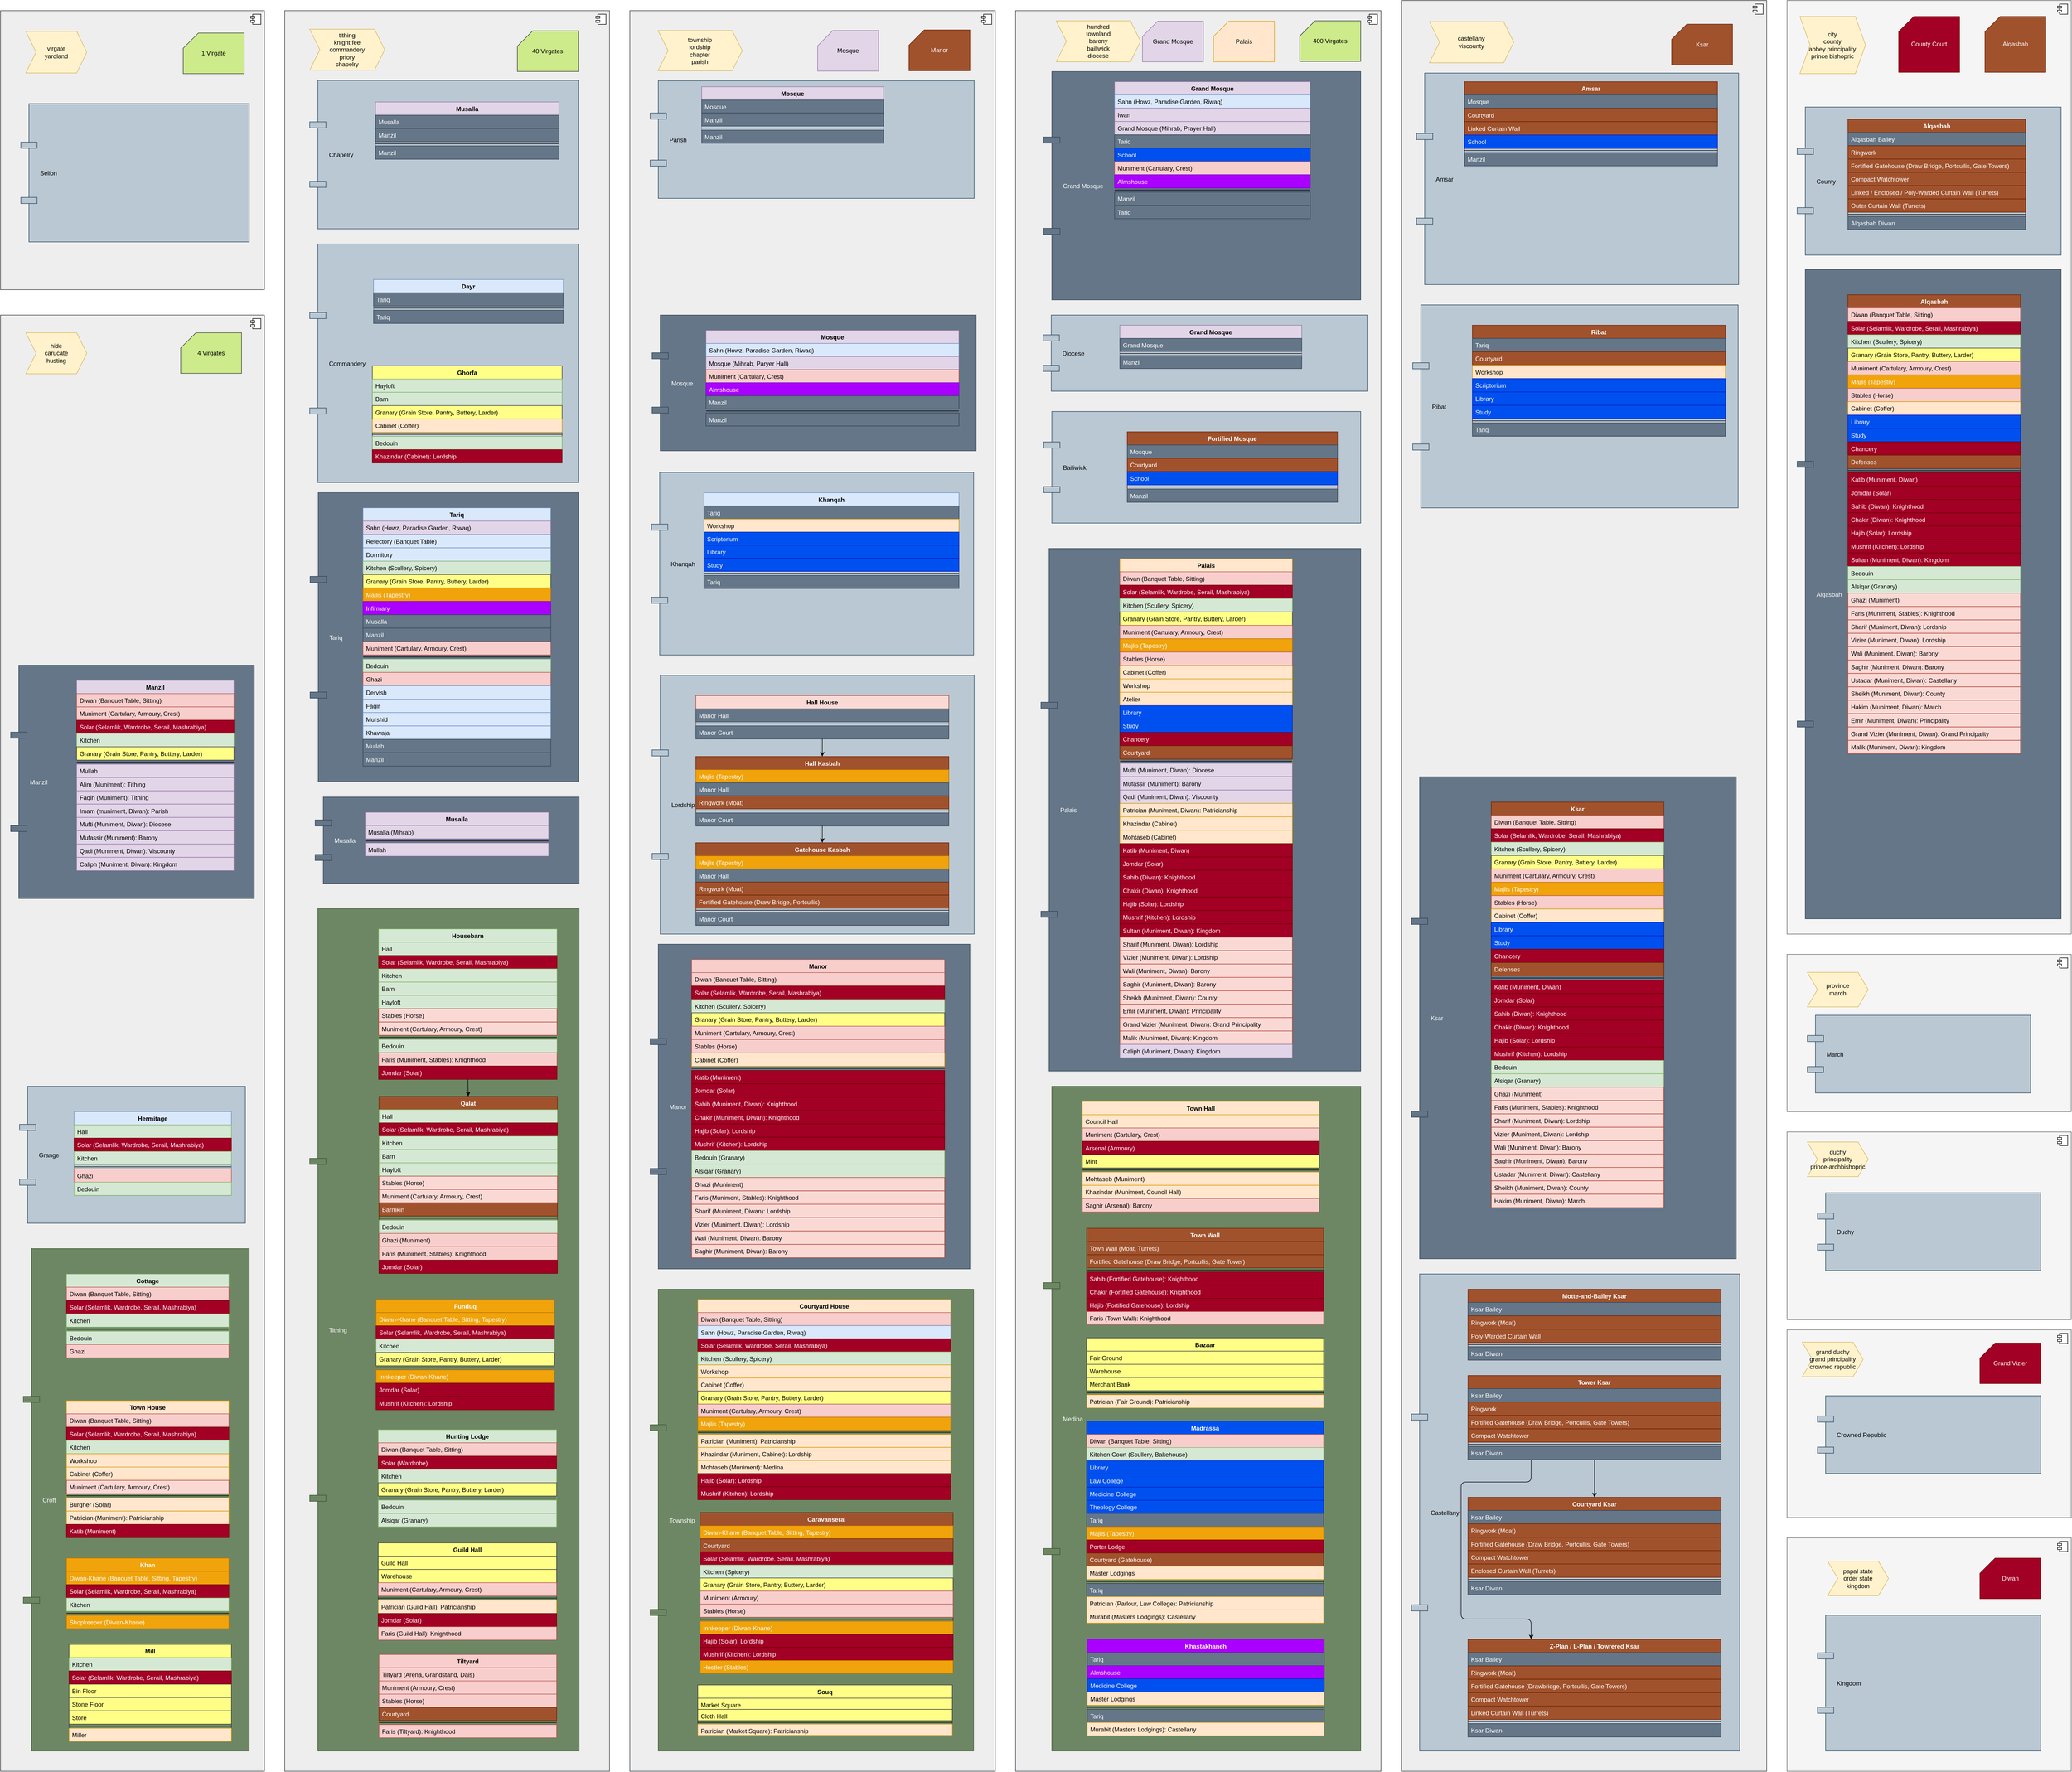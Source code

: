 <mxfile version="12.4.6" type="device"><diagram id="hANtfz0XlU3rY9Q5I6NS" name="Pagina-1"><mxGraphModel dx="3076" dy="846" grid="1" gridSize="10" guides="1" tooltips="1" connect="1" arrows="1" fold="1" page="1" pageScale="1" pageWidth="827" pageHeight="1169" math="0" shadow="0"><root><mxCell id="ZU5g57NhmvhvlMZRi4bI-0"/><mxCell id="ZU5g57NhmvhvlMZRi4bI-1" parent="ZU5g57NhmvhvlMZRi4bI-0"/><mxCell id="Ksg23NnGhXcDr2ReOsz--49" value="" style="html=1;fillColor=#eeeeee;strokeColor=#36393d;" parent="ZU5g57NhmvhvlMZRi4bI-1" vertex="1"><mxGeometry x="-1640" y="630" width="520" height="2870" as="geometry"/></mxCell><mxCell id="Ksg23NnGhXcDr2ReOsz--50" value="" style="shape=component;jettyWidth=8;jettyHeight=4;" parent="Ksg23NnGhXcDr2ReOsz--49" vertex="1"><mxGeometry x="1" width="20" height="20" relative="1" as="geometry"><mxPoint x="-27" y="7" as="offset"/></mxGeometry></mxCell><mxCell id="dgcxpdbT49zGTZhkzxBu-0" value="&lt;div&gt;hide&lt;/div&gt;&lt;div&gt;carucate&lt;/div&gt;&lt;div&gt;husting&lt;br&gt;&lt;/div&gt;" style="shape=step;perimeter=stepPerimeter;whiteSpace=wrap;html=1;fixedSize=1;fillColor=#fff2cc;strokeColor=#d6b656;" parent="Ksg23NnGhXcDr2ReOsz--49" vertex="1"><mxGeometry x="50" y="34.908" width="120" height="80.698" as="geometry"/></mxCell><mxCell id="VRoGNFJwFBB-3MYXpLEB-10" value="Manzil" style="shape=component;align=left;spacingLeft=36;fillColor=#647687;strokeColor=#314354;fontColor=#ffffff;" parent="Ksg23NnGhXcDr2ReOsz--49" vertex="1"><mxGeometry x="20" y="690" width="480" height="460" as="geometry"/></mxCell><mxCell id="VRoGNFJwFBB-3MYXpLEB-0" value="Manzil" style="swimlane;fontStyle=1;align=center;verticalAlign=top;childLayout=stackLayout;horizontal=1;startSize=26;horizontalStack=0;resizeParent=1;resizeParentMax=0;resizeLast=0;collapsible=1;marginBottom=0;fillColor=#e1d5e7;strokeColor=#9673a6;" parent="Ksg23NnGhXcDr2ReOsz--49" vertex="1"><mxGeometry x="150" y="720" width="310" height="375.017" as="geometry"/></mxCell><mxCell id="VRoGNFJwFBB-3MYXpLEB-1" value="Diwan (Banquet Table, Sitting)" style="text;strokeColor=#b85450;fillColor=#f8cecc;align=left;verticalAlign=top;spacingLeft=4;spacingRight=4;overflow=hidden;rotatable=0;points=[[0,0.5],[1,0.5]];portConstraint=eastwest;" parent="VRoGNFJwFBB-3MYXpLEB-0" vertex="1"><mxGeometry y="26" width="310" height="26.227" as="geometry"/></mxCell><mxCell id="kNznZ86O4K_26ACQKwmC-1" value="Muniment (Cartulary, Armoury, Crest)" style="text;strokeColor=#b85450;fillColor=#f8cecc;align=left;verticalAlign=top;spacingLeft=4;spacingRight=4;overflow=hidden;rotatable=0;points=[[0,0.5],[1,0.5]];portConstraint=eastwest;" vertex="1" parent="VRoGNFJwFBB-3MYXpLEB-0"><mxGeometry y="52.227" width="310" height="26.227" as="geometry"/></mxCell><mxCell id="VRoGNFJwFBB-3MYXpLEB-2" value="Solar (Selamlik, Wardrobe, Serail, Mashrabiya)" style="text;strokeColor=#6F0000;fillColor=#a20025;align=left;verticalAlign=top;spacingLeft=4;spacingRight=4;overflow=hidden;rotatable=0;points=[[0,0.5],[1,0.5]];portConstraint=eastwest;fontColor=#ffffff;" parent="VRoGNFJwFBB-3MYXpLEB-0" vertex="1"><mxGeometry y="78.453" width="310" height="26.227" as="geometry"/></mxCell><mxCell id="VRoGNFJwFBB-3MYXpLEB-3" value="Kitchen" style="text;strokeColor=#82b366;fillColor=#d5e8d4;align=left;verticalAlign=top;spacingLeft=4;spacingRight=4;overflow=hidden;rotatable=0;points=[[0,0.5],[1,0.5]];portConstraint=eastwest;" parent="VRoGNFJwFBB-3MYXpLEB-0" vertex="1"><mxGeometry y="104.68" width="310" height="26.227" as="geometry"/></mxCell><mxCell id="pSU5jdeKFsY1Bas1P19m-417" value="Granary (Grain Store, Pantry, Buttery, Larder)" style="text;strokeColor=#36393d;fillColor=#ffff88;align=left;verticalAlign=top;spacingLeft=4;spacingRight=4;overflow=hidden;rotatable=0;points=[[0,0.5],[1,0.5]];portConstraint=eastwest;" parent="VRoGNFJwFBB-3MYXpLEB-0" vertex="1"><mxGeometry y="130.907" width="310" height="26.227" as="geometry"/></mxCell><mxCell id="VRoGNFJwFBB-3MYXpLEB-8" value="" style="line;strokeWidth=1;fillColor=none;align=left;verticalAlign=middle;spacingTop=-1;spacingLeft=3;spacingRight=3;rotatable=0;labelPosition=right;points=[];portConstraint=eastwest;" parent="VRoGNFJwFBB-3MYXpLEB-0" vertex="1"><mxGeometry y="157.134" width="310" height="8.07" as="geometry"/></mxCell><mxCell id="VRoGNFJwFBB-3MYXpLEB-9" value="Mullah" style="text;strokeColor=#9673a6;fillColor=#e1d5e7;align=left;verticalAlign=top;spacingLeft=4;spacingRight=4;overflow=hidden;rotatable=0;points=[[0,0.5],[1,0.5]];portConstraint=eastwest;" parent="VRoGNFJwFBB-3MYXpLEB-0" vertex="1"><mxGeometry y="165.203" width="310" height="26.227" as="geometry"/></mxCell><mxCell id="8o2dLlQMzs7PM6UMSzd1-80" value="Alim (Muniment): Tithing" style="text;strokeColor=#9673a6;fillColor=#e1d5e7;align=left;verticalAlign=top;spacingLeft=4;spacingRight=4;overflow=hidden;rotatable=0;points=[[0,0.5],[1,0.5]];portConstraint=eastwest;" parent="VRoGNFJwFBB-3MYXpLEB-0" vertex="1"><mxGeometry y="191.43" width="310" height="26.227" as="geometry"/></mxCell><mxCell id="pSU5jdeKFsY1Bas1P19m-412" value="Faqih (Muniment): Tithing" style="text;strokeColor=#9673a6;fillColor=#e1d5e7;align=left;verticalAlign=top;spacingLeft=4;spacingRight=4;overflow=hidden;rotatable=0;points=[[0,0.5],[1,0.5]];portConstraint=eastwest;" parent="VRoGNFJwFBB-3MYXpLEB-0" vertex="1"><mxGeometry y="217.657" width="310" height="26.227" as="geometry"/></mxCell><mxCell id="pSU5jdeKFsY1Bas1P19m-413" value="Imam (muniment, Diwan): Parish" style="text;strokeColor=#9673a6;fillColor=#e1d5e7;align=left;verticalAlign=top;spacingLeft=4;spacingRight=4;overflow=hidden;rotatable=0;points=[[0,0.5],[1,0.5]];portConstraint=eastwest;" parent="VRoGNFJwFBB-3MYXpLEB-0" vertex="1"><mxGeometry y="243.884" width="310" height="26.227" as="geometry"/></mxCell><mxCell id="kNznZ86O4K_26ACQKwmC-0" value="Mufti (Muniment, Diwan): Diocese" style="text;strokeColor=#9673a6;fillColor=#e1d5e7;align=left;verticalAlign=top;spacingLeft=4;spacingRight=4;overflow=hidden;rotatable=0;points=[[0,0.5],[1,0.5]];portConstraint=eastwest;" vertex="1" parent="VRoGNFJwFBB-3MYXpLEB-0"><mxGeometry y="270.11" width="310" height="26.227" as="geometry"/></mxCell><mxCell id="pSU5jdeKFsY1Bas1P19m-414" value="Mufassir (Muniment): Barony" style="text;strokeColor=#9673a6;fillColor=#e1d5e7;align=left;verticalAlign=top;spacingLeft=4;spacingRight=4;overflow=hidden;rotatable=0;points=[[0,0.5],[1,0.5]];portConstraint=eastwest;" parent="VRoGNFJwFBB-3MYXpLEB-0" vertex="1"><mxGeometry y="296.337" width="310" height="26.227" as="geometry"/></mxCell><mxCell id="pSU5jdeKFsY1Bas1P19m-415" value="Qadi (Muniment, Diwan): Viscounty" style="text;strokeColor=#9673a6;fillColor=#e1d5e7;align=left;verticalAlign=top;spacingLeft=4;spacingRight=4;overflow=hidden;rotatable=0;points=[[0,0.5],[1,0.5]];portConstraint=eastwest;" parent="VRoGNFJwFBB-3MYXpLEB-0" vertex="1"><mxGeometry y="322.564" width="310" height="26.227" as="geometry"/></mxCell><mxCell id="kNznZ86O4K_26ACQKwmC-2" value="Caliph (Muniment, Diwan): Kingdom" style="text;strokeColor=#9673a6;fillColor=#e1d5e7;align=left;verticalAlign=top;spacingLeft=4;spacingRight=4;overflow=hidden;rotatable=0;points=[[0,0.5],[1,0.5]];portConstraint=eastwest;" vertex="1" parent="VRoGNFJwFBB-3MYXpLEB-0"><mxGeometry y="348.791" width="310" height="26.227" as="geometry"/></mxCell><mxCell id="AjSEZ4d0PYa2R2crHPS1-29" value="Grange" style="shape=component;align=left;spacingLeft=36;fillColor=#bac8d3;strokeColor=#23445d;" parent="Ksg23NnGhXcDr2ReOsz--49" vertex="1"><mxGeometry x="37.5" y="1520" width="445" height="270" as="geometry"/></mxCell><mxCell id="AjSEZ4d0PYa2R2crHPS1-23" value="Hermitage" style="swimlane;fontStyle=1;align=center;verticalAlign=top;childLayout=stackLayout;horizontal=1;startSize=26;horizontalStack=0;resizeParent=1;resizeParentMax=0;resizeLast=0;collapsible=1;marginBottom=0;fillColor=#dae8fc;strokeColor=#6c8ebf;" parent="Ksg23NnGhXcDr2ReOsz--49" vertex="1"><mxGeometry x="145" y="1570" width="310" height="165.203" as="geometry"/></mxCell><mxCell id="AjSEZ4d0PYa2R2crHPS1-24" value="Hall" style="text;strokeColor=#82b366;fillColor=#d5e8d4;align=left;verticalAlign=top;spacingLeft=4;spacingRight=4;overflow=hidden;rotatable=0;points=[[0,0.5],[1,0.5]];portConstraint=eastwest;" parent="AjSEZ4d0PYa2R2crHPS1-23" vertex="1"><mxGeometry y="26" width="310" height="26.227" as="geometry"/></mxCell><mxCell id="AjSEZ4d0PYa2R2crHPS1-25" value="Solar (Selamlik, Wardrobe, Serail, Mashrabiya)" style="text;strokeColor=#6F0000;fillColor=#a20025;align=left;verticalAlign=top;spacingLeft=4;spacingRight=4;overflow=hidden;rotatable=0;points=[[0,0.5],[1,0.5]];portConstraint=eastwest;fontColor=#ffffff;" parent="AjSEZ4d0PYa2R2crHPS1-23" vertex="1"><mxGeometry y="52.227" width="310" height="26.227" as="geometry"/></mxCell><mxCell id="AjSEZ4d0PYa2R2crHPS1-26" value="Kitchen" style="text;strokeColor=#82b366;fillColor=#d5e8d4;align=left;verticalAlign=top;spacingLeft=4;spacingRight=4;overflow=hidden;rotatable=0;points=[[0,0.5],[1,0.5]];portConstraint=eastwest;" parent="AjSEZ4d0PYa2R2crHPS1-23" vertex="1"><mxGeometry y="78.453" width="310" height="26.227" as="geometry"/></mxCell><mxCell id="AjSEZ4d0PYa2R2crHPS1-27" value="" style="line;strokeWidth=1;fillColor=none;align=left;verticalAlign=middle;spacingTop=-1;spacingLeft=3;spacingRight=3;rotatable=0;labelPosition=right;points=[];portConstraint=eastwest;" parent="AjSEZ4d0PYa2R2crHPS1-23" vertex="1"><mxGeometry y="104.68" width="310" height="8.07" as="geometry"/></mxCell><mxCell id="HWQWfmdHcsr1P1ZcavbZ-3" value="Ghazi" style="text;strokeColor=#b85450;fillColor=#f8cecc;align=left;verticalAlign=top;spacingLeft=4;spacingRight=4;overflow=hidden;rotatable=0;points=[[0,0.5],[1,0.5]];portConstraint=eastwest;" parent="AjSEZ4d0PYa2R2crHPS1-23" vertex="1"><mxGeometry y="112.75" width="310" height="26.227" as="geometry"/></mxCell><mxCell id="pSU5jdeKFsY1Bas1P19m-416" value="Bedouin" style="text;strokeColor=#82b366;fillColor=#d5e8d4;align=left;verticalAlign=top;spacingLeft=4;spacingRight=4;overflow=hidden;rotatable=0;points=[[0,0.5],[1,0.5]];portConstraint=eastwest;" parent="AjSEZ4d0PYa2R2crHPS1-23" vertex="1"><mxGeometry y="138.977" width="310" height="26.227" as="geometry"/></mxCell><mxCell id="qFRN3Hi77p1cKEKmobMD-8" value="Croft" style="shape=component;align=left;spacingLeft=36;fillColor=#6d8764;strokeColor=#3A5431;fontColor=#ffffff;" parent="Ksg23NnGhXcDr2ReOsz--49" vertex="1"><mxGeometry x="45" y="1840" width="445" height="990" as="geometry"/></mxCell><mxCell id="qFRN3Hi77p1cKEKmobMD-15" value="Cottage" style="swimlane;fontStyle=1;align=center;verticalAlign=top;childLayout=stackLayout;horizontal=1;startSize=26;horizontalStack=0;resizeParent=1;resizeParentMax=0;resizeLast=0;collapsible=1;marginBottom=0;fillColor=#d5e8d4;strokeColor=#82b366;" parent="Ksg23NnGhXcDr2ReOsz--49" vertex="1"><mxGeometry x="130" y="1890" width="320" height="165.203" as="geometry"/></mxCell><mxCell id="qFRN3Hi77p1cKEKmobMD-16" value="Diwan (Banquet Table, Sitting)" style="text;strokeColor=#b85450;fillColor=#f8cecc;align=left;verticalAlign=top;spacingLeft=4;spacingRight=4;overflow=hidden;rotatable=0;points=[[0,0.5],[1,0.5]];portConstraint=eastwest;" parent="qFRN3Hi77p1cKEKmobMD-15" vertex="1"><mxGeometry y="26" width="320" height="26.227" as="geometry"/></mxCell><mxCell id="qFRN3Hi77p1cKEKmobMD-19" value="Solar (Selamlik, Wardrobe, Serail, Mashrabiya)" style="text;strokeColor=#6F0000;fillColor=#a20025;align=left;verticalAlign=top;spacingLeft=4;spacingRight=4;overflow=hidden;rotatable=0;points=[[0,0.5],[1,0.5]];portConstraint=eastwest;fontColor=#ffffff;" parent="qFRN3Hi77p1cKEKmobMD-15" vertex="1"><mxGeometry y="52.227" width="320" height="26.227" as="geometry"/></mxCell><mxCell id="qFRN3Hi77p1cKEKmobMD-20" value="Kitchen" style="text;strokeColor=#82b366;fillColor=#d5e8d4;align=left;verticalAlign=top;spacingLeft=4;spacingRight=4;overflow=hidden;rotatable=0;points=[[0,0.5],[1,0.5]];portConstraint=eastwest;" parent="qFRN3Hi77p1cKEKmobMD-15" vertex="1"><mxGeometry y="78.453" width="320" height="26.227" as="geometry"/></mxCell><mxCell id="qFRN3Hi77p1cKEKmobMD-17" value="" style="line;strokeWidth=1;fillColor=none;align=left;verticalAlign=middle;spacingTop=-1;spacingLeft=3;spacingRight=3;rotatable=0;labelPosition=right;points=[];portConstraint=eastwest;" parent="qFRN3Hi77p1cKEKmobMD-15" vertex="1"><mxGeometry y="104.68" width="320" height="8.07" as="geometry"/></mxCell><mxCell id="qFRN3Hi77p1cKEKmobMD-18" value="Bedouin" style="text;strokeColor=#82b366;fillColor=#d5e8d4;align=left;verticalAlign=top;spacingLeft=4;spacingRight=4;overflow=hidden;rotatable=0;points=[[0,0.5],[1,0.5]];portConstraint=eastwest;" parent="qFRN3Hi77p1cKEKmobMD-15" vertex="1"><mxGeometry y="112.75" width="320" height="26.227" as="geometry"/></mxCell><mxCell id="HWQWfmdHcsr1P1ZcavbZ-9" value="Ghazi" style="text;strokeColor=#b85450;fillColor=#f8cecc;align=left;verticalAlign=top;spacingLeft=4;spacingRight=4;overflow=hidden;rotatable=0;points=[[0,0.5],[1,0.5]];portConstraint=eastwest;" parent="qFRN3Hi77p1cKEKmobMD-15" vertex="1"><mxGeometry y="138.977" width="320" height="26.227" as="geometry"/></mxCell><mxCell id="_S7Wkdgl3-y9rmEB1izG-9" value="Town House" style="swimlane;fontStyle=1;align=center;verticalAlign=top;childLayout=stackLayout;horizontal=1;startSize=26;horizontalStack=0;resizeParent=1;resizeParentMax=0;resizeLast=0;collapsible=1;marginBottom=0;fillColor=#ffe6cc;strokeColor=#d79b00;" parent="Ksg23NnGhXcDr2ReOsz--49" vertex="1"><mxGeometry x="130" y="2139.57" width="320" height="270.11" as="geometry"/></mxCell><mxCell id="_S7Wkdgl3-y9rmEB1izG-10" value="Diwan (Banquet Table, Sitting)" style="text;strokeColor=#b85450;fillColor=#f8cecc;align=left;verticalAlign=top;spacingLeft=4;spacingRight=4;overflow=hidden;rotatable=0;points=[[0,0.5],[1,0.5]];portConstraint=eastwest;" parent="_S7Wkdgl3-y9rmEB1izG-9" vertex="1"><mxGeometry y="26" width="320" height="26.227" as="geometry"/></mxCell><mxCell id="_S7Wkdgl3-y9rmEB1izG-11" value="Solar (Selamlik, Wardrobe, Serail, Mashrabiya)" style="text;strokeColor=#6F0000;fillColor=#a20025;align=left;verticalAlign=top;spacingLeft=4;spacingRight=4;overflow=hidden;rotatable=0;points=[[0,0.5],[1,0.5]];portConstraint=eastwest;fontColor=#ffffff;" parent="_S7Wkdgl3-y9rmEB1izG-9" vertex="1"><mxGeometry y="52.227" width="320" height="26.227" as="geometry"/></mxCell><mxCell id="_S7Wkdgl3-y9rmEB1izG-12" value="Kitchen" style="text;strokeColor=#82b366;fillColor=#d5e8d4;align=left;verticalAlign=top;spacingLeft=4;spacingRight=4;overflow=hidden;rotatable=0;points=[[0,0.5],[1,0.5]];portConstraint=eastwest;" parent="_S7Wkdgl3-y9rmEB1izG-9" vertex="1"><mxGeometry y="78.453" width="320" height="26.227" as="geometry"/></mxCell><mxCell id="_S7Wkdgl3-y9rmEB1izG-13" value="Workshop" style="text;strokeColor=#d79b00;fillColor=#ffe6cc;align=left;verticalAlign=top;spacingLeft=4;spacingRight=4;overflow=hidden;rotatable=0;points=[[0,0.5],[1,0.5]];portConstraint=eastwest;" parent="_S7Wkdgl3-y9rmEB1izG-9" vertex="1"><mxGeometry y="104.68" width="320" height="26.227" as="geometry"/></mxCell><mxCell id="_S7Wkdgl3-y9rmEB1izG-14" value="Cabinet (Coffer)" style="text;strokeColor=#d79b00;fillColor=#ffe6cc;align=left;verticalAlign=top;spacingLeft=4;spacingRight=4;overflow=hidden;rotatable=0;points=[[0,0.5],[1,0.5]];portConstraint=eastwest;" parent="_S7Wkdgl3-y9rmEB1izG-9" vertex="1"><mxGeometry y="130.907" width="320" height="26.227" as="geometry"/></mxCell><mxCell id="_S7Wkdgl3-y9rmEB1izG-15" value="Muniment (Cartulary, Armoury, Crest)" style="text;strokeColor=#ae4132;fillColor=#fad9d5;align=left;verticalAlign=top;spacingLeft=4;spacingRight=4;overflow=hidden;rotatable=0;points=[[0,0.5],[1,0.5]];portConstraint=eastwest;" parent="_S7Wkdgl3-y9rmEB1izG-9" vertex="1"><mxGeometry y="157.134" width="320" height="26.227" as="geometry"/></mxCell><mxCell id="_S7Wkdgl3-y9rmEB1izG-16" value="" style="line;strokeWidth=1;fillColor=none;align=left;verticalAlign=middle;spacingTop=-1;spacingLeft=3;spacingRight=3;rotatable=0;labelPosition=right;points=[];portConstraint=eastwest;" parent="_S7Wkdgl3-y9rmEB1izG-9" vertex="1"><mxGeometry y="183.36" width="320" height="8.07" as="geometry"/></mxCell><mxCell id="_S7Wkdgl3-y9rmEB1izG-17" value="Burgher (Solar)" style="text;strokeColor=#d79b00;fillColor=#ffe6cc;align=left;verticalAlign=top;spacingLeft=4;spacingRight=4;overflow=hidden;rotatable=0;points=[[0,0.5],[1,0.5]];portConstraint=eastwest;" parent="_S7Wkdgl3-y9rmEB1izG-9" vertex="1"><mxGeometry y="191.43" width="320" height="26.227" as="geometry"/></mxCell><mxCell id="_S7Wkdgl3-y9rmEB1izG-18" value="Patrician (Muniment): Patricianship" style="text;strokeColor=#d79b00;fillColor=#ffe6cc;align=left;verticalAlign=top;spacingLeft=4;spacingRight=4;overflow=hidden;rotatable=0;points=[[0,0.5],[1,0.5]];portConstraint=eastwest;" parent="_S7Wkdgl3-y9rmEB1izG-9" vertex="1"><mxGeometry y="217.657" width="320" height="26.227" as="geometry"/></mxCell><mxCell id="HWQWfmdHcsr1P1ZcavbZ-17" value="Katib (Muniment)" style="text;strokeColor=#6F0000;fillColor=#a20025;align=left;verticalAlign=top;spacingLeft=4;spacingRight=4;overflow=hidden;rotatable=0;points=[[0,0.5],[1,0.5]];portConstraint=eastwest;fontColor=#ffffff;" parent="_S7Wkdgl3-y9rmEB1izG-9" vertex="1"><mxGeometry y="243.884" width="320" height="26.227" as="geometry"/></mxCell><mxCell id="2C-JINjYsB2eFUCNH33B-0" value="Khan" style="swimlane;fontStyle=1;align=center;verticalAlign=top;childLayout=stackLayout;horizontal=1;startSize=26;horizontalStack=0;resizeParent=1;resizeParentMax=0;resizeLast=0;collapsible=1;marginBottom=0;fillColor=#f0a30a;strokeColor=#BD7000;fontColor=#ffffff;" parent="Ksg23NnGhXcDr2ReOsz--49" vertex="1"><mxGeometry x="130" y="2450" width="320" height="138.977" as="geometry"/></mxCell><mxCell id="2C-JINjYsB2eFUCNH33B-1" value="Diwan-Khane (Banquet Table, Sitting, Tapestry)" style="text;strokeColor=#BD7000;fillColor=#f0a30a;align=left;verticalAlign=top;spacingLeft=4;spacingRight=4;overflow=hidden;rotatable=0;points=[[0,0.5],[1,0.5]];portConstraint=eastwest;fontColor=#ffffff;" parent="2C-JINjYsB2eFUCNH33B-0" vertex="1"><mxGeometry y="26" width="320" height="26.227" as="geometry"/></mxCell><mxCell id="2C-JINjYsB2eFUCNH33B-2" value="Solar (Selamlik, Wardrobe, Serail, Mashrabiya)" style="text;strokeColor=#6F0000;fillColor=#a20025;align=left;verticalAlign=top;spacingLeft=4;spacingRight=4;overflow=hidden;rotatable=0;points=[[0,0.5],[1,0.5]];portConstraint=eastwest;fontColor=#ffffff;" parent="2C-JINjYsB2eFUCNH33B-0" vertex="1"><mxGeometry y="52.227" width="320" height="26.227" as="geometry"/></mxCell><mxCell id="2C-JINjYsB2eFUCNH33B-3" value="Kitchen" style="text;strokeColor=#82b366;fillColor=#d5e8d4;align=left;verticalAlign=top;spacingLeft=4;spacingRight=4;overflow=hidden;rotatable=0;points=[[0,0.5],[1,0.5]];portConstraint=eastwest;" parent="2C-JINjYsB2eFUCNH33B-0" vertex="1"><mxGeometry y="78.453" width="320" height="26.227" as="geometry"/></mxCell><mxCell id="2C-JINjYsB2eFUCNH33B-4" value="" style="line;strokeWidth=1;fillColor=none;align=left;verticalAlign=middle;spacingTop=-1;spacingLeft=3;spacingRight=3;rotatable=0;labelPosition=right;points=[];portConstraint=eastwest;" parent="2C-JINjYsB2eFUCNH33B-0" vertex="1"><mxGeometry y="104.68" width="320" height="8.07" as="geometry"/></mxCell><mxCell id="2C-JINjYsB2eFUCNH33B-5" value="Shopkeeper (Diwan-Khane)" style="text;strokeColor=#BD7000;fillColor=#f0a30a;align=left;verticalAlign=top;spacingLeft=4;spacingRight=4;overflow=hidden;rotatable=0;points=[[0,0.5],[1,0.5]];portConstraint=eastwest;fontColor=#ffffff;" parent="2C-JINjYsB2eFUCNH33B-0" vertex="1"><mxGeometry y="112.75" width="320" height="26.227" as="geometry"/></mxCell><mxCell id="Ksg23NnGhXcDr2ReOsz--0" value="Mill" style="swimlane;fontStyle=1;align=center;verticalAlign=top;childLayout=stackLayout;horizontal=1;startSize=26;horizontalStack=0;resizeParent=1;resizeParentMax=0;resizeLast=0;collapsible=1;marginBottom=0;fillColor=#ffff88;strokeColor=#36393d;" parent="Ksg23NnGhXcDr2ReOsz--49" vertex="1"><mxGeometry x="135" y="2620" width="320" height="191.43" as="geometry"/></mxCell><mxCell id="Ksg23NnGhXcDr2ReOsz--1" value="Kitchen" style="text;strokeColor=#82b366;fillColor=#d5e8d4;align=left;verticalAlign=top;spacingLeft=4;spacingRight=4;overflow=hidden;rotatable=0;points=[[0,0.5],[1,0.5]];portConstraint=eastwest;" parent="Ksg23NnGhXcDr2ReOsz--0" vertex="1"><mxGeometry y="26" width="320" height="26.227" as="geometry"/></mxCell><mxCell id="Ksg23NnGhXcDr2ReOsz--11" value="Solar (Selamlik, Wardrobe, Serail, Mashrabiya)" style="text;strokeColor=#6F0000;fillColor=#a20025;align=left;verticalAlign=top;spacingLeft=4;spacingRight=4;overflow=hidden;rotatable=0;points=[[0,0.5],[1,0.5]];portConstraint=eastwest;fontColor=#ffffff;" parent="Ksg23NnGhXcDr2ReOsz--0" vertex="1"><mxGeometry y="52.227" width="320" height="26.227" as="geometry"/></mxCell><mxCell id="Ksg23NnGhXcDr2ReOsz--12" value="Bin Floor" style="text;strokeColor=#36393d;fillColor=#ffff88;align=left;verticalAlign=top;spacingLeft=4;spacingRight=4;overflow=hidden;rotatable=0;points=[[0,0.5],[1,0.5]];portConstraint=eastwest;" parent="Ksg23NnGhXcDr2ReOsz--0" vertex="1"><mxGeometry y="78.453" width="320" height="26.227" as="geometry"/></mxCell><mxCell id="Ksg23NnGhXcDr2ReOsz--13" value="Stone Floor" style="text;strokeColor=#36393d;fillColor=#ffff88;align=left;verticalAlign=top;spacingLeft=4;spacingRight=4;overflow=hidden;rotatable=0;points=[[0,0.5],[1,0.5]];portConstraint=eastwest;" parent="Ksg23NnGhXcDr2ReOsz--0" vertex="1"><mxGeometry y="104.68" width="320" height="26.227" as="geometry"/></mxCell><mxCell id="Ksg23NnGhXcDr2ReOsz--14" value="Store" style="text;strokeColor=#36393d;fillColor=#ffff88;align=left;verticalAlign=top;spacingLeft=4;spacingRight=4;overflow=hidden;rotatable=0;points=[[0,0.5],[1,0.5]];portConstraint=eastwest;" parent="Ksg23NnGhXcDr2ReOsz--0" vertex="1"><mxGeometry y="130.907" width="320" height="26.227" as="geometry"/></mxCell><mxCell id="Ksg23NnGhXcDr2ReOsz--2" value="" style="line;strokeWidth=1;fillColor=none;align=left;verticalAlign=middle;spacingTop=-1;spacingLeft=3;spacingRight=3;rotatable=0;labelPosition=right;points=[];portConstraint=eastwest;" parent="Ksg23NnGhXcDr2ReOsz--0" vertex="1"><mxGeometry y="157.134" width="320" height="8.07" as="geometry"/></mxCell><mxCell id="Ksg23NnGhXcDr2ReOsz--3" value="Miller" style="text;strokeColor=#d79b00;fillColor=#ffe6cc;align=left;verticalAlign=top;spacingLeft=4;spacingRight=4;overflow=hidden;rotatable=0;points=[[0,0.5],[1,0.5]];portConstraint=eastwest;" parent="Ksg23NnGhXcDr2ReOsz--0" vertex="1"><mxGeometry y="165.203" width="320" height="26.227" as="geometry"/></mxCell><mxCell id="yZkq4o2nepX5se3O5V-_-43" value="4 Virgates" style="shape=card;whiteSpace=wrap;html=1;fillColor=#cdeb8b;strokeColor=#36393d;" parent="Ksg23NnGhXcDr2ReOsz--49" vertex="1"><mxGeometry x="355" y="34.91" width="120" height="80" as="geometry"/></mxCell><mxCell id="Ksg23NnGhXcDr2ReOsz--51" value="" style="html=1;fillColor=#eeeeee;strokeColor=#36393d;" parent="ZU5g57NhmvhvlMZRi4bI-1" vertex="1"><mxGeometry x="-1080" y="30" width="640" height="3470" as="geometry"/></mxCell><mxCell id="Ksg23NnGhXcDr2ReOsz--52" value="" style="shape=component;jettyWidth=8;jettyHeight=4;" parent="Ksg23NnGhXcDr2ReOsz--51" vertex="1"><mxGeometry x="1" width="20" height="20" relative="1" as="geometry"><mxPoint x="-27" y="7" as="offset"/></mxGeometry></mxCell><mxCell id="dgcxpdbT49zGTZhkzxBu-1" value="&lt;div&gt;tithing&lt;/div&gt;&lt;div&gt;knight fee&lt;/div&gt;&lt;div&gt;commandery&lt;/div&gt;&lt;div&gt;priory&lt;/div&gt;&lt;div&gt;chapelry&lt;br&gt;&lt;/div&gt;" style="shape=step;perimeter=stepPerimeter;whiteSpace=wrap;html=1;fixedSize=1;fillColor=#fff2cc;strokeColor=#d6b656;" parent="Ksg23NnGhXcDr2ReOsz--51" vertex="1"><mxGeometry x="49.231" y="36.596" width="147.692" height="80.698" as="geometry"/></mxCell><mxCell id="qFRN3Hi77p1cKEKmobMD-26" value="Tithing" style="shape=component;align=left;spacingLeft=36;fillColor=#6d8764;strokeColor=#3A5431;fontColor=#ffffff;" parent="Ksg23NnGhXcDr2ReOsz--51" vertex="1"><mxGeometry x="49.23" y="1770" width="530.77" height="1660" as="geometry"/></mxCell><mxCell id="AjSEZ4d0PYa2R2crHPS1-4" value="Qalat" style="swimlane;fontStyle=1;align=center;verticalAlign=top;childLayout=stackLayout;horizontal=1;startSize=26;horizontalStack=0;resizeParent=1;resizeParentMax=0;resizeLast=0;collapsible=1;marginBottom=0;fillColor=#a0522d;strokeColor=#6D1F00;fontColor=#ffffff;" parent="Ksg23NnGhXcDr2ReOsz--51" vertex="1"><mxGeometry x="185.77" y="2140.005" width="351.54" height="348.791" as="geometry"/></mxCell><mxCell id="AjSEZ4d0PYa2R2crHPS1-5" value="Hall" style="text;strokeColor=#82b366;fillColor=#d5e8d4;align=left;verticalAlign=top;spacingLeft=4;spacingRight=4;overflow=hidden;rotatable=0;points=[[0,0.5],[1,0.5]];portConstraint=eastwest;" parent="AjSEZ4d0PYa2R2crHPS1-4" vertex="1"><mxGeometry y="26" width="351.54" height="26.227" as="geometry"/></mxCell><mxCell id="AjSEZ4d0PYa2R2crHPS1-6" value="Solar (Selamlik, Wardrobe, Serail, Mashrabiya)" style="text;strokeColor=#6F0000;fillColor=#a20025;align=left;verticalAlign=top;spacingLeft=4;spacingRight=4;overflow=hidden;rotatable=0;points=[[0,0.5],[1,0.5]];portConstraint=eastwest;fontColor=#ffffff;" parent="AjSEZ4d0PYa2R2crHPS1-4" vertex="1"><mxGeometry y="52.227" width="351.54" height="26.227" as="geometry"/></mxCell><mxCell id="AjSEZ4d0PYa2R2crHPS1-7" value="Kitchen" style="text;strokeColor=#82b366;fillColor=#d5e8d4;align=left;verticalAlign=top;spacingLeft=4;spacingRight=4;overflow=hidden;rotatable=0;points=[[0,0.5],[1,0.5]];portConstraint=eastwest;" parent="AjSEZ4d0PYa2R2crHPS1-4" vertex="1"><mxGeometry y="78.453" width="351.54" height="26.227" as="geometry"/></mxCell><mxCell id="AjSEZ4d0PYa2R2crHPS1-8" value="Barn" style="text;strokeColor=#82b366;fillColor=#d5e8d4;align=left;verticalAlign=top;spacingLeft=4;spacingRight=4;overflow=hidden;rotatable=0;points=[[0,0.5],[1,0.5]];portConstraint=eastwest;" parent="AjSEZ4d0PYa2R2crHPS1-4" vertex="1"><mxGeometry y="104.68" width="351.54" height="26.227" as="geometry"/></mxCell><mxCell id="AjSEZ4d0PYa2R2crHPS1-9" value="Hayloft" style="text;strokeColor=#82b366;fillColor=#d5e8d4;align=left;verticalAlign=top;spacingLeft=4;spacingRight=4;overflow=hidden;rotatable=0;points=[[0,0.5],[1,0.5]];portConstraint=eastwest;" parent="AjSEZ4d0PYa2R2crHPS1-4" vertex="1"><mxGeometry y="130.907" width="351.54" height="26.227" as="geometry"/></mxCell><mxCell id="AjSEZ4d0PYa2R2crHPS1-10" value="Stables (Horse)" style="text;strokeColor=#ae4132;fillColor=#fad9d5;align=left;verticalAlign=top;spacingLeft=4;spacingRight=4;overflow=hidden;rotatable=0;points=[[0,0.5],[1,0.5]];portConstraint=eastwest;" parent="AjSEZ4d0PYa2R2crHPS1-4" vertex="1"><mxGeometry y="157.134" width="351.54" height="26.227" as="geometry"/></mxCell><mxCell id="AjSEZ4d0PYa2R2crHPS1-11" value="Muniment (Cartulary, Armoury, Crest)" style="text;strokeColor=#ae4132;fillColor=#fad9d5;align=left;verticalAlign=top;spacingLeft=4;spacingRight=4;overflow=hidden;rotatable=0;points=[[0,0.5],[1,0.5]];portConstraint=eastwest;" parent="AjSEZ4d0PYa2R2crHPS1-4" vertex="1"><mxGeometry y="183.36" width="351.54" height="26.227" as="geometry"/></mxCell><mxCell id="AjSEZ4d0PYa2R2crHPS1-15" value="Barmkin" style="text;strokeColor=#6D1F00;fillColor=#a0522d;align=left;verticalAlign=top;spacingLeft=4;spacingRight=4;overflow=hidden;rotatable=0;points=[[0,0.5],[1,0.5]];portConstraint=eastwest;fontColor=#ffffff;" parent="AjSEZ4d0PYa2R2crHPS1-4" vertex="1"><mxGeometry y="209.587" width="351.54" height="26.227" as="geometry"/></mxCell><mxCell id="AjSEZ4d0PYa2R2crHPS1-12" value="" style="line;strokeWidth=1;fillColor=none;align=left;verticalAlign=middle;spacingTop=-1;spacingLeft=3;spacingRight=3;rotatable=0;labelPosition=right;points=[];portConstraint=eastwest;" parent="AjSEZ4d0PYa2R2crHPS1-4" vertex="1"><mxGeometry y="235.814" width="351.54" height="8.07" as="geometry"/></mxCell><mxCell id="AjSEZ4d0PYa2R2crHPS1-13" value="Bedouin" style="text;strokeColor=#82b366;fillColor=#d5e8d4;align=left;verticalAlign=top;spacingLeft=4;spacingRight=4;overflow=hidden;rotatable=0;points=[[0,0.5],[1,0.5]];portConstraint=eastwest;" parent="AjSEZ4d0PYa2R2crHPS1-4" vertex="1"><mxGeometry y="243.884" width="351.54" height="26.227" as="geometry"/></mxCell><mxCell id="AjSEZ4d0PYa2R2crHPS1-14" value="Ghazi (Muniment)" style="text;strokeColor=#b85450;fillColor=#f8cecc;align=left;verticalAlign=top;spacingLeft=4;spacingRight=4;overflow=hidden;rotatable=0;points=[[0,0.5],[1,0.5]];portConstraint=eastwest;" parent="AjSEZ4d0PYa2R2crHPS1-4" vertex="1"><mxGeometry y="270.11" width="351.54" height="26.227" as="geometry"/></mxCell><mxCell id="8o2dLlQMzs7PM6UMSzd1-103" value="Faris (Muniment, Stables): Knighthood" style="text;strokeColor=#b85450;fillColor=#f8cecc;align=left;verticalAlign=top;spacingLeft=4;spacingRight=4;overflow=hidden;rotatable=0;points=[[0,0.5],[1,0.5]];portConstraint=eastwest;" parent="AjSEZ4d0PYa2R2crHPS1-4" vertex="1"><mxGeometry y="296.337" width="351.54" height="26.227" as="geometry"/></mxCell><mxCell id="HWQWfmdHcsr1P1ZcavbZ-19" value="Jomdar (Solar)" style="text;strokeColor=#6F0000;fillColor=#a20025;align=left;verticalAlign=top;spacingLeft=4;spacingRight=4;overflow=hidden;rotatable=0;points=[[0,0.5],[1,0.5]];portConstraint=eastwest;fontColor=#ffffff;" parent="AjSEZ4d0PYa2R2crHPS1-4" vertex="1"><mxGeometry y="322.564" width="351.54" height="26.227" as="geometry"/></mxCell><mxCell id="HWQWfmdHcsr1P1ZcavbZ-0" value="Commandery" style="shape=component;align=left;spacingLeft=36;fillColor=#bac8d3;strokeColor=#23445d;" parent="Ksg23NnGhXcDr2ReOsz--51" vertex="1"><mxGeometry x="49.23" y="460" width="529.23" height="470" as="geometry"/></mxCell><mxCell id="VRoGNFJwFBB-3MYXpLEB-11" value="Chapelry" style="shape=component;align=left;spacingLeft=36;fillColor=#bac8d3;strokeColor=#23445d;" parent="Ksg23NnGhXcDr2ReOsz--51" vertex="1"><mxGeometry x="49.23" y="137.33" width="529.23" height="292.67" as="geometry"/></mxCell><mxCell id="AjSEZ4d0PYa2R2crHPS1-41" value="Dayr" style="swimlane;fontStyle=1;align=center;verticalAlign=top;childLayout=stackLayout;horizontal=1;startSize=26;horizontalStack=0;resizeParent=1;resizeParentMax=0;resizeLast=0;collapsible=1;marginBottom=0;fillColor=#dae8fc;strokeColor=#6c8ebf;" parent="Ksg23NnGhXcDr2ReOsz--51" vertex="1"><mxGeometry x="175" y="530.003" width="373.85" height="86.523" as="geometry"/></mxCell><mxCell id="AjSEZ4d0PYa2R2crHPS1-42" value="Tariq" style="text;strokeColor=#314354;fillColor=#647687;align=left;verticalAlign=top;spacingLeft=4;spacingRight=4;overflow=hidden;rotatable=0;points=[[0,0.5],[1,0.5]];portConstraint=eastwest;fontColor=#ffffff;" parent="AjSEZ4d0PYa2R2crHPS1-41" vertex="1"><mxGeometry y="26" width="373.85" height="26.227" as="geometry"/></mxCell><mxCell id="AjSEZ4d0PYa2R2crHPS1-43" value="" style="line;strokeWidth=1;fillColor=none;align=left;verticalAlign=middle;spacingTop=-1;spacingLeft=3;spacingRight=3;rotatable=0;labelPosition=right;points=[];portConstraint=eastwest;" parent="AjSEZ4d0PYa2R2crHPS1-41" vertex="1"><mxGeometry y="52.227" width="373.85" height="8.07" as="geometry"/></mxCell><mxCell id="AjSEZ4d0PYa2R2crHPS1-44" value="Tariq" style="text;strokeColor=#314354;fillColor=#647687;align=left;verticalAlign=top;spacingLeft=4;spacingRight=4;overflow=hidden;rotatable=0;points=[[0,0.5],[1,0.5]];portConstraint=eastwest;fontColor=#ffffff;" parent="AjSEZ4d0PYa2R2crHPS1-41" vertex="1"><mxGeometry y="60.297" width="373.85" height="26.227" as="geometry"/></mxCell><mxCell id="x-I9jraqBE5C1DQb9vTe-0" value="Ghorfa" style="swimlane;fontStyle=1;align=center;verticalAlign=top;childLayout=stackLayout;horizontal=1;startSize=26;horizontalStack=0;resizeParent=1;resizeParentMax=0;resizeLast=0;collapsible=1;marginBottom=0;fillColor=#ffff88;strokeColor=#36393d;" parent="Ksg23NnGhXcDr2ReOsz--51" vertex="1"><mxGeometry x="172.7" y="699.997" width="373.85" height="191.43" as="geometry"/></mxCell><mxCell id="x-I9jraqBE5C1DQb9vTe-1" value="Hayloft" style="text;strokeColor=#82b366;fillColor=#d5e8d4;align=left;verticalAlign=top;spacingLeft=4;spacingRight=4;overflow=hidden;rotatable=0;points=[[0,0.5],[1,0.5]];portConstraint=eastwest;" parent="x-I9jraqBE5C1DQb9vTe-0" vertex="1"><mxGeometry y="26" width="373.85" height="26.227" as="geometry"/></mxCell><mxCell id="x-I9jraqBE5C1DQb9vTe-4" value="Barn" style="text;strokeColor=#82b366;fillColor=#d5e8d4;align=left;verticalAlign=top;spacingLeft=4;spacingRight=4;overflow=hidden;rotatable=0;points=[[0,0.5],[1,0.5]];portConstraint=eastwest;" parent="x-I9jraqBE5C1DQb9vTe-0" vertex="1"><mxGeometry y="52.227" width="373.85" height="26.227" as="geometry"/></mxCell><mxCell id="Ksg23NnGhXcDr2ReOsz--10" value="Granary (Grain Store, Pantry, Buttery, Larder)" style="text;strokeColor=#36393d;fillColor=#ffff88;align=left;verticalAlign=top;spacingLeft=4;spacingRight=4;overflow=hidden;rotatable=0;points=[[0,0.5],[1,0.5]];portConstraint=eastwest;" parent="x-I9jraqBE5C1DQb9vTe-0" vertex="1"><mxGeometry y="78.453" width="373.85" height="26.227" as="geometry"/></mxCell><mxCell id="x-I9jraqBE5C1DQb9vTe-7" value="Cabinet (Coffer)" style="text;strokeColor=#d79b00;fillColor=#ffe6cc;align=left;verticalAlign=top;spacingLeft=4;spacingRight=4;overflow=hidden;rotatable=0;points=[[0,0.5],[1,0.5]];portConstraint=eastwest;" parent="x-I9jraqBE5C1DQb9vTe-0" vertex="1"><mxGeometry y="104.68" width="373.85" height="26.227" as="geometry"/></mxCell><mxCell id="x-I9jraqBE5C1DQb9vTe-2" value="" style="line;strokeWidth=1;fillColor=none;align=left;verticalAlign=middle;spacingTop=-1;spacingLeft=3;spacingRight=3;rotatable=0;labelPosition=right;points=[];portConstraint=eastwest;" parent="x-I9jraqBE5C1DQb9vTe-0" vertex="1"><mxGeometry y="130.907" width="373.85" height="8.07" as="geometry"/></mxCell><mxCell id="x-I9jraqBE5C1DQb9vTe-3" value="Bedouin" style="text;strokeColor=#82b366;fillColor=#d5e8d4;align=left;verticalAlign=top;spacingLeft=4;spacingRight=4;overflow=hidden;rotatable=0;points=[[0,0.5],[1,0.5]];portConstraint=eastwest;" parent="x-I9jraqBE5C1DQb9vTe-0" vertex="1"><mxGeometry y="138.977" width="373.85" height="26.227" as="geometry"/></mxCell><mxCell id="8o2dLlQMzs7PM6UMSzd1-83" value="Khazindar (Cabinet): Lordship" style="text;strokeColor=#6F0000;fillColor=#a20025;align=left;verticalAlign=top;spacingLeft=4;spacingRight=4;overflow=hidden;rotatable=0;points=[[0,0.5],[1,0.5]];portConstraint=eastwest;fontColor=#ffffff;" parent="x-I9jraqBE5C1DQb9vTe-0" vertex="1"><mxGeometry y="165.203" width="373.85" height="26.227" as="geometry"/></mxCell><mxCell id="qFRN3Hi77p1cKEKmobMD-22" value="Housebarn" style="swimlane;fontStyle=1;align=center;verticalAlign=top;childLayout=stackLayout;horizontal=1;startSize=26;horizontalStack=0;resizeParent=1;resizeParentMax=0;resizeLast=0;collapsible=1;marginBottom=0;fillColor=#d5e8d4;strokeColor=#82b366;" parent="Ksg23NnGhXcDr2ReOsz--51" vertex="1"><mxGeometry x="185" y="1809.998" width="351.54" height="296.337" as="geometry"/></mxCell><mxCell id="qFRN3Hi77p1cKEKmobMD-23" value="Hall" style="text;strokeColor=#82b366;fillColor=#d5e8d4;align=left;verticalAlign=top;spacingLeft=4;spacingRight=4;overflow=hidden;rotatable=0;points=[[0,0.5],[1,0.5]];portConstraint=eastwest;" parent="qFRN3Hi77p1cKEKmobMD-22" vertex="1"><mxGeometry y="26" width="351.54" height="26.227" as="geometry"/></mxCell><mxCell id="DnvFJorJYoctpsbN08o7-0" value="Solar (Selamlik, Wardrobe, Serail, Mashrabiya)" style="text;strokeColor=#6F0000;fillColor=#a20025;align=left;verticalAlign=top;spacingLeft=4;spacingRight=4;overflow=hidden;rotatable=0;points=[[0,0.5],[1,0.5]];portConstraint=eastwest;fontColor=#ffffff;" parent="qFRN3Hi77p1cKEKmobMD-22" vertex="1"><mxGeometry y="52.227" width="351.54" height="26.227" as="geometry"/></mxCell><mxCell id="DnvFJorJYoctpsbN08o7-1" value="Kitchen" style="text;strokeColor=#82b366;fillColor=#d5e8d4;align=left;verticalAlign=top;spacingLeft=4;spacingRight=4;overflow=hidden;rotatable=0;points=[[0,0.5],[1,0.5]];portConstraint=eastwest;" parent="qFRN3Hi77p1cKEKmobMD-22" vertex="1"><mxGeometry y="78.453" width="351.54" height="26.227" as="geometry"/></mxCell><mxCell id="DnvFJorJYoctpsbN08o7-2" value="Barn" style="text;strokeColor=#82b366;fillColor=#d5e8d4;align=left;verticalAlign=top;spacingLeft=4;spacingRight=4;overflow=hidden;rotatable=0;points=[[0,0.5],[1,0.5]];portConstraint=eastwest;" parent="qFRN3Hi77p1cKEKmobMD-22" vertex="1"><mxGeometry y="104.68" width="351.54" height="26.227" as="geometry"/></mxCell><mxCell id="DnvFJorJYoctpsbN08o7-3" value="Hayloft" style="text;strokeColor=#82b366;fillColor=#d5e8d4;align=left;verticalAlign=top;spacingLeft=4;spacingRight=4;overflow=hidden;rotatable=0;points=[[0,0.5],[1,0.5]];portConstraint=eastwest;" parent="qFRN3Hi77p1cKEKmobMD-22" vertex="1"><mxGeometry y="130.907" width="351.54" height="26.227" as="geometry"/></mxCell><mxCell id="yppnK8u2I-ew1Rbo2aTG-0" value="Stables (Horse)" style="text;strokeColor=#ae4132;fillColor=#fad9d5;align=left;verticalAlign=top;spacingLeft=4;spacingRight=4;overflow=hidden;rotatable=0;points=[[0,0.5],[1,0.5]];portConstraint=eastwest;" parent="qFRN3Hi77p1cKEKmobMD-22" vertex="1"><mxGeometry y="157.134" width="351.54" height="26.227" as="geometry"/></mxCell><mxCell id="AjSEZ4d0PYa2R2crHPS1-3" value="Muniment (Cartulary, Armoury, Crest)" style="text;strokeColor=#ae4132;fillColor=#fad9d5;align=left;verticalAlign=top;spacingLeft=4;spacingRight=4;overflow=hidden;rotatable=0;points=[[0,0.5],[1,0.5]];portConstraint=eastwest;" parent="qFRN3Hi77p1cKEKmobMD-22" vertex="1"><mxGeometry y="183.36" width="351.54" height="26.227" as="geometry"/></mxCell><mxCell id="qFRN3Hi77p1cKEKmobMD-24" value="" style="line;strokeWidth=1;fillColor=none;align=left;verticalAlign=middle;spacingTop=-1;spacingLeft=3;spacingRight=3;rotatable=0;labelPosition=right;points=[];portConstraint=eastwest;" parent="qFRN3Hi77p1cKEKmobMD-22" vertex="1"><mxGeometry y="209.587" width="351.54" height="8.07" as="geometry"/></mxCell><mxCell id="qFRN3Hi77p1cKEKmobMD-25" value="Bedouin" style="text;strokeColor=#82b366;fillColor=#d5e8d4;align=left;verticalAlign=top;spacingLeft=4;spacingRight=4;overflow=hidden;rotatable=0;points=[[0,0.5],[1,0.5]];portConstraint=eastwest;" parent="qFRN3Hi77p1cKEKmobMD-22" vertex="1"><mxGeometry y="217.657" width="351.54" height="26.227" as="geometry"/></mxCell><mxCell id="DnvFJorJYoctpsbN08o7-4" value="Faris (Muniment, Stables): Knighthood" style="text;strokeColor=#b85450;fillColor=#f8cecc;align=left;verticalAlign=top;spacingLeft=4;spacingRight=4;overflow=hidden;rotatable=0;points=[[0,0.5],[1,0.5]];portConstraint=eastwest;" parent="qFRN3Hi77p1cKEKmobMD-22" vertex="1"><mxGeometry y="243.884" width="351.54" height="26.227" as="geometry"/></mxCell><mxCell id="HWQWfmdHcsr1P1ZcavbZ-12" value="Jomdar (Solar)" style="text;strokeColor=#6F0000;fillColor=#a20025;align=left;verticalAlign=top;spacingLeft=4;spacingRight=4;overflow=hidden;rotatable=0;points=[[0,0.5],[1,0.5]];portConstraint=eastwest;fontColor=#ffffff;" parent="qFRN3Hi77p1cKEKmobMD-22" vertex="1"><mxGeometry y="270.11" width="351.54" height="26.227" as="geometry"/></mxCell><mxCell id="SZb1KJ6KtUxgU2_l_gZm-120" value="" style="endArrow=classic;html=1;entryX=0.5;entryY=0;entryDx=0;entryDy=0;exitX=0.5;exitY=1;exitDx=0;exitDy=0;" parent="Ksg23NnGhXcDr2ReOsz--51" source="qFRN3Hi77p1cKEKmobMD-22" target="AjSEZ4d0PYa2R2crHPS1-4" edge="1"><mxGeometry width="50" height="50" relative="1" as="geometry"><mxPoint x="-603.077" y="3529.534" as="sourcePoint"/><mxPoint x="-541.538" y="3487.01" as="targetPoint"/></mxGeometry></mxCell><mxCell id="xll2HxrfGgbSXyBnXXd1-0" value="Funduq" style="swimlane;fontStyle=1;align=center;verticalAlign=top;childLayout=stackLayout;horizontal=1;startSize=26;horizontalStack=0;resizeParent=1;resizeParentMax=0;resizeLast=0;collapsible=1;marginBottom=0;fillColor=#f0a30a;strokeColor=#BD7000;fontColor=#ffffff;" parent="Ksg23NnGhXcDr2ReOsz--51" vertex="1"><mxGeometry x="180" y="2539.995" width="351.54" height="217.657" as="geometry"/></mxCell><mxCell id="xll2HxrfGgbSXyBnXXd1-1" value="Diwan-Khane (Banquet Table, Sitting, Tapestry)" style="text;strokeColor=#BD7000;fillColor=#f0a30a;align=left;verticalAlign=top;spacingLeft=4;spacingRight=4;overflow=hidden;rotatable=0;points=[[0,0.5],[1,0.5]];portConstraint=eastwest;fontColor=#ffffff;" parent="xll2HxrfGgbSXyBnXXd1-0" vertex="1"><mxGeometry y="26" width="351.54" height="26.227" as="geometry"/></mxCell><mxCell id="xll2HxrfGgbSXyBnXXd1-2" value="Solar (Selamlik, Wardrobe, Serail, Mashrabiya)" style="text;strokeColor=#6F0000;fillColor=#a20025;align=left;verticalAlign=top;spacingLeft=4;spacingRight=4;overflow=hidden;rotatable=0;points=[[0,0.5],[1,0.5]];portConstraint=eastwest;fontColor=#ffffff;" parent="xll2HxrfGgbSXyBnXXd1-0" vertex="1"><mxGeometry y="52.227" width="351.54" height="26.227" as="geometry"/></mxCell><mxCell id="xll2HxrfGgbSXyBnXXd1-3" value="Kitchen" style="text;strokeColor=#82b366;fillColor=#d5e8d4;align=left;verticalAlign=top;spacingLeft=4;spacingRight=4;overflow=hidden;rotatable=0;points=[[0,0.5],[1,0.5]];portConstraint=eastwest;" parent="xll2HxrfGgbSXyBnXXd1-0" vertex="1"><mxGeometry y="78.453" width="351.54" height="26.227" as="geometry"/></mxCell><mxCell id="xll2HxrfGgbSXyBnXXd1-6" value="Granary (Grain Store, Pantry, Buttery, Larder)" style="text;strokeColor=#36393d;fillColor=#ffff88;align=left;verticalAlign=top;spacingLeft=4;spacingRight=4;overflow=hidden;rotatable=0;points=[[0,0.5],[1,0.5]];portConstraint=eastwest;" parent="xll2HxrfGgbSXyBnXXd1-0" vertex="1"><mxGeometry y="104.68" width="351.54" height="26.227" as="geometry"/></mxCell><mxCell id="xll2HxrfGgbSXyBnXXd1-4" value="" style="line;strokeWidth=1;fillColor=none;align=left;verticalAlign=middle;spacingTop=-1;spacingLeft=3;spacingRight=3;rotatable=0;labelPosition=right;points=[];portConstraint=eastwest;" parent="xll2HxrfGgbSXyBnXXd1-0" vertex="1"><mxGeometry y="130.907" width="351.54" height="8.07" as="geometry"/></mxCell><mxCell id="xll2HxrfGgbSXyBnXXd1-5" value="Innkeeper (Diwan-Khane)" style="text;strokeColor=#BD7000;fillColor=#f0a30a;align=left;verticalAlign=top;spacingLeft=4;spacingRight=4;overflow=hidden;rotatable=0;points=[[0,0.5],[1,0.5]];portConstraint=eastwest;fontColor=#ffffff;" parent="xll2HxrfGgbSXyBnXXd1-0" vertex="1"><mxGeometry y="138.977" width="351.54" height="26.227" as="geometry"/></mxCell><mxCell id="xll2HxrfGgbSXyBnXXd1-7" value="Jomdar (Solar)" style="text;strokeColor=#6F0000;fillColor=#a20025;align=left;verticalAlign=top;spacingLeft=4;spacingRight=4;overflow=hidden;rotatable=0;points=[[0,0.5],[1,0.5]];portConstraint=eastwest;fontColor=#ffffff;" parent="xll2HxrfGgbSXyBnXXd1-0" vertex="1"><mxGeometry y="165.203" width="351.54" height="26.227" as="geometry"/></mxCell><mxCell id="8o2dLlQMzs7PM6UMSzd1-79" value="Mushrif (Kitchen): Lordship" style="text;strokeColor=#6F0000;fillColor=#a20025;align=left;verticalAlign=top;spacingLeft=4;spacingRight=4;overflow=hidden;rotatable=0;points=[[0,0.5],[1,0.5]];portConstraint=eastwest;fontColor=#ffffff;" parent="xll2HxrfGgbSXyBnXXd1-0" vertex="1"><mxGeometry y="191.43" width="351.54" height="26.227" as="geometry"/></mxCell><mxCell id="xll2HxrfGgbSXyBnXXd1-11" value="Hunting Lodge" style="swimlane;fontStyle=1;align=center;verticalAlign=top;childLayout=stackLayout;horizontal=1;startSize=26;horizontalStack=0;resizeParent=1;resizeParentMax=0;resizeLast=0;collapsible=1;marginBottom=0;fillColor=#d5e8d4;strokeColor=#82b366;" parent="Ksg23NnGhXcDr2ReOsz--51" vertex="1"><mxGeometry x="184.23" y="2796.713" width="351.54" height="191.43" as="geometry"/></mxCell><mxCell id="xll2HxrfGgbSXyBnXXd1-12" value="Diwan (Banquet Table, Sitting)" style="text;strokeColor=#b85450;fillColor=#f8cecc;align=left;verticalAlign=top;spacingLeft=4;spacingRight=4;overflow=hidden;rotatable=0;points=[[0,0.5],[1,0.5]];portConstraint=eastwest;" parent="xll2HxrfGgbSXyBnXXd1-11" vertex="1"><mxGeometry y="26" width="351.54" height="26.227" as="geometry"/></mxCell><mxCell id="xll2HxrfGgbSXyBnXXd1-13" value="Solar (Wardrobe)" style="text;strokeColor=#6F0000;fillColor=#a20025;align=left;verticalAlign=top;spacingLeft=4;spacingRight=4;overflow=hidden;rotatable=0;points=[[0,0.5],[1,0.5]];portConstraint=eastwest;fontColor=#ffffff;" parent="xll2HxrfGgbSXyBnXXd1-11" vertex="1"><mxGeometry y="52.227" width="351.54" height="26.227" as="geometry"/></mxCell><mxCell id="xll2HxrfGgbSXyBnXXd1-14" value="Kitchen" style="text;strokeColor=#82b366;fillColor=#d5e8d4;align=left;verticalAlign=top;spacingLeft=4;spacingRight=4;overflow=hidden;rotatable=0;points=[[0,0.5],[1,0.5]];portConstraint=eastwest;" parent="xll2HxrfGgbSXyBnXXd1-11" vertex="1"><mxGeometry y="78.453" width="351.54" height="26.227" as="geometry"/></mxCell><mxCell id="xll2HxrfGgbSXyBnXXd1-20" value="Granary (Grain Store, Pantry, Buttery, Larder)" style="text;strokeColor=#36393d;fillColor=#ffff88;align=left;verticalAlign=top;spacingLeft=4;spacingRight=4;overflow=hidden;rotatable=0;points=[[0,0.5],[1,0.5]];portConstraint=eastwest;" parent="xll2HxrfGgbSXyBnXXd1-11" vertex="1"><mxGeometry y="104.68" width="351.54" height="26.227" as="geometry"/></mxCell><mxCell id="xll2HxrfGgbSXyBnXXd1-15" value="" style="line;strokeWidth=1;fillColor=none;align=left;verticalAlign=middle;spacingTop=-1;spacingLeft=3;spacingRight=3;rotatable=0;labelPosition=right;points=[];portConstraint=eastwest;" parent="xll2HxrfGgbSXyBnXXd1-11" vertex="1"><mxGeometry y="130.907" width="351.54" height="8.07" as="geometry"/></mxCell><mxCell id="xll2HxrfGgbSXyBnXXd1-16" value="Bedouin" style="text;strokeColor=#82b366;fillColor=#d5e8d4;align=left;verticalAlign=top;spacingLeft=4;spacingRight=4;overflow=hidden;rotatable=0;points=[[0,0.5],[1,0.5]];portConstraint=eastwest;" parent="xll2HxrfGgbSXyBnXXd1-11" vertex="1"><mxGeometry y="138.977" width="351.54" height="26.227" as="geometry"/></mxCell><mxCell id="xll2HxrfGgbSXyBnXXd1-17" value="Alsiqar (Granary)" style="text;strokeColor=#82b366;fillColor=#d5e8d4;align=left;verticalAlign=top;spacingLeft=4;spacingRight=4;overflow=hidden;rotatable=0;points=[[0,0.5],[1,0.5]];portConstraint=eastwest;" parent="xll2HxrfGgbSXyBnXXd1-11" vertex="1"><mxGeometry y="165.203" width="351.54" height="26.227" as="geometry"/></mxCell><mxCell id="Ksg23NnGhXcDr2ReOsz--4" value="Guild Hall" style="swimlane;fontStyle=1;align=center;verticalAlign=top;childLayout=stackLayout;horizontal=1;startSize=26;horizontalStack=0;resizeParent=1;resizeParentMax=0;resizeLast=0;collapsible=1;marginBottom=0;fillColor=#ffff88;strokeColor=#36393d;" parent="Ksg23NnGhXcDr2ReOsz--51" vertex="1"><mxGeometry x="184.23" y="3019.995" width="351.54" height="191.43" as="geometry"/></mxCell><mxCell id="Ksg23NnGhXcDr2ReOsz--5" value="Guild Hall" style="text;strokeColor=#36393d;fillColor=#ffff88;align=left;verticalAlign=top;spacingLeft=4;spacingRight=4;overflow=hidden;rotatable=0;points=[[0,0.5],[1,0.5]];portConstraint=eastwest;" parent="Ksg23NnGhXcDr2ReOsz--4" vertex="1"><mxGeometry y="26" width="351.54" height="26.227" as="geometry"/></mxCell><mxCell id="Vnexg9hvZwDnHjtuTNeX-2" value="Warehouse" style="text;strokeColor=#36393d;fillColor=#ffff88;align=left;verticalAlign=top;spacingLeft=4;spacingRight=4;overflow=hidden;rotatable=0;points=[[0,0.5],[1,0.5]];portConstraint=eastwest;" parent="Ksg23NnGhXcDr2ReOsz--4" vertex="1"><mxGeometry y="52.227" width="351.54" height="26.227" as="geometry"/></mxCell><mxCell id="_niJgs2BJlPt5ayVriaj-0" value="Muniment (Cartulary, Armoury, Crest)" style="text;strokeColor=#b85450;fillColor=#f8cecc;align=left;verticalAlign=top;spacingLeft=4;spacingRight=4;overflow=hidden;rotatable=0;points=[[0,0.5],[1,0.5]];portConstraint=eastwest;" parent="Ksg23NnGhXcDr2ReOsz--4" vertex="1"><mxGeometry y="78.453" width="351.54" height="26.227" as="geometry"/></mxCell><mxCell id="Ksg23NnGhXcDr2ReOsz--6" value="" style="line;strokeWidth=1;fillColor=none;align=left;verticalAlign=middle;spacingTop=-1;spacingLeft=3;spacingRight=3;rotatable=0;labelPosition=right;points=[];portConstraint=eastwest;" parent="Ksg23NnGhXcDr2ReOsz--4" vertex="1"><mxGeometry y="104.68" width="351.54" height="8.07" as="geometry"/></mxCell><mxCell id="Ksg23NnGhXcDr2ReOsz--7" value="Patrician (Guild Hall): Patricianship" style="text;strokeColor=#d79b00;fillColor=#ffe6cc;align=left;verticalAlign=top;spacingLeft=4;spacingRight=4;overflow=hidden;rotatable=0;points=[[0,0.5],[1,0.5]];portConstraint=eastwest;" parent="Ksg23NnGhXcDr2ReOsz--4" vertex="1"><mxGeometry y="112.75" width="351.54" height="26.227" as="geometry"/></mxCell><mxCell id="Ksg23NnGhXcDr2ReOsz--9" value="Jomdar (Solar)" style="text;strokeColor=#6F0000;fillColor=#a20025;align=left;verticalAlign=top;spacingLeft=4;spacingRight=4;overflow=hidden;rotatable=0;points=[[0,0.5],[1,0.5]];portConstraint=eastwest;fontColor=#ffffff;" parent="Ksg23NnGhXcDr2ReOsz--4" vertex="1"><mxGeometry y="138.977" width="351.54" height="26.227" as="geometry"/></mxCell><mxCell id="Ksg23NnGhXcDr2ReOsz--8" value="Faris (Guild Hall): Knighthood" style="text;strokeColor=#b85450;fillColor=#f8cecc;align=left;verticalAlign=top;spacingLeft=4;spacingRight=4;overflow=hidden;rotatable=0;points=[[0,0.5],[1,0.5]];portConstraint=eastwest;" parent="Ksg23NnGhXcDr2ReOsz--4" vertex="1"><mxGeometry y="165.203" width="351.54" height="26.227" as="geometry"/></mxCell><mxCell id="yZkq4o2nepX5se3O5V-_-44" value="40 Virgates" style="shape=card;whiteSpace=wrap;html=1;fillColor=#cdeb8b;strokeColor=#36393d;" parent="Ksg23NnGhXcDr2ReOsz--51" vertex="1"><mxGeometry x="458.46" y="39.93" width="120" height="80" as="geometry"/></mxCell><mxCell id="_niJgs2BJlPt5ayVriaj-1" value="Tiltyard" style="swimlane;fontStyle=1;align=center;verticalAlign=top;childLayout=stackLayout;horizontal=1;startSize=26;horizontalStack=0;resizeParent=1;resizeParentMax=0;resizeLast=0;collapsible=1;marginBottom=0;fillColor=#f8cecc;strokeColor=#b85450;" parent="Ksg23NnGhXcDr2ReOsz--51" vertex="1"><mxGeometry x="185.77" y="3240" width="350" height="164" as="geometry"/></mxCell><mxCell id="_niJgs2BJlPt5ayVriaj-2" value="Tiltyard (Arena, Grandstand, Dais)" style="text;strokeColor=#b85450;fillColor=#f8cecc;align=left;verticalAlign=top;spacingLeft=4;spacingRight=4;overflow=hidden;rotatable=0;points=[[0,0.5],[1,0.5]];portConstraint=eastwest;" parent="_niJgs2BJlPt5ayVriaj-1" vertex="1"><mxGeometry y="26" width="350" height="26" as="geometry"/></mxCell><mxCell id="_niJgs2BJlPt5ayVriaj-5" value="Muniment (Armoury, Crest)" style="text;strokeColor=#b85450;fillColor=#f8cecc;align=left;verticalAlign=top;spacingLeft=4;spacingRight=4;overflow=hidden;rotatable=0;points=[[0,0.5],[1,0.5]];portConstraint=eastwest;" parent="_niJgs2BJlPt5ayVriaj-1" vertex="1"><mxGeometry y="52" width="350" height="26" as="geometry"/></mxCell><mxCell id="_niJgs2BJlPt5ayVriaj-6" value="Stables (Horse)" style="text;strokeColor=#b85450;fillColor=#f8cecc;align=left;verticalAlign=top;spacingLeft=4;spacingRight=4;overflow=hidden;rotatable=0;points=[[0,0.5],[1,0.5]];portConstraint=eastwest;" parent="_niJgs2BJlPt5ayVriaj-1" vertex="1"><mxGeometry y="78" width="350" height="26" as="geometry"/></mxCell><mxCell id="_niJgs2BJlPt5ayVriaj-7" value="Courtyard" style="text;strokeColor=#6D1F00;fillColor=#a0522d;align=left;verticalAlign=top;spacingLeft=4;spacingRight=4;overflow=hidden;rotatable=0;points=[[0,0.5],[1,0.5]];portConstraint=eastwest;fontColor=#ffffff;" parent="_niJgs2BJlPt5ayVriaj-1" vertex="1"><mxGeometry y="104" width="350" height="26" as="geometry"/></mxCell><mxCell id="_niJgs2BJlPt5ayVriaj-3" value="" style="line;strokeWidth=1;fillColor=none;align=left;verticalAlign=middle;spacingTop=-1;spacingLeft=3;spacingRight=3;rotatable=0;labelPosition=right;points=[];portConstraint=eastwest;" parent="_niJgs2BJlPt5ayVriaj-1" vertex="1"><mxGeometry y="130" width="350" height="8" as="geometry"/></mxCell><mxCell id="_niJgs2BJlPt5ayVriaj-4" value="Faris (Tiltyard): Knighthood" style="text;strokeColor=#b85450;fillColor=#f8cecc;align=left;verticalAlign=top;spacingLeft=4;spacingRight=4;overflow=hidden;rotatable=0;points=[[0,0.5],[1,0.5]];portConstraint=eastwest;" parent="_niJgs2BJlPt5ayVriaj-1" vertex="1"><mxGeometry y="138" width="350" height="26" as="geometry"/></mxCell><mxCell id="pSU5jdeKFsY1Bas1P19m-334" value="Musalla" style="shape=component;align=left;spacingLeft=36;fillColor=#647687;strokeColor=#314354;fontColor=#ffffff;" parent="Ksg23NnGhXcDr2ReOsz--51" vertex="1"><mxGeometry x="60" y="1550" width="520" height="170" as="geometry"/></mxCell><mxCell id="SkC7ykNyoHugNZfKNRRH-1" value="Musalla" style="swimlane;fontStyle=1;align=center;verticalAlign=top;childLayout=stackLayout;horizontal=1;startSize=26;horizontalStack=0;resizeParent=1;resizeParentMax=0;resizeLast=0;collapsible=1;marginBottom=0;fillColor=#e1d5e7;strokeColor=#9673a6;" parent="Ksg23NnGhXcDr2ReOsz--51" vertex="1"><mxGeometry x="158.46" y="1579.998" width="361.54" height="86.523" as="geometry"/></mxCell><mxCell id="SkC7ykNyoHugNZfKNRRH-11" value="Musalla (Mihrab)" style="text;strokeColor=#9673a6;fillColor=#e1d5e7;align=left;verticalAlign=top;spacingLeft=4;spacingRight=4;overflow=hidden;rotatable=0;points=[[0,0.5],[1,0.5]];portConstraint=eastwest;" parent="SkC7ykNyoHugNZfKNRRH-1" vertex="1"><mxGeometry y="26" width="361.54" height="26.227" as="geometry"/></mxCell><mxCell id="SkC7ykNyoHugNZfKNRRH-12" value="" style="line;strokeWidth=1;fillColor=none;align=left;verticalAlign=middle;spacingTop=-1;spacingLeft=3;spacingRight=3;rotatable=0;labelPosition=right;points=[];portConstraint=eastwest;" parent="SkC7ykNyoHugNZfKNRRH-1" vertex="1"><mxGeometry y="52.227" width="361.54" height="8.07" as="geometry"/></mxCell><mxCell id="SkC7ykNyoHugNZfKNRRH-16" value="Mullah" style="text;strokeColor=#9673a6;fillColor=#e1d5e7;align=left;verticalAlign=top;spacingLeft=4;spacingRight=4;overflow=hidden;rotatable=0;points=[[0,0.5],[1,0.5]];portConstraint=eastwest;" parent="SkC7ykNyoHugNZfKNRRH-1" vertex="1"><mxGeometry y="60.297" width="361.54" height="26.227" as="geometry"/></mxCell><mxCell id="pSU5jdeKFsY1Bas1P19m-335" value="Musalla" style="swimlane;fontStyle=1;align=center;verticalAlign=top;childLayout=stackLayout;horizontal=1;startSize=26;horizontalStack=0;resizeParent=1;resizeParentMax=0;resizeLast=0;collapsible=1;marginBottom=0;fillColor=#e1d5e7;strokeColor=#9673a6;" parent="Ksg23NnGhXcDr2ReOsz--51" vertex="1"><mxGeometry x="178.85" y="180" width="361.54" height="112.75" as="geometry"/></mxCell><mxCell id="pSU5jdeKFsY1Bas1P19m-336" value="Musalla" style="text;strokeColor=#314354;fillColor=#647687;align=left;verticalAlign=top;spacingLeft=4;spacingRight=4;overflow=hidden;rotatable=0;points=[[0,0.5],[1,0.5]];portConstraint=eastwest;fontColor=#ffffff;" parent="pSU5jdeKFsY1Bas1P19m-335" vertex="1"><mxGeometry y="26" width="361.54" height="26.227" as="geometry"/></mxCell><mxCell id="8o2dLlQMzs7PM6UMSzd1-99" value="Manzil" style="text;strokeColor=#314354;fillColor=#647687;align=left;verticalAlign=top;spacingLeft=4;spacingRight=4;overflow=hidden;rotatable=0;points=[[0,0.5],[1,0.5]];portConstraint=eastwest;fontColor=#ffffff;" parent="pSU5jdeKFsY1Bas1P19m-335" vertex="1"><mxGeometry y="52.227" width="361.54" height="26.227" as="geometry"/></mxCell><mxCell id="pSU5jdeKFsY1Bas1P19m-338" value="" style="line;strokeWidth=1;fillColor=none;align=left;verticalAlign=middle;spacingTop=-1;spacingLeft=3;spacingRight=3;rotatable=0;labelPosition=right;points=[];portConstraint=eastwest;" parent="pSU5jdeKFsY1Bas1P19m-335" vertex="1"><mxGeometry y="78.453" width="361.54" height="8.07" as="geometry"/></mxCell><mxCell id="pSU5jdeKFsY1Bas1P19m-339" value="Manzil" style="text;strokeColor=#314354;fillColor=#647687;align=left;verticalAlign=top;spacingLeft=4;spacingRight=4;overflow=hidden;rotatable=0;points=[[0,0.5],[1,0.5]];portConstraint=eastwest;fontColor=#ffffff;" parent="pSU5jdeKFsY1Bas1P19m-335" vertex="1"><mxGeometry y="86.523" width="361.54" height="26.227" as="geometry"/></mxCell><mxCell id="pSU5jdeKFsY1Bas1P19m-408" value="Tariq" style="shape=component;align=left;spacingLeft=36;fillColor=#647687;strokeColor=#314354;fontColor=#ffffff;" parent="Ksg23NnGhXcDr2ReOsz--51" vertex="1"><mxGeometry x="50" y="950" width="528.46" height="570" as="geometry"/></mxCell><mxCell id="pSU5jdeKFsY1Bas1P19m-348" value="Tariq" style="swimlane;fontStyle=1;align=center;verticalAlign=top;childLayout=stackLayout;horizontal=1;startSize=26;horizontalStack=0;resizeParent=1;resizeParentMax=0;resizeLast=0;collapsible=1;marginBottom=0;fillColor=#dae8fc;strokeColor=#6c8ebf;" parent="Ksg23NnGhXcDr2ReOsz--51" vertex="1"><mxGeometry x="154.23" y="980.0" width="370" height="508.919" as="geometry"/></mxCell><mxCell id="pSU5jdeKFsY1Bas1P19m-349" value="Sahn (Howz, Paradise Garden, Riwaq)" style="text;strokeColor=#9673a6;fillColor=#e1d5e7;align=left;verticalAlign=top;spacingLeft=4;spacingRight=4;overflow=hidden;rotatable=0;points=[[0,0.5],[1,0.5]];portConstraint=eastwest;" parent="pSU5jdeKFsY1Bas1P19m-348" vertex="1"><mxGeometry y="26" width="370" height="26.378" as="geometry"/></mxCell><mxCell id="pSU5jdeKFsY1Bas1P19m-351" value="Refectory (Banquet Table)" style="text;strokeColor=#6c8ebf;fillColor=#dae8fc;align=left;verticalAlign=top;spacingLeft=4;spacingRight=4;overflow=hidden;rotatable=0;points=[[0,0.5],[1,0.5]];portConstraint=eastwest;" parent="pSU5jdeKFsY1Bas1P19m-348" vertex="1"><mxGeometry y="52.378" width="370" height="26.378" as="geometry"/></mxCell><mxCell id="pSU5jdeKFsY1Bas1P19m-352" value="Dormitory" style="text;strokeColor=#6c8ebf;fillColor=#dae8fc;align=left;verticalAlign=top;spacingLeft=4;spacingRight=4;overflow=hidden;rotatable=0;points=[[0,0.5],[1,0.5]];portConstraint=eastwest;" parent="pSU5jdeKFsY1Bas1P19m-348" vertex="1"><mxGeometry y="78.756" width="370" height="26.378" as="geometry"/></mxCell><mxCell id="pSU5jdeKFsY1Bas1P19m-354" value="Kitchen (Scullery, Spicery)" style="text;strokeColor=#82b366;fillColor=#d5e8d4;align=left;verticalAlign=top;spacingLeft=4;spacingRight=4;overflow=hidden;rotatable=0;points=[[0,0.5],[1,0.5]];portConstraint=eastwest;" parent="pSU5jdeKFsY1Bas1P19m-348" vertex="1"><mxGeometry y="105.134" width="370" height="26.378" as="geometry"/></mxCell><mxCell id="pSU5jdeKFsY1Bas1P19m-355" value="Granary (Grain Store, Pantry, Buttery, Larder)" style="text;strokeColor=#36393d;fillColor=#ffff88;align=left;verticalAlign=top;spacingLeft=4;spacingRight=4;overflow=hidden;rotatable=0;points=[[0,0.5],[1,0.5]];portConstraint=eastwest;" parent="pSU5jdeKFsY1Bas1P19m-348" vertex="1"><mxGeometry y="131.512" width="370" height="26.378" as="geometry"/></mxCell><mxCell id="pSU5jdeKFsY1Bas1P19m-356" value="Majlis (Tapestry)" style="text;strokeColor=#BD7000;fillColor=#f0a30a;align=left;verticalAlign=top;spacingLeft=4;spacingRight=4;overflow=hidden;rotatable=0;points=[[0,0.5],[1,0.5]];portConstraint=eastwest;fontColor=#ffffff;" parent="pSU5jdeKFsY1Bas1P19m-348" vertex="1"><mxGeometry y="157.89" width="370" height="26.378" as="geometry"/></mxCell><mxCell id="pSU5jdeKFsY1Bas1P19m-357" value="Infirmary" style="text;strokeColor=#7700CC;fillColor=#aa00ff;align=left;verticalAlign=top;spacingLeft=4;spacingRight=4;overflow=hidden;rotatable=0;points=[[0,0.5],[1,0.5]];portConstraint=eastwest;fontColor=#ffffff;" parent="pSU5jdeKFsY1Bas1P19m-348" vertex="1"><mxGeometry y="184.267" width="370" height="26.378" as="geometry"/></mxCell><mxCell id="pSU5jdeKFsY1Bas1P19m-360" value="Musalla" style="text;strokeColor=#314354;fillColor=#647687;align=left;verticalAlign=top;spacingLeft=4;spacingRight=4;overflow=hidden;rotatable=0;points=[[0,0.5],[1,0.5]];portConstraint=eastwest;fontColor=#ffffff;" parent="pSU5jdeKFsY1Bas1P19m-348" vertex="1"><mxGeometry y="210.645" width="370" height="26.378" as="geometry"/></mxCell><mxCell id="8o2dLlQMzs7PM6UMSzd1-82" value="Manzil" style="text;strokeColor=#314354;fillColor=#647687;align=left;verticalAlign=top;spacingLeft=4;spacingRight=4;overflow=hidden;rotatable=0;points=[[0,0.5],[1,0.5]];portConstraint=eastwest;fontColor=#ffffff;" parent="pSU5jdeKFsY1Bas1P19m-348" vertex="1"><mxGeometry y="237.023" width="370" height="26.378" as="geometry"/></mxCell><mxCell id="pSU5jdeKFsY1Bas1P19m-361" value="Muniment (Cartulary, Armoury, Crest)" style="text;strokeColor=#b85450;fillColor=#f8cecc;align=left;verticalAlign=top;spacingLeft=4;spacingRight=4;overflow=hidden;rotatable=0;points=[[0,0.5],[1,0.5]];portConstraint=eastwest;" parent="pSU5jdeKFsY1Bas1P19m-348" vertex="1"><mxGeometry y="263.401" width="370" height="26.378" as="geometry"/></mxCell><mxCell id="pSU5jdeKFsY1Bas1P19m-366" value="" style="line;strokeWidth=1;fillColor=none;align=left;verticalAlign=middle;spacingTop=-1;spacingLeft=3;spacingRight=3;rotatable=0;labelPosition=right;points=[];portConstraint=eastwest;" parent="pSU5jdeKFsY1Bas1P19m-348" vertex="1"><mxGeometry y="289.779" width="370" height="8.116" as="geometry"/></mxCell><mxCell id="pSU5jdeKFsY1Bas1P19m-367" value="Bedouin" style="text;strokeColor=#82b366;fillColor=#d5e8d4;align=left;verticalAlign=top;spacingLeft=4;spacingRight=4;overflow=hidden;rotatable=0;points=[[0,0.5],[1,0.5]];portConstraint=eastwest;" parent="pSU5jdeKFsY1Bas1P19m-348" vertex="1"><mxGeometry y="297.895" width="370" height="26.378" as="geometry"/></mxCell><mxCell id="8o2dLlQMzs7PM6UMSzd1-105" value="Ghazi" style="text;strokeColor=#b85450;fillColor=#f8cecc;align=left;verticalAlign=top;spacingLeft=4;spacingRight=4;overflow=hidden;rotatable=0;points=[[0,0.5],[1,0.5]];portConstraint=eastwest;" parent="pSU5jdeKFsY1Bas1P19m-348" vertex="1"><mxGeometry y="324.273" width="370" height="26.378" as="geometry"/></mxCell><mxCell id="8o2dLlQMzs7PM6UMSzd1-104" value="Dervish" style="text;strokeColor=#6c8ebf;fillColor=#dae8fc;align=left;verticalAlign=top;spacingLeft=4;spacingRight=4;overflow=hidden;rotatable=0;points=[[0,0.5],[1,0.5]];portConstraint=eastwest;" parent="pSU5jdeKFsY1Bas1P19m-348" vertex="1"><mxGeometry y="350.651" width="370" height="26.378" as="geometry"/></mxCell><mxCell id="pSU5jdeKFsY1Bas1P19m-368" value="Faqir" style="text;strokeColor=#6c8ebf;fillColor=#dae8fc;align=left;verticalAlign=top;spacingLeft=4;spacingRight=4;overflow=hidden;rotatable=0;points=[[0,0.5],[1,0.5]];portConstraint=eastwest;" parent="pSU5jdeKFsY1Bas1P19m-348" vertex="1"><mxGeometry y="377.029" width="370" height="26.378" as="geometry"/></mxCell><mxCell id="pSU5jdeKFsY1Bas1P19m-409" value="Murshid" style="text;strokeColor=#6c8ebf;fillColor=#dae8fc;align=left;verticalAlign=top;spacingLeft=4;spacingRight=4;overflow=hidden;rotatable=0;points=[[0,0.5],[1,0.5]];portConstraint=eastwest;" parent="pSU5jdeKFsY1Bas1P19m-348" vertex="1"><mxGeometry y="403.407" width="370" height="26.378" as="geometry"/></mxCell><mxCell id="pSU5jdeKFsY1Bas1P19m-410" value="Khawaja" style="text;strokeColor=#6c8ebf;fillColor=#dae8fc;align=left;verticalAlign=top;spacingLeft=4;spacingRight=4;overflow=hidden;rotatable=0;points=[[0,0.5],[1,0.5]];portConstraint=eastwest;" parent="pSU5jdeKFsY1Bas1P19m-348" vertex="1"><mxGeometry y="429.785" width="370" height="26.378" as="geometry"/></mxCell><mxCell id="pSU5jdeKFsY1Bas1P19m-550" value="Mullah" style="text;strokeColor=#314354;fillColor=#647687;align=left;verticalAlign=top;spacingLeft=4;spacingRight=4;overflow=hidden;rotatable=0;points=[[0,0.5],[1,0.5]];portConstraint=eastwest;fontColor=#ffffff;" parent="pSU5jdeKFsY1Bas1P19m-348" vertex="1"><mxGeometry y="456.163" width="370" height="26.378" as="geometry"/></mxCell><mxCell id="pSU5jdeKFsY1Bas1P19m-551" value="Manzil" style="text;strokeColor=#314354;fillColor=#647687;align=left;verticalAlign=top;spacingLeft=4;spacingRight=4;overflow=hidden;rotatable=0;points=[[0,0.5],[1,0.5]];portConstraint=eastwest;fontColor=#ffffff;" parent="pSU5jdeKFsY1Bas1P19m-348" vertex="1"><mxGeometry y="482.541" width="370" height="26.378" as="geometry"/></mxCell><mxCell id="Ksg23NnGhXcDr2ReOsz--53" value="A" style="html=1;fillColor=#eeeeee;strokeColor=#36393d;" parent="ZU5g57NhmvhvlMZRi4bI-1" vertex="1"><mxGeometry x="-400" y="30" width="720" height="3470" as="geometry"/></mxCell><mxCell id="Ksg23NnGhXcDr2ReOsz--54" value="" style="shape=component;jettyWidth=8;jettyHeight=4;" parent="Ksg23NnGhXcDr2ReOsz--53" vertex="1"><mxGeometry x="1" width="20" height="20" relative="1" as="geometry"><mxPoint x="-27" y="7" as="offset"/></mxGeometry></mxCell><mxCell id="dgcxpdbT49zGTZhkzxBu-2" value="&lt;div&gt;township&lt;/div&gt;&lt;div&gt;lordship&lt;/div&gt;&lt;div&gt;chapter&lt;/div&gt;&lt;div&gt;parish&lt;br&gt;&lt;/div&gt;" style="shape=step;perimeter=stepPerimeter;whiteSpace=wrap;html=1;fixedSize=1;fillColor=#fff2cc;strokeColor=#d6b656;" parent="Ksg23NnGhXcDr2ReOsz--53" vertex="1"><mxGeometry x="55.385" y="39.152" width="166.154" height="79.314" as="geometry"/></mxCell><mxCell id="_S7Wkdgl3-y9rmEB1izG-0" value="Lordship" style="shape=component;align=left;spacingLeft=36;fillColor=#bac8d3;strokeColor=#23445d;" parent="Ksg23NnGhXcDr2ReOsz--53" vertex="1"><mxGeometry x="43.84" y="1310" width="634.62" height="510" as="geometry"/></mxCell><mxCell id="2LsCUpReQXfzp3oloifP-11" value="Khanqah" style="shape=component;align=left;spacingLeft=36;fillColor=#bac8d3;strokeColor=#23445d;" parent="Ksg23NnGhXcDr2ReOsz--53" vertex="1"><mxGeometry x="42.7" y="910" width="634.61" height="360" as="geometry"/></mxCell><mxCell id="VRoGNFJwFBB-3MYXpLEB-12" value="Parish" style="shape=component;align=left;spacingLeft=36;fillColor=#bac8d3;strokeColor=#23445d;" parent="Ksg23NnGhXcDr2ReOsz--53" vertex="1"><mxGeometry x="40" y="138.15" width="638.46" height="231.85" as="geometry"/></mxCell><mxCell id="SZb1KJ6KtUxgU2_l_gZm-0" value="Township" style="shape=component;align=left;spacingLeft=36;fillColor=#6d8764;strokeColor=#3A5431;fontColor=#ffffff;" parent="Ksg23NnGhXcDr2ReOsz--53" vertex="1"><mxGeometry x="40" y="2520" width="637.31" height="910" as="geometry"/></mxCell><mxCell id="VRoGNFJwFBB-3MYXpLEB-13" value="Mosque" style="swimlane;fontStyle=1;align=center;verticalAlign=top;childLayout=stackLayout;horizontal=1;startSize=26;horizontalStack=0;resizeParent=1;resizeParentMax=0;resizeLast=0;collapsible=1;marginBottom=0;fillColor=#e1d5e7;strokeColor=#9673a6;" parent="Ksg23NnGhXcDr2ReOsz--53" vertex="1"><mxGeometry x="141.54" y="150" width="358.46" height="111.263" as="geometry"/></mxCell><mxCell id="VRoGNFJwFBB-3MYXpLEB-18" value="Mosque" style="text;strokeColor=#314354;fillColor=#647687;align=left;verticalAlign=top;spacingLeft=4;spacingRight=4;overflow=hidden;rotatable=0;points=[[0,0.5],[1,0.5]];portConstraint=eastwest;fontColor=#ffffff;" parent="VRoGNFJwFBB-3MYXpLEB-13" vertex="1"><mxGeometry y="26" width="358.46" height="25.777" as="geometry"/></mxCell><mxCell id="8o2dLlQMzs7PM6UMSzd1-98" value="Manzil" style="text;strokeColor=#314354;fillColor=#647687;align=left;verticalAlign=top;spacingLeft=4;spacingRight=4;overflow=hidden;rotatable=0;points=[[0,0.5],[1,0.5]];portConstraint=eastwest;fontColor=#ffffff;" parent="VRoGNFJwFBB-3MYXpLEB-13" vertex="1"><mxGeometry y="51.777" width="358.46" height="25.777" as="geometry"/></mxCell><mxCell id="VRoGNFJwFBB-3MYXpLEB-20" value="" style="line;strokeWidth=1;fillColor=none;align=left;verticalAlign=middle;spacingTop=-1;spacingLeft=3;spacingRight=3;rotatable=0;labelPosition=right;points=[];portConstraint=eastwest;" parent="VRoGNFJwFBB-3MYXpLEB-13" vertex="1"><mxGeometry y="77.554" width="358.46" height="7.931" as="geometry"/></mxCell><mxCell id="VRoGNFJwFBB-3MYXpLEB-21" value="Manzil" style="text;strokeColor=#314354;fillColor=#647687;align=left;verticalAlign=top;spacingLeft=4;spacingRight=4;overflow=hidden;rotatable=0;points=[[0,0.5],[1,0.5]];portConstraint=eastwest;fontColor=#ffffff;" parent="VRoGNFJwFBB-3MYXpLEB-13" vertex="1"><mxGeometry y="85.486" width="358.46" height="25.777" as="geometry"/></mxCell><mxCell id="VMD3G5L3ULuR6b6PiDRf-23" value="Khanqah" style="swimlane;fontStyle=1;align=center;verticalAlign=top;childLayout=stackLayout;horizontal=1;startSize=26;horizontalStack=0;resizeParent=1;resizeParentMax=0;resizeLast=0;collapsible=1;marginBottom=0;fillColor=#dae8fc;strokeColor=#6c8ebf;" parent="Ksg23NnGhXcDr2ReOsz--53" vertex="1"><mxGeometry x="146.16" y="950.29" width="502.3" height="188.594" as="geometry"/></mxCell><mxCell id="VMD3G5L3ULuR6b6PiDRf-24" value="Tariq" style="text;strokeColor=#314354;fillColor=#647687;align=left;verticalAlign=top;spacingLeft=4;spacingRight=4;overflow=hidden;rotatable=0;points=[[0,0.5],[1,0.5]];portConstraint=eastwest;fontColor=#ffffff;" parent="VMD3G5L3ULuR6b6PiDRf-23" vertex="1"><mxGeometry y="26" width="502.3" height="25.777" as="geometry"/></mxCell><mxCell id="VMD3G5L3ULuR6b6PiDRf-44" value="Workshop" style="text;strokeColor=#d79b00;fillColor=#ffe6cc;align=left;verticalAlign=top;spacingLeft=4;spacingRight=4;overflow=hidden;rotatable=0;points=[[0,0.5],[1,0.5]];portConstraint=eastwest;" parent="VMD3G5L3ULuR6b6PiDRf-23" vertex="1"><mxGeometry y="51.777" width="502.3" height="25.777" as="geometry"/></mxCell><mxCell id="VMD3G5L3ULuR6b6PiDRf-45" value="Scriptorium" style="text;strokeColor=#001DBC;fillColor=#0050ef;align=left;verticalAlign=top;spacingLeft=4;spacingRight=4;overflow=hidden;rotatable=0;points=[[0,0.5],[1,0.5]];portConstraint=eastwest;fontColor=#ffffff;" parent="VMD3G5L3ULuR6b6PiDRf-23" vertex="1"><mxGeometry y="77.554" width="502.3" height="25.777" as="geometry"/></mxCell><mxCell id="VMD3G5L3ULuR6b6PiDRf-46" value="Library" style="text;strokeColor=#001DBC;fillColor=#0050ef;align=left;verticalAlign=top;spacingLeft=4;spacingRight=4;overflow=hidden;rotatable=0;points=[[0,0.5],[1,0.5]];portConstraint=eastwest;fontColor=#ffffff;" parent="VMD3G5L3ULuR6b6PiDRf-23" vertex="1"><mxGeometry y="103.331" width="502.3" height="25.777" as="geometry"/></mxCell><mxCell id="VMD3G5L3ULuR6b6PiDRf-47" value="Study" style="text;strokeColor=#001DBC;fillColor=#0050ef;align=left;verticalAlign=top;spacingLeft=4;spacingRight=4;overflow=hidden;rotatable=0;points=[[0,0.5],[1,0.5]];portConstraint=eastwest;fontColor=#ffffff;" parent="VMD3G5L3ULuR6b6PiDRf-23" vertex="1"><mxGeometry y="129.109" width="502.3" height="25.777" as="geometry"/></mxCell><mxCell id="VMD3G5L3ULuR6b6PiDRf-34" value="" style="line;strokeWidth=1;fillColor=none;align=left;verticalAlign=middle;spacingTop=-1;spacingLeft=3;spacingRight=3;rotatable=0;labelPosition=right;points=[];portConstraint=eastwest;" parent="VMD3G5L3ULuR6b6PiDRf-23" vertex="1"><mxGeometry y="154.886" width="502.3" height="7.931" as="geometry"/></mxCell><mxCell id="VMD3G5L3ULuR6b6PiDRf-35" value="Tariq" style="text;strokeColor=#314354;fillColor=#647687;align=left;verticalAlign=top;spacingLeft=4;spacingRight=4;overflow=hidden;rotatable=0;points=[[0,0.5],[1,0.5]];portConstraint=eastwest;fontColor=#ffffff;" parent="VMD3G5L3ULuR6b6PiDRf-23" vertex="1"><mxGeometry y="162.817" width="502.3" height="25.777" as="geometry"/></mxCell><mxCell id="_S7Wkdgl3-y9rmEB1izG-19" value="Courtyard House" style="swimlane;fontStyle=1;align=center;verticalAlign=top;childLayout=stackLayout;horizontal=1;startSize=26;horizontalStack=0;resizeParent=1;resizeParentMax=0;resizeLast=0;collapsible=1;marginBottom=0;fillColor=#ffe6cc;strokeColor=#d79b00;" parent="Ksg23NnGhXcDr2ReOsz--53" vertex="1"><mxGeometry x="133.835" y="2540.0" width="498.462" height="394.811" as="geometry"/></mxCell><mxCell id="_S7Wkdgl3-y9rmEB1izG-20" value="Diwan (Banquet Table, Sitting)" style="text;strokeColor=#b85450;fillColor=#f8cecc;align=left;verticalAlign=top;spacingLeft=4;spacingRight=4;overflow=hidden;rotatable=0;points=[[0,0.5],[1,0.5]];portConstraint=eastwest;" parent="_S7Wkdgl3-y9rmEB1izG-19" vertex="1"><mxGeometry y="26" width="498.462" height="25.777" as="geometry"/></mxCell><mxCell id="8o2dLlQMzs7PM6UMSzd1-101" value="Sahn (Howz, Paradise Garden, Riwaq)" style="text;strokeColor=#6c8ebf;fillColor=#dae8fc;align=left;verticalAlign=top;spacingLeft=4;spacingRight=4;overflow=hidden;rotatable=0;points=[[0,0.5],[1,0.5]];portConstraint=eastwest;" parent="_S7Wkdgl3-y9rmEB1izG-19" vertex="1"><mxGeometry y="51.777" width="498.462" height="25.777" as="geometry"/></mxCell><mxCell id="_S7Wkdgl3-y9rmEB1izG-21" value="Solar (Selamlik, Wardrobe, Serail, Mashrabiya)" style="text;strokeColor=#6F0000;fillColor=#a20025;align=left;verticalAlign=top;spacingLeft=4;spacingRight=4;overflow=hidden;rotatable=0;points=[[0,0.5],[1,0.5]];portConstraint=eastwest;fontColor=#ffffff;" parent="_S7Wkdgl3-y9rmEB1izG-19" vertex="1"><mxGeometry y="77.554" width="498.462" height="25.777" as="geometry"/></mxCell><mxCell id="_S7Wkdgl3-y9rmEB1izG-22" value="Kitchen (Scullery, Spicery)" style="text;strokeColor=#82b366;fillColor=#d5e8d4;align=left;verticalAlign=top;spacingLeft=4;spacingRight=4;overflow=hidden;rotatable=0;points=[[0,0.5],[1,0.5]];portConstraint=eastwest;" parent="_S7Wkdgl3-y9rmEB1izG-19" vertex="1"><mxGeometry y="103.331" width="498.462" height="25.777" as="geometry"/></mxCell><mxCell id="xll2HxrfGgbSXyBnXXd1-25" value="Workshop" style="text;strokeColor=#d79b00;fillColor=#ffe6cc;align=left;verticalAlign=top;spacingLeft=4;spacingRight=4;overflow=hidden;rotatable=0;points=[[0,0.5],[1,0.5]];portConstraint=eastwest;" parent="_S7Wkdgl3-y9rmEB1izG-19" vertex="1"><mxGeometry y="129.109" width="498.462" height="25.777" as="geometry"/></mxCell><mxCell id="xll2HxrfGgbSXyBnXXd1-26" value="Cabinet (Coffer)" style="text;strokeColor=#d79b00;fillColor=#ffe6cc;align=left;verticalAlign=top;spacingLeft=4;spacingRight=4;overflow=hidden;rotatable=0;points=[[0,0.5],[1,0.5]];portConstraint=eastwest;" parent="_S7Wkdgl3-y9rmEB1izG-19" vertex="1"><mxGeometry y="154.886" width="498.462" height="25.777" as="geometry"/></mxCell><mxCell id="_S7Wkdgl3-y9rmEB1izG-23" value="Granary (Grain Store, Pantry, Buttery, Larder)" style="text;strokeColor=#36393d;fillColor=#ffff88;align=left;verticalAlign=top;spacingLeft=4;spacingRight=4;overflow=hidden;rotatable=0;points=[[0,0.5],[1,0.5]];portConstraint=eastwest;" parent="_S7Wkdgl3-y9rmEB1izG-19" vertex="1"><mxGeometry y="180.663" width="498.462" height="25.777" as="geometry"/></mxCell><mxCell id="_S7Wkdgl3-y9rmEB1izG-24" value="Muniment (Cartulary, Armoury, Crest)" style="text;strokeColor=#b85450;fillColor=#f8cecc;align=left;verticalAlign=top;spacingLeft=4;spacingRight=4;overflow=hidden;rotatable=0;points=[[0,0.5],[1,0.5]];portConstraint=eastwest;" parent="_S7Wkdgl3-y9rmEB1izG-19" vertex="1"><mxGeometry y="206.44" width="498.462" height="25.777" as="geometry"/></mxCell><mxCell id="xll2HxrfGgbSXyBnXXd1-27" value="Majlis (Tapestry)" style="text;strokeColor=#BD7000;fillColor=#f0a30a;align=left;verticalAlign=top;spacingLeft=4;spacingRight=4;overflow=hidden;rotatable=0;points=[[0,0.5],[1,0.5]];portConstraint=eastwest;fontColor=#ffffff;" parent="_S7Wkdgl3-y9rmEB1izG-19" vertex="1"><mxGeometry y="232.217" width="498.462" height="25.777" as="geometry"/></mxCell><mxCell id="_S7Wkdgl3-y9rmEB1izG-25" value="" style="line;strokeWidth=1;fillColor=none;align=left;verticalAlign=middle;spacingTop=-1;spacingLeft=3;spacingRight=3;rotatable=0;labelPosition=right;points=[];portConstraint=eastwest;" parent="_S7Wkdgl3-y9rmEB1izG-19" vertex="1"><mxGeometry y="257.994" width="498.462" height="7.931" as="geometry"/></mxCell><mxCell id="_S7Wkdgl3-y9rmEB1izG-26" value="Patrician (Muniment): Patricianship" style="text;strokeColor=#d79b00;fillColor=#ffe6cc;align=left;verticalAlign=top;spacingLeft=4;spacingRight=4;overflow=hidden;rotatable=0;points=[[0,0.5],[1,0.5]];portConstraint=eastwest;" parent="_S7Wkdgl3-y9rmEB1izG-19" vertex="1"><mxGeometry y="265.926" width="498.462" height="25.777" as="geometry"/></mxCell><mxCell id="HWQWfmdHcsr1P1ZcavbZ-20" value="Khazindar (Muniment, Cabinet): Lordship" style="text;strokeColor=#d79b00;fillColor=#ffe6cc;align=left;verticalAlign=top;spacingLeft=4;spacingRight=4;overflow=hidden;rotatable=0;points=[[0,0.5],[1,0.5]];portConstraint=eastwest;" parent="_S7Wkdgl3-y9rmEB1izG-19" vertex="1"><mxGeometry y="291.703" width="498.462" height="25.777" as="geometry"/></mxCell><mxCell id="8o2dLlQMzs7PM6UMSzd1-100" value="Mohtaseb (Muniment): Medina" style="text;strokeColor=#d79b00;fillColor=#ffe6cc;align=left;verticalAlign=top;spacingLeft=4;spacingRight=4;overflow=hidden;rotatable=0;points=[[0,0.5],[1,0.5]];portConstraint=eastwest;" parent="_S7Wkdgl3-y9rmEB1izG-19" vertex="1"><mxGeometry y="317.48" width="498.462" height="25.777" as="geometry"/></mxCell><mxCell id="xll2HxrfGgbSXyBnXXd1-21" value="Hajib (Solar): Lordship" style="text;strokeColor=#6F0000;fillColor=#a20025;align=left;verticalAlign=top;spacingLeft=4;spacingRight=4;overflow=hidden;rotatable=0;points=[[0,0.5],[1,0.5]];portConstraint=eastwest;fontColor=#ffffff;" parent="_S7Wkdgl3-y9rmEB1izG-19" vertex="1"><mxGeometry y="343.257" width="498.462" height="25.777" as="geometry"/></mxCell><mxCell id="xll2HxrfGgbSXyBnXXd1-22" value="Mushrif (Kitchen): Lordship" style="text;strokeColor=#6F0000;fillColor=#a20025;align=left;verticalAlign=top;spacingLeft=4;spacingRight=4;overflow=hidden;rotatable=0;points=[[0,0.5],[1,0.5]];portConstraint=eastwest;fontColor=#ffffff;" parent="_S7Wkdgl3-y9rmEB1izG-19" vertex="1"><mxGeometry y="369.034" width="498.462" height="25.777" as="geometry"/></mxCell><mxCell id="mUdTIqVaz7Tqg8pAfbgM-0" value="Caravanserai" style="swimlane;fontStyle=1;align=center;verticalAlign=top;childLayout=stackLayout;horizontal=1;startSize=26;horizontalStack=0;resizeParent=1;resizeParentMax=0;resizeLast=0;collapsible=1;marginBottom=0;fillColor=#a0522d;strokeColor=#6D1F00;fontColor=#ffffff;" parent="Ksg23NnGhXcDr2ReOsz--53" vertex="1"><mxGeometry x="138.465" y="2959.997" width="498.462" height="317.48" as="geometry"/></mxCell><mxCell id="mUdTIqVaz7Tqg8pAfbgM-1" value="Diwan-Khane (Banquet Table, Sitting, Tapestry)" style="text;strokeColor=#BD7000;fillColor=#f0a30a;align=left;verticalAlign=top;spacingLeft=4;spacingRight=4;overflow=hidden;rotatable=0;points=[[0,0.5],[1,0.5]];portConstraint=eastwest;fontColor=#ffffff;" parent="mUdTIqVaz7Tqg8pAfbgM-0" vertex="1"><mxGeometry y="26" width="498.462" height="25.777" as="geometry"/></mxCell><mxCell id="mUdTIqVaz7Tqg8pAfbgM-9" value="Courtyard" style="text;strokeColor=#6D1F00;fillColor=#a0522d;align=left;verticalAlign=top;spacingLeft=4;spacingRight=4;overflow=hidden;rotatable=0;points=[[0,0.5],[1,0.5]];portConstraint=eastwest;fontColor=#ffffff;" parent="mUdTIqVaz7Tqg8pAfbgM-0" vertex="1"><mxGeometry y="51.777" width="498.462" height="25.777" as="geometry"/></mxCell><mxCell id="mUdTIqVaz7Tqg8pAfbgM-2" value="Solar (Selamlik, Wardrobe, Serail, Mashrabiya)" style="text;strokeColor=#6F0000;fillColor=#a20025;align=left;verticalAlign=top;spacingLeft=4;spacingRight=4;overflow=hidden;rotatable=0;points=[[0,0.5],[1,0.5]];portConstraint=eastwest;fontColor=#ffffff;" parent="mUdTIqVaz7Tqg8pAfbgM-0" vertex="1"><mxGeometry y="77.554" width="498.462" height="25.777" as="geometry"/></mxCell><mxCell id="mUdTIqVaz7Tqg8pAfbgM-3" value="Kitchen (Spicery)" style="text;strokeColor=#82b366;fillColor=#d5e8d4;align=left;verticalAlign=top;spacingLeft=4;spacingRight=4;overflow=hidden;rotatable=0;points=[[0,0.5],[1,0.5]];portConstraint=eastwest;" parent="mUdTIqVaz7Tqg8pAfbgM-0" vertex="1"><mxGeometry y="103.331" width="498.462" height="25.777" as="geometry"/></mxCell><mxCell id="mUdTIqVaz7Tqg8pAfbgM-4" value="Granary (Grain Store, Pantry, Buttery, Larder)" style="text;strokeColor=#36393d;fillColor=#ffff88;align=left;verticalAlign=top;spacingLeft=4;spacingRight=4;overflow=hidden;rotatable=0;points=[[0,0.5],[1,0.5]];portConstraint=eastwest;" parent="mUdTIqVaz7Tqg8pAfbgM-0" vertex="1"><mxGeometry y="129.109" width="498.462" height="25.777" as="geometry"/></mxCell><mxCell id="VRoGNFJwFBB-3MYXpLEB-24" value="Muniment (Armoury)" style="text;strokeColor=#b85450;fillColor=#f8cecc;align=left;verticalAlign=top;spacingLeft=4;spacingRight=4;overflow=hidden;rotatable=0;points=[[0,0.5],[1,0.5]];portConstraint=eastwest;" parent="mUdTIqVaz7Tqg8pAfbgM-0" vertex="1"><mxGeometry y="154.886" width="498.462" height="25.777" as="geometry"/></mxCell><mxCell id="VRoGNFJwFBB-3MYXpLEB-25" value="Stables (Horse)" style="text;strokeColor=#b85450;fillColor=#f8cecc;align=left;verticalAlign=top;spacingLeft=4;spacingRight=4;overflow=hidden;rotatable=0;points=[[0,0.5],[1,0.5]];portConstraint=eastwest;" parent="mUdTIqVaz7Tqg8pAfbgM-0" vertex="1"><mxGeometry y="180.663" width="498.462" height="25.777" as="geometry"/></mxCell><mxCell id="mUdTIqVaz7Tqg8pAfbgM-5" value="" style="line;strokeWidth=1;fillColor=none;align=left;verticalAlign=middle;spacingTop=-1;spacingLeft=3;spacingRight=3;rotatable=0;labelPosition=right;points=[];portConstraint=eastwest;" parent="mUdTIqVaz7Tqg8pAfbgM-0" vertex="1"><mxGeometry y="206.44" width="498.462" height="7.931" as="geometry"/></mxCell><mxCell id="mUdTIqVaz7Tqg8pAfbgM-6" value="Innkeeper (Diwan-Khane)" style="text;strokeColor=#BD7000;fillColor=#f0a30a;align=left;verticalAlign=top;spacingLeft=4;spacingRight=4;overflow=hidden;rotatable=0;points=[[0,0.5],[1,0.5]];portConstraint=eastwest;fontColor=#ffffff;" parent="mUdTIqVaz7Tqg8pAfbgM-0" vertex="1"><mxGeometry y="214.371" width="498.462" height="25.777" as="geometry"/></mxCell><mxCell id="VRoGNFJwFBB-3MYXpLEB-22" value="Hajib (Solar): Lordship" style="text;strokeColor=#6F0000;fillColor=#a20025;align=left;verticalAlign=top;spacingLeft=4;spacingRight=4;overflow=hidden;rotatable=0;points=[[0,0.5],[1,0.5]];portConstraint=eastwest;fontColor=#ffffff;" parent="mUdTIqVaz7Tqg8pAfbgM-0" vertex="1"><mxGeometry y="240.149" width="498.462" height="25.777" as="geometry"/></mxCell><mxCell id="VRoGNFJwFBB-3MYXpLEB-23" value="Mushrif (Kitchen): Lordship" style="text;strokeColor=#6F0000;fillColor=#a20025;align=left;verticalAlign=top;spacingLeft=4;spacingRight=4;overflow=hidden;rotatable=0;points=[[0,0.5],[1,0.5]];portConstraint=eastwest;fontColor=#ffffff;" parent="mUdTIqVaz7Tqg8pAfbgM-0" vertex="1"><mxGeometry y="265.926" width="498.462" height="25.777" as="geometry"/></mxCell><mxCell id="VRoGNFJwFBB-3MYXpLEB-26" value="Hostler (Stables)" style="text;strokeColor=#BD7000;fillColor=#f0a30a;align=left;verticalAlign=top;spacingLeft=4;spacingRight=4;overflow=hidden;rotatable=0;points=[[0,0.5],[1,0.5]];portConstraint=eastwest;fontColor=#ffffff;" parent="mUdTIqVaz7Tqg8pAfbgM-0" vertex="1"><mxGeometry y="291.703" width="498.462" height="25.777" as="geometry"/></mxCell><mxCell id="GiTgT_gELYSPt6ViLjan-0" value="Souq" style="swimlane;fontStyle=1;align=center;verticalAlign=top;childLayout=stackLayout;horizontal=1;startSize=26;horizontalStack=0;resizeParent=1;resizeParentMax=0;resizeLast=0;collapsible=1;marginBottom=0;fillColor=#ffff88;strokeColor=#36393d;" parent="Ksg23NnGhXcDr2ReOsz--53" vertex="1"><mxGeometry x="133.84" y="3300" width="501.53" height="99.142" as="geometry"/></mxCell><mxCell id="GiTgT_gELYSPt6ViLjan-1" value="Market Square" style="text;strokeColor=#36393d;fillColor=#ffff88;align=left;verticalAlign=top;spacingLeft=4;spacingRight=4;overflow=hidden;rotatable=0;points=[[0,0.5],[1,0.5]];portConstraint=eastwest;" parent="GiTgT_gELYSPt6ViLjan-0" vertex="1"><mxGeometry y="26" width="501.53" height="22.113" as="geometry"/></mxCell><mxCell id="Vnexg9hvZwDnHjtuTNeX-0" value="Cloth Hall" style="text;strokeColor=#36393d;fillColor=#ffff88;align=left;verticalAlign=top;spacingLeft=4;spacingRight=4;overflow=hidden;rotatable=0;points=[[0,0.5],[1,0.5]];portConstraint=eastwest;" parent="GiTgT_gELYSPt6ViLjan-0" vertex="1"><mxGeometry y="48.113" width="501.53" height="22.113" as="geometry"/></mxCell><mxCell id="GiTgT_gELYSPt6ViLjan-2" value="" style="line;strokeWidth=1;fillColor=none;align=left;verticalAlign=middle;spacingTop=-1;spacingLeft=3;spacingRight=3;rotatable=0;labelPosition=right;points=[];portConstraint=eastwest;" parent="GiTgT_gELYSPt6ViLjan-0" vertex="1"><mxGeometry y="70.225" width="501.53" height="6.804" as="geometry"/></mxCell><mxCell id="GiTgT_gELYSPt6ViLjan-3" value="Patrician (Market Square): Patricianship" style="text;strokeColor=#d79b00;fillColor=#ffe6cc;align=left;verticalAlign=top;spacingLeft=4;spacingRight=4;overflow=hidden;rotatable=0;points=[[0,0.5],[1,0.5]];portConstraint=eastwest;" parent="GiTgT_gELYSPt6ViLjan-0" vertex="1"><mxGeometry y="77.029" width="501.53" height="22.113" as="geometry"/></mxCell><mxCell id="pSU5jdeKFsY1Bas1P19m-254" value="Gatehouse Kasbah" style="swimlane;fontStyle=1;align=center;verticalAlign=top;childLayout=stackLayout;horizontal=1;startSize=26;horizontalStack=0;resizeParent=1;resizeParentMax=0;resizeLast=0;collapsible=1;marginBottom=0;fillColor=#a0522d;strokeColor=#6D1F00;fontColor=#ffffff;" parent="Ksg23NnGhXcDr2ReOsz--53" vertex="1"><mxGeometry x="130" y="1640" width="498.462" height="162.817" as="geometry"/></mxCell><mxCell id="pSU5jdeKFsY1Bas1P19m-260" value="Majlis (Tapestry)" style="text;strokeColor=#BD7000;fillColor=#f0a30a;align=left;verticalAlign=top;spacingLeft=4;spacingRight=4;overflow=hidden;rotatable=0;points=[[0,0.5],[1,0.5]];portConstraint=eastwest;fontColor=#ffffff;" parent="pSU5jdeKFsY1Bas1P19m-254" vertex="1"><mxGeometry y="26" width="498.462" height="25.777" as="geometry"/></mxCell><mxCell id="pSU5jdeKFsY1Bas1P19m-261" value="Manor Hall" style="text;strokeColor=#314354;fillColor=#647687;align=left;verticalAlign=top;spacingLeft=4;spacingRight=4;overflow=hidden;rotatable=0;points=[[0,0.5],[1,0.5]];portConstraint=eastwest;fontColor=#ffffff;" parent="pSU5jdeKFsY1Bas1P19m-254" vertex="1"><mxGeometry y="51.777" width="498.462" height="25.777" as="geometry"/></mxCell><mxCell id="pSU5jdeKFsY1Bas1P19m-262" value="Ringwork (Moat)" style="text;strokeColor=#6D1F00;fillColor=#a0522d;align=left;verticalAlign=top;spacingLeft=4;spacingRight=4;overflow=hidden;rotatable=0;points=[[0,0.5],[1,0.5]];portConstraint=eastwest;fontColor=#ffffff;" parent="pSU5jdeKFsY1Bas1P19m-254" vertex="1"><mxGeometry y="77.554" width="498.462" height="25.777" as="geometry"/></mxCell><mxCell id="pSU5jdeKFsY1Bas1P19m-263" value="Fortified Gatehouse (Draw Bridge, Portcullis)" style="text;strokeColor=#6D1F00;fillColor=#a0522d;align=left;verticalAlign=top;spacingLeft=4;spacingRight=4;overflow=hidden;rotatable=0;points=[[0,0.5],[1,0.5]];portConstraint=eastwest;fontColor=#ffffff;" parent="pSU5jdeKFsY1Bas1P19m-254" vertex="1"><mxGeometry y="103.331" width="498.462" height="25.777" as="geometry"/></mxCell><mxCell id="pSU5jdeKFsY1Bas1P19m-264" value="" style="line;strokeWidth=1;fillColor=none;align=left;verticalAlign=middle;spacingTop=-1;spacingLeft=3;spacingRight=3;rotatable=0;labelPosition=right;points=[];portConstraint=eastwest;" parent="pSU5jdeKFsY1Bas1P19m-254" vertex="1"><mxGeometry y="129.109" width="498.462" height="7.931" as="geometry"/></mxCell><mxCell id="pSU5jdeKFsY1Bas1P19m-265" value="Manor Court" style="text;strokeColor=#314354;fillColor=#647687;align=left;verticalAlign=top;spacingLeft=4;spacingRight=4;overflow=hidden;rotatable=0;points=[[0,0.5],[1,0.5]];portConstraint=eastwest;fontColor=#ffffff;" parent="pSU5jdeKFsY1Bas1P19m-254" vertex="1"><mxGeometry y="137.04" width="498.462" height="25.777" as="geometry"/></mxCell><mxCell id="pSU5jdeKFsY1Bas1P19m-270" value="Hall House" style="swimlane;fontStyle=1;align=center;verticalAlign=top;childLayout=stackLayout;horizontal=1;startSize=26;horizontalStack=0;resizeParent=1;resizeParentMax=0;resizeLast=0;collapsible=1;marginBottom=0;fillColor=#fad9d5;strokeColor=#ae4132;" parent="Ksg23NnGhXcDr2ReOsz--53" vertex="1"><mxGeometry x="130" y="1350" width="498.462" height="85.486" as="geometry"/></mxCell><mxCell id="pSU5jdeKFsY1Bas1P19m-275" value="Manor Hall" style="text;strokeColor=#314354;fillColor=#647687;align=left;verticalAlign=top;spacingLeft=4;spacingRight=4;overflow=hidden;rotatable=0;points=[[0,0.5],[1,0.5]];portConstraint=eastwest;fontColor=#ffffff;" parent="pSU5jdeKFsY1Bas1P19m-270" vertex="1"><mxGeometry y="26" width="498.462" height="25.777" as="geometry"/></mxCell><mxCell id="pSU5jdeKFsY1Bas1P19m-276" value="" style="line;strokeWidth=1;fillColor=none;align=left;verticalAlign=middle;spacingTop=-1;spacingLeft=3;spacingRight=3;rotatable=0;labelPosition=right;points=[];portConstraint=eastwest;" parent="pSU5jdeKFsY1Bas1P19m-270" vertex="1"><mxGeometry y="51.777" width="498.462" height="7.931" as="geometry"/></mxCell><mxCell id="pSU5jdeKFsY1Bas1P19m-277" value="Manor Court" style="text;strokeColor=#314354;fillColor=#647687;align=left;verticalAlign=top;spacingLeft=4;spacingRight=4;overflow=hidden;rotatable=0;points=[[0,0.5],[1,0.5]];portConstraint=eastwest;fontColor=#ffffff;" parent="pSU5jdeKFsY1Bas1P19m-270" vertex="1"><mxGeometry y="59.709" width="498.462" height="25.777" as="geometry"/></mxCell><mxCell id="pSU5jdeKFsY1Bas1P19m-282" value="Hall Kasbah" style="swimlane;fontStyle=1;align=center;verticalAlign=top;childLayout=stackLayout;horizontal=1;startSize=26;horizontalStack=0;resizeParent=1;resizeParentMax=0;resizeLast=0;collapsible=1;marginBottom=0;fillColor=#a0522d;strokeColor=#6D1F00;fontColor=#ffffff;" parent="Ksg23NnGhXcDr2ReOsz--53" vertex="1"><mxGeometry x="130" y="1470" width="498.462" height="137.04" as="geometry"/></mxCell><mxCell id="pSU5jdeKFsY1Bas1P19m-288" value="Majlis (Tapestry)" style="text;strokeColor=#BD7000;fillColor=#f0a30a;align=left;verticalAlign=top;spacingLeft=4;spacingRight=4;overflow=hidden;rotatable=0;points=[[0,0.5],[1,0.5]];portConstraint=eastwest;fontColor=#ffffff;" parent="pSU5jdeKFsY1Bas1P19m-282" vertex="1"><mxGeometry y="26" width="498.462" height="25.777" as="geometry"/></mxCell><mxCell id="pSU5jdeKFsY1Bas1P19m-289" value="Manor Hall" style="text;strokeColor=#314354;fillColor=#647687;align=left;verticalAlign=top;spacingLeft=4;spacingRight=4;overflow=hidden;rotatable=0;points=[[0,0.5],[1,0.5]];portConstraint=eastwest;fontColor=#ffffff;" parent="pSU5jdeKFsY1Bas1P19m-282" vertex="1"><mxGeometry y="51.777" width="498.462" height="25.777" as="geometry"/></mxCell><mxCell id="pSU5jdeKFsY1Bas1P19m-290" value="Ringwork (Moat)" style="text;strokeColor=#6D1F00;fillColor=#a0522d;align=left;verticalAlign=top;spacingLeft=4;spacingRight=4;overflow=hidden;rotatable=0;points=[[0,0.5],[1,0.5]];portConstraint=eastwest;fontColor=#ffffff;" parent="pSU5jdeKFsY1Bas1P19m-282" vertex="1"><mxGeometry y="77.554" width="498.462" height="25.777" as="geometry"/></mxCell><mxCell id="pSU5jdeKFsY1Bas1P19m-291" value="" style="line;strokeWidth=1;fillColor=none;align=left;verticalAlign=middle;spacingTop=-1;spacingLeft=3;spacingRight=3;rotatable=0;labelPosition=right;points=[];portConstraint=eastwest;" parent="pSU5jdeKFsY1Bas1P19m-282" vertex="1"><mxGeometry y="103.331" width="498.462" height="7.931" as="geometry"/></mxCell><mxCell id="pSU5jdeKFsY1Bas1P19m-292" value="Manor Court" style="text;strokeColor=#314354;fillColor=#647687;align=left;verticalAlign=top;spacingLeft=4;spacingRight=4;overflow=hidden;rotatable=0;points=[[0,0.5],[1,0.5]];portConstraint=eastwest;fontColor=#ffffff;" parent="pSU5jdeKFsY1Bas1P19m-282" vertex="1"><mxGeometry y="111.263" width="498.462" height="25.777" as="geometry"/></mxCell><mxCell id="pSU5jdeKFsY1Bas1P19m-298" value="" style="endArrow=classic;html=1;entryX=0.5;entryY=0;entryDx=0;entryDy=0;exitX=0.5;exitY=1;exitDx=0;exitDy=0;" parent="Ksg23NnGhXcDr2ReOsz--53" source="pSU5jdeKFsY1Bas1P19m-282" target="pSU5jdeKFsY1Bas1P19m-254" edge="1"><mxGeometry width="50" height="50" relative="1" as="geometry"><mxPoint x="250" y="970" as="sourcePoint"/><mxPoint x="300" y="920" as="targetPoint"/></mxGeometry></mxCell><mxCell id="pSU5jdeKFsY1Bas1P19m-299" value="" style="endArrow=classic;html=1;entryX=0.5;entryY=0;entryDx=0;entryDy=0;exitX=0.5;exitY=1;exitDx=0;exitDy=0;" parent="Ksg23NnGhXcDr2ReOsz--53" source="pSU5jdeKFsY1Bas1P19m-270" target="pSU5jdeKFsY1Bas1P19m-282" edge="1"><mxGeometry width="50" height="50" relative="1" as="geometry"><mxPoint x="350" y="1240" as="sourcePoint"/><mxPoint x="430" y="930" as="targetPoint"/></mxGeometry></mxCell><mxCell id="pSU5jdeKFsY1Bas1P19m-300" value="Manor" style="shape=component;align=left;spacingLeft=36;fillColor=#647687;strokeColor=#314354;fontColor=#ffffff;" parent="Ksg23NnGhXcDr2ReOsz--53" vertex="1"><mxGeometry x="40" y="1840" width="630" height="640" as="geometry"/></mxCell><mxCell id="pSU5jdeKFsY1Bas1P19m-222" value="Manor" style="swimlane;fontStyle=1;align=center;verticalAlign=top;childLayout=stackLayout;horizontal=1;startSize=26;horizontalStack=0;resizeParent=1;resizeParentMax=0;resizeLast=0;collapsible=1;marginBottom=0;fillColor=#f8cecc;strokeColor=#b85450;" parent="Ksg23NnGhXcDr2ReOsz--53" vertex="1"><mxGeometry x="121.79" y="1870" width="498.462" height="588.052" as="geometry"/></mxCell><mxCell id="pSU5jdeKFsY1Bas1P19m-223" value="Diwan (Banquet Table, Sitting)" style="text;strokeColor=#b85450;fillColor=#f8cecc;align=left;verticalAlign=top;spacingLeft=4;spacingRight=4;overflow=hidden;rotatable=0;points=[[0,0.5],[1,0.5]];portConstraint=eastwest;" parent="pSU5jdeKFsY1Bas1P19m-222" vertex="1"><mxGeometry y="26" width="498.462" height="26.378" as="geometry"/></mxCell><mxCell id="pSU5jdeKFsY1Bas1P19m-224" value="Solar (Selamlik, Wardrobe, Serail, Mashrabiya)" style="text;strokeColor=#6F0000;fillColor=#a20025;align=left;verticalAlign=top;spacingLeft=4;spacingRight=4;overflow=hidden;rotatable=0;points=[[0,0.5],[1,0.5]];portConstraint=eastwest;fontColor=#ffffff;" parent="pSU5jdeKFsY1Bas1P19m-222" vertex="1"><mxGeometry y="52.378" width="498.462" height="26.378" as="geometry"/></mxCell><mxCell id="pSU5jdeKFsY1Bas1P19m-225" value="Kitchen (Scullery, Spicery)" style="text;strokeColor=#82b366;fillColor=#d5e8d4;align=left;verticalAlign=top;spacingLeft=4;spacingRight=4;overflow=hidden;rotatable=0;points=[[0,0.5],[1,0.5]];portConstraint=eastwest;" parent="pSU5jdeKFsY1Bas1P19m-222" vertex="1"><mxGeometry y="78.756" width="498.462" height="26.378" as="geometry"/></mxCell><mxCell id="pSU5jdeKFsY1Bas1P19m-226" value="Granary (Grain Store, Pantry, Buttery, Larder)" style="text;strokeColor=#36393d;fillColor=#ffff88;align=left;verticalAlign=top;spacingLeft=4;spacingRight=4;overflow=hidden;rotatable=0;points=[[0,0.5],[1,0.5]];portConstraint=eastwest;" parent="pSU5jdeKFsY1Bas1P19m-222" vertex="1"><mxGeometry y="105.134" width="498.462" height="26.378" as="geometry"/></mxCell><mxCell id="pSU5jdeKFsY1Bas1P19m-227" value="Muniment (Cartulary, Armoury, Crest)" style="text;strokeColor=#b85450;fillColor=#f8cecc;align=left;verticalAlign=top;spacingLeft=4;spacingRight=4;overflow=hidden;rotatable=0;points=[[0,0.5],[1,0.5]];portConstraint=eastwest;" parent="pSU5jdeKFsY1Bas1P19m-222" vertex="1"><mxGeometry y="131.512" width="498.462" height="26.378" as="geometry"/></mxCell><mxCell id="8o2dLlQMzs7PM6UMSzd1-81" value="Stables (Horse)" style="text;strokeColor=#b85450;fillColor=#f8cecc;align=left;verticalAlign=top;spacingLeft=4;spacingRight=4;overflow=hidden;rotatable=0;points=[[0,0.5],[1,0.5]];portConstraint=eastwest;" parent="pSU5jdeKFsY1Bas1P19m-222" vertex="1"><mxGeometry y="157.89" width="498.462" height="26.378" as="geometry"/></mxCell><mxCell id="pSU5jdeKFsY1Bas1P19m-229" value="Cabinet (Coffer)" style="text;strokeColor=#d79b00;fillColor=#ffe6cc;align=left;verticalAlign=top;spacingLeft=4;spacingRight=4;overflow=hidden;rotatable=0;points=[[0,0.5],[1,0.5]];portConstraint=eastwest;" parent="pSU5jdeKFsY1Bas1P19m-222" vertex="1"><mxGeometry y="184.267" width="498.462" height="26.378" as="geometry"/></mxCell><mxCell id="pSU5jdeKFsY1Bas1P19m-233" value="" style="line;strokeWidth=1;fillColor=none;align=left;verticalAlign=middle;spacingTop=-1;spacingLeft=3;spacingRight=3;rotatable=0;labelPosition=right;points=[];portConstraint=eastwest;" parent="pSU5jdeKFsY1Bas1P19m-222" vertex="1"><mxGeometry y="210.645" width="498.462" height="8.116" as="geometry"/></mxCell><mxCell id="pSU5jdeKFsY1Bas1P19m-235" value="Katib (Muniment)" style="text;strokeColor=#6F0000;fillColor=#a20025;align=left;verticalAlign=top;spacingLeft=4;spacingRight=4;overflow=hidden;rotatable=0;points=[[0,0.5],[1,0.5]];portConstraint=eastwest;fontColor=#ffffff;" parent="pSU5jdeKFsY1Bas1P19m-222" vertex="1"><mxGeometry y="218.762" width="498.462" height="26.378" as="geometry"/></mxCell><mxCell id="pSU5jdeKFsY1Bas1P19m-236" value="Jomdar (Solar)" style="text;strokeColor=#6F0000;fillColor=#a20025;align=left;verticalAlign=top;spacingLeft=4;spacingRight=4;overflow=hidden;rotatable=0;points=[[0,0.5],[1,0.5]];portConstraint=eastwest;fontColor=#ffffff;" parent="pSU5jdeKFsY1Bas1P19m-222" vertex="1"><mxGeometry y="245.14" width="498.462" height="26.378" as="geometry"/></mxCell><mxCell id="pSU5jdeKFsY1Bas1P19m-237" value="Sahib (Muniment, Diwan): Knighthood" style="text;strokeColor=#6F0000;fillColor=#a20025;align=left;verticalAlign=top;spacingLeft=4;spacingRight=4;overflow=hidden;rotatable=0;points=[[0,0.5],[1,0.5]];portConstraint=eastwest;fontColor=#ffffff;" parent="pSU5jdeKFsY1Bas1P19m-222" vertex="1"><mxGeometry y="271.517" width="498.462" height="26.378" as="geometry"/></mxCell><mxCell id="pSU5jdeKFsY1Bas1P19m-238" value="Chakir (Muniment, Diwan): Knighthood" style="text;strokeColor=#6F0000;fillColor=#a20025;align=left;verticalAlign=top;spacingLeft=4;spacingRight=4;overflow=hidden;rotatable=0;points=[[0,0.5],[1,0.5]];portConstraint=eastwest;fontColor=#ffffff;" parent="pSU5jdeKFsY1Bas1P19m-222" vertex="1"><mxGeometry y="297.895" width="498.462" height="26.378" as="geometry"/></mxCell><mxCell id="pSU5jdeKFsY1Bas1P19m-239" value="Hajib (Solar): Lordship" style="text;strokeColor=#6F0000;fillColor=#a20025;align=left;verticalAlign=top;spacingLeft=4;spacingRight=4;overflow=hidden;rotatable=0;points=[[0,0.5],[1,0.5]];portConstraint=eastwest;fontColor=#ffffff;" parent="pSU5jdeKFsY1Bas1P19m-222" vertex="1"><mxGeometry y="324.273" width="498.462" height="26.378" as="geometry"/></mxCell><mxCell id="pSU5jdeKFsY1Bas1P19m-240" value="Mushrif (Kitchen): Lordship" style="text;strokeColor=#6F0000;fillColor=#a20025;align=left;verticalAlign=top;spacingLeft=4;spacingRight=4;overflow=hidden;rotatable=0;points=[[0,0.5],[1,0.5]];portConstraint=eastwest;fontColor=#ffffff;" parent="pSU5jdeKFsY1Bas1P19m-222" vertex="1"><mxGeometry y="350.651" width="498.462" height="26.378" as="geometry"/></mxCell><mxCell id="pSU5jdeKFsY1Bas1P19m-241" value="Bedouin (Granary)" style="text;strokeColor=#82b366;fillColor=#d5e8d4;align=left;verticalAlign=top;spacingLeft=4;spacingRight=4;overflow=hidden;rotatable=0;points=[[0,0.5],[1,0.5]];portConstraint=eastwest;" parent="pSU5jdeKFsY1Bas1P19m-222" vertex="1"><mxGeometry y="377.029" width="498.462" height="26.378" as="geometry"/></mxCell><mxCell id="pSU5jdeKFsY1Bas1P19m-242" value="Alsiqar (Granary)" style="text;strokeColor=#82b366;fillColor=#d5e8d4;align=left;verticalAlign=top;spacingLeft=4;spacingRight=4;overflow=hidden;rotatable=0;points=[[0,0.5],[1,0.5]];portConstraint=eastwest;" parent="pSU5jdeKFsY1Bas1P19m-222" vertex="1"><mxGeometry y="403.407" width="498.462" height="26.378" as="geometry"/></mxCell><mxCell id="pSU5jdeKFsY1Bas1P19m-247" value="Ghazi (Muniment)" style="text;strokeColor=#ae4132;fillColor=#fad9d5;align=left;verticalAlign=top;spacingLeft=4;spacingRight=4;overflow=hidden;rotatable=0;points=[[0,0.5],[1,0.5]];portConstraint=eastwest;" parent="pSU5jdeKFsY1Bas1P19m-222" vertex="1"><mxGeometry y="429.785" width="498.462" height="26.378" as="geometry"/></mxCell><mxCell id="pSU5jdeKFsY1Bas1P19m-248" value="Faris (Muniment, Stables): Knighthood" style="text;strokeColor=#ae4132;fillColor=#fad9d5;align=left;verticalAlign=top;spacingLeft=4;spacingRight=4;overflow=hidden;rotatable=0;points=[[0,0.5],[1,0.5]];portConstraint=eastwest;" parent="pSU5jdeKFsY1Bas1P19m-222" vertex="1"><mxGeometry y="456.163" width="498.462" height="26.378" as="geometry"/></mxCell><mxCell id="pSU5jdeKFsY1Bas1P19m-249" value="Sharif (Muniment, Diwan): Lordship" style="text;strokeColor=#ae4132;fillColor=#fad9d5;align=left;verticalAlign=top;spacingLeft=4;spacingRight=4;overflow=hidden;rotatable=0;points=[[0,0.5],[1,0.5]];portConstraint=eastwest;" parent="pSU5jdeKFsY1Bas1P19m-222" vertex="1"><mxGeometry y="482.541" width="498.462" height="26.378" as="geometry"/></mxCell><mxCell id="8o2dLlQMzs7PM6UMSzd1-78" value="Vizier (Muniment, Diwan): Lordship" style="text;strokeColor=#ae4132;fillColor=#fad9d5;align=left;verticalAlign=top;spacingLeft=4;spacingRight=4;overflow=hidden;rotatable=0;points=[[0,0.5],[1,0.5]];portConstraint=eastwest;" parent="pSU5jdeKFsY1Bas1P19m-222" vertex="1"><mxGeometry y="508.919" width="498.462" height="26.378" as="geometry"/></mxCell><mxCell id="pSU5jdeKFsY1Bas1P19m-250" value="Wali (Muniment, Diwan): Barony" style="text;strokeColor=#ae4132;fillColor=#fad9d5;align=left;verticalAlign=top;spacingLeft=4;spacingRight=4;overflow=hidden;rotatable=0;points=[[0,0.5],[1,0.5]];portConstraint=eastwest;" parent="pSU5jdeKFsY1Bas1P19m-222" vertex="1"><mxGeometry y="535.297" width="498.462" height="26.378" as="geometry"/></mxCell><mxCell id="pSU5jdeKFsY1Bas1P19m-252" value="Saghir (Muniment, Diwan): Barony" style="text;strokeColor=#ae4132;fillColor=#fad9d5;align=left;verticalAlign=top;spacingLeft=4;spacingRight=4;overflow=hidden;rotatable=0;points=[[0,0.5],[1,0.5]];portConstraint=eastwest;" parent="pSU5jdeKFsY1Bas1P19m-222" vertex="1"><mxGeometry y="561.674" width="498.462" height="26.378" as="geometry"/></mxCell><mxCell id="pSU5jdeKFsY1Bas1P19m-301" value="Manor" style="shape=card;whiteSpace=wrap;html=1;fillColor=#a0522d;strokeColor=#6D1F00;fontColor=#ffffff;" parent="Ksg23NnGhXcDr2ReOsz--53" vertex="1"><mxGeometry x="550" y="38" width="120" height="80.461" as="geometry"/></mxCell><mxCell id="pSU5jdeKFsY1Bas1P19m-418" value="Mosque" style="shape=component;align=left;spacingLeft=36;fillColor=#647687;strokeColor=#314354;fontColor=#ffffff;" parent="Ksg23NnGhXcDr2ReOsz--53" vertex="1"><mxGeometry x="43.84" y="600" width="638.46" height="267.56" as="geometry"/></mxCell><mxCell id="pSU5jdeKFsY1Bas1P19m-535" value="Mosque" style="swimlane;fontStyle=1;align=center;verticalAlign=top;childLayout=stackLayout;horizontal=1;startSize=26;horizontalStack=0;resizeParent=1;resizeParentMax=0;resizeLast=0;collapsible=1;marginBottom=0;fillColor=#e1d5e7;strokeColor=#9673a6;" parent="Ksg23NnGhXcDr2ReOsz--53" vertex="1"><mxGeometry x="150.0" y="630" width="498.462" height="188.594" as="geometry"/></mxCell><mxCell id="pSU5jdeKFsY1Bas1P19m-537" value="Sahn (Howz, Paradise Garden, Riwaq)" style="text;strokeColor=#6c8ebf;fillColor=#dae8fc;align=left;verticalAlign=top;spacingLeft=4;spacingRight=4;overflow=hidden;rotatable=0;points=[[0,0.5],[1,0.5]];portConstraint=eastwest;" parent="pSU5jdeKFsY1Bas1P19m-535" vertex="1"><mxGeometry y="26" width="498.462" height="25.777" as="geometry"/></mxCell><mxCell id="pSU5jdeKFsY1Bas1P19m-538" value="Mosque (Mihrab, Paryer Hall)" style="text;strokeColor=#9673a6;fillColor=#e1d5e7;align=left;verticalAlign=top;spacingLeft=4;spacingRight=4;overflow=hidden;rotatable=0;points=[[0,0.5],[1,0.5]];portConstraint=eastwest;" parent="pSU5jdeKFsY1Bas1P19m-535" vertex="1"><mxGeometry y="51.777" width="498.462" height="25.777" as="geometry"/></mxCell><mxCell id="pSU5jdeKFsY1Bas1P19m-539" value="Muniment (Cartulary, Crest)" style="text;strokeColor=#b85450;fillColor=#f8cecc;align=left;verticalAlign=top;spacingLeft=4;spacingRight=4;overflow=hidden;rotatable=0;points=[[0,0.5],[1,0.5]];portConstraint=eastwest;" parent="pSU5jdeKFsY1Bas1P19m-535" vertex="1"><mxGeometry y="77.554" width="498.462" height="25.777" as="geometry"/></mxCell><mxCell id="pSU5jdeKFsY1Bas1P19m-540" value="Almshouse" style="text;strokeColor=#7700CC;fillColor=#aa00ff;align=left;verticalAlign=top;spacingLeft=4;spacingRight=4;overflow=hidden;rotatable=0;points=[[0,0.5],[1,0.5]];portConstraint=eastwest;fontColor=#ffffff;" parent="pSU5jdeKFsY1Bas1P19m-535" vertex="1"><mxGeometry y="103.331" width="498.462" height="25.777" as="geometry"/></mxCell><mxCell id="8o2dLlQMzs7PM6UMSzd1-97" value="Manzil" style="text;strokeColor=#314354;fillColor=#647687;align=left;verticalAlign=top;spacingLeft=4;spacingRight=4;overflow=hidden;rotatable=0;points=[[0,0.5],[1,0.5]];portConstraint=eastwest;fontColor=#ffffff;" parent="pSU5jdeKFsY1Bas1P19m-535" vertex="1"><mxGeometry y="129.109" width="498.462" height="25.777" as="geometry"/></mxCell><mxCell id="pSU5jdeKFsY1Bas1P19m-541" value="" style="line;strokeWidth=1;fillColor=none;align=left;verticalAlign=middle;spacingTop=-1;spacingLeft=3;spacingRight=3;rotatable=0;labelPosition=right;points=[];portConstraint=eastwest;" parent="pSU5jdeKFsY1Bas1P19m-535" vertex="1"><mxGeometry y="154.886" width="498.462" height="7.931" as="geometry"/></mxCell><mxCell id="pSU5jdeKFsY1Bas1P19m-542" value="Manzil" style="text;strokeColor=#314354;fillColor=#647687;align=left;verticalAlign=top;spacingLeft=4;spacingRight=4;overflow=hidden;rotatable=0;points=[[0,0.5],[1,0.5]];portConstraint=eastwest;fontColor=#ffffff;" parent="pSU5jdeKFsY1Bas1P19m-535" vertex="1"><mxGeometry y="162.817" width="498.462" height="25.777" as="geometry"/></mxCell><mxCell id="pSU5jdeKFsY1Bas1P19m-561" value="Mosque" style="shape=card;whiteSpace=wrap;html=1;fillColor=#e1d5e7;strokeColor=#9673a6;" parent="Ksg23NnGhXcDr2ReOsz--53" vertex="1"><mxGeometry x="370" y="39.15" width="120" height="80" as="geometry"/></mxCell><mxCell id="Ksg23NnGhXcDr2ReOsz--55" value="" style="html=1;fillColor=#eeeeee;strokeColor=#36393d;" parent="ZU5g57NhmvhvlMZRi4bI-1" vertex="1"><mxGeometry x="360" y="30" width="720" height="3470" as="geometry"/></mxCell><mxCell id="Ksg23NnGhXcDr2ReOsz--56" value="" style="shape=component;jettyWidth=8;jettyHeight=4;" parent="Ksg23NnGhXcDr2ReOsz--55" vertex="1"><mxGeometry x="1" width="20" height="20" relative="1" as="geometry"><mxPoint x="-27" y="7" as="offset"/></mxGeometry></mxCell><mxCell id="dgcxpdbT49zGTZhkzxBu-3" value="&lt;div&gt;hundred&lt;/div&gt;&lt;div&gt;townland&lt;/div&gt;&lt;div&gt;barony&lt;/div&gt;&lt;div&gt;bailiwick&lt;/div&gt;&lt;div&gt;diocese&lt;/div&gt;" style="shape=step;perimeter=stepPerimeter;whiteSpace=wrap;html=1;fixedSize=1;fillColor=#fff2cc;strokeColor=#d6b656;" parent="Ksg23NnGhXcDr2ReOsz--55" vertex="1"><mxGeometry x="79.999" y="19.998" width="166.154" height="80.698" as="geometry"/></mxCell><mxCell id="SYDOEdRJKZocIwly0Oox-0" value="Medina" style="shape=component;align=left;spacingLeft=36;fillColor=#6d8764;strokeColor=#3A5431;fontColor=#ffffff;" parent="Ksg23NnGhXcDr2ReOsz--55" vertex="1"><mxGeometry x="55.39" y="2120" width="624.61" height="1310" as="geometry"/></mxCell><mxCell id="VRoGNFJwFBB-3MYXpLEB-28" value="Grand Mosque" style="shape=component;align=left;spacingLeft=36;fillColor=#647687;strokeColor=#314354;fontColor=#ffffff;" parent="Ksg23NnGhXcDr2ReOsz--55" vertex="1"><mxGeometry x="55.39" y="120" width="624.61" height="450" as="geometry"/></mxCell><mxCell id="4d9tp7UzCP483Wsuh_3P-30" value="Bailiwick" style="shape=component;align=left;spacingLeft=36;fillColor=#bac8d3;strokeColor=#23445d;" parent="Ksg23NnGhXcDr2ReOsz--55" vertex="1"><mxGeometry x="55.39" y="790" width="624.61" height="220" as="geometry"/></mxCell><mxCell id="V1qlWpvuxb0HDMXzChvE-7" value="Town Hall" style="swimlane;fontStyle=1;align=center;verticalAlign=top;childLayout=stackLayout;horizontal=1;startSize=26;horizontalStack=0;resizeParent=1;resizeParentMax=0;resizeLast=0;collapsible=1;marginBottom=0;fillColor=#ffe6cc;strokeColor=#d79b00;" parent="Ksg23NnGhXcDr2ReOsz--55" vertex="1"><mxGeometry x="131.5" y="2150" width="467" height="217.657" as="geometry"/></mxCell><mxCell id="V1qlWpvuxb0HDMXzChvE-11" value="Council Hall" style="text;strokeColor=#d79b00;fillColor=#ffe6cc;align=left;verticalAlign=top;spacingLeft=4;spacingRight=4;overflow=hidden;rotatable=0;points=[[0,0.5],[1,0.5]];portConstraint=eastwest;" parent="V1qlWpvuxb0HDMXzChvE-7" vertex="1"><mxGeometry y="26" width="467" height="26.227" as="geometry"/></mxCell><mxCell id="2LsCUpReQXfzp3oloifP-7" value="Muniment (Cartulary, Crest)" style="text;strokeColor=#b85450;fillColor=#f8cecc;align=left;verticalAlign=top;spacingLeft=4;spacingRight=4;overflow=hidden;rotatable=0;points=[[0,0.5],[1,0.5]];portConstraint=eastwest;" parent="V1qlWpvuxb0HDMXzChvE-7" vertex="1"><mxGeometry y="52.227" width="467" height="26.227" as="geometry"/></mxCell><mxCell id="Vnexg9hvZwDnHjtuTNeX-11" value="Arsenal (Armoury)" style="text;strokeColor=#6F0000;fillColor=#a20025;align=left;verticalAlign=top;spacingLeft=4;spacingRight=4;overflow=hidden;rotatable=0;points=[[0,0.5],[1,0.5]];portConstraint=eastwest;fontColor=#ffffff;" parent="V1qlWpvuxb0HDMXzChvE-7" vertex="1"><mxGeometry y="78.453" width="467" height="26.227" as="geometry"/></mxCell><mxCell id="2LsCUpReQXfzp3oloifP-6" value="Mint" style="text;strokeColor=#36393d;fillColor=#ffff88;align=left;verticalAlign=top;spacingLeft=4;spacingRight=4;overflow=hidden;rotatable=0;points=[[0,0.5],[1,0.5]];portConstraint=eastwest;" parent="V1qlWpvuxb0HDMXzChvE-7" vertex="1"><mxGeometry y="104.68" width="467" height="26.227" as="geometry"/></mxCell><mxCell id="V1qlWpvuxb0HDMXzChvE-9" value="" style="line;strokeWidth=1;fillColor=none;align=left;verticalAlign=middle;spacingTop=-1;spacingLeft=3;spacingRight=3;rotatable=0;labelPosition=right;points=[];portConstraint=eastwest;" parent="V1qlWpvuxb0HDMXzChvE-7" vertex="1"><mxGeometry y="130.907" width="467" height="8.07" as="geometry"/></mxCell><mxCell id="V1qlWpvuxb0HDMXzChvE-10" value="Mohtaseb (Muniment)" style="text;strokeColor=#d79b00;fillColor=#ffe6cc;align=left;verticalAlign=top;spacingLeft=4;spacingRight=4;overflow=hidden;rotatable=0;points=[[0,0.5],[1,0.5]];portConstraint=eastwest;" parent="V1qlWpvuxb0HDMXzChvE-7" vertex="1"><mxGeometry y="138.977" width="467" height="26.227" as="geometry"/></mxCell><mxCell id="Vnexg9hvZwDnHjtuTNeX-13" value="Khazindar (Muniment, Council Hall)" style="text;strokeColor=#d79b00;fillColor=#ffe6cc;align=left;verticalAlign=top;spacingLeft=4;spacingRight=4;overflow=hidden;rotatable=0;points=[[0,0.5],[1,0.5]];portConstraint=eastwest;" parent="V1qlWpvuxb0HDMXzChvE-7" vertex="1"><mxGeometry y="165.203" width="467" height="26.227" as="geometry"/></mxCell><mxCell id="8o2dLlQMzs7PM6UMSzd1-102" value="Saghir (Arsenal): Barony" style="text;strokeColor=#b85450;fillColor=#f8cecc;align=left;verticalAlign=top;spacingLeft=4;spacingRight=4;overflow=hidden;rotatable=0;points=[[0,0.5],[1,0.5]];portConstraint=eastwest;" parent="V1qlWpvuxb0HDMXzChvE-7" vertex="1"><mxGeometry y="191.43" width="467" height="26.227" as="geometry"/></mxCell><mxCell id="3Lj1kiRVQfA1nUrO09V--0" value="Fortified Mosque" style="swimlane;fontStyle=1;align=center;verticalAlign=top;childLayout=stackLayout;horizontal=1;startSize=26;horizontalStack=0;resizeParent=1;resizeParentMax=0;resizeLast=0;collapsible=1;marginBottom=0;fillColor=#a0522d;strokeColor=#6D1F00;fontColor=#ffffff;" parent="Ksg23NnGhXcDr2ReOsz--55" vertex="1"><mxGeometry x="220" y="830" width="414.28" height="138.977" as="geometry"/></mxCell><mxCell id="3Lj1kiRVQfA1nUrO09V--7" value="Mosque" style="text;strokeColor=#314354;fillColor=#647687;align=left;verticalAlign=top;spacingLeft=4;spacingRight=4;overflow=hidden;rotatable=0;points=[[0,0.5],[1,0.5]];portConstraint=eastwest;fontColor=#ffffff;" parent="3Lj1kiRVQfA1nUrO09V--0" vertex="1"><mxGeometry y="26" width="414.28" height="26.227" as="geometry"/></mxCell><mxCell id="c7IPxoTotDlD3v3Wznoz-9" value="Courtyard" style="text;strokeColor=#6D1F00;fillColor=#a0522d;align=left;verticalAlign=top;spacingLeft=4;spacingRight=4;overflow=hidden;rotatable=0;points=[[0,0.5],[1,0.5]];portConstraint=eastwest;fontColor=#ffffff;" parent="3Lj1kiRVQfA1nUrO09V--0" vertex="1"><mxGeometry y="52.227" width="414.28" height="26.227" as="geometry"/></mxCell><mxCell id="c7IPxoTotDlD3v3Wznoz-5" value="School" style="text;strokeColor=#001DBC;fillColor=#0050ef;align=left;verticalAlign=top;spacingLeft=4;spacingRight=4;overflow=hidden;rotatable=0;points=[[0,0.5],[1,0.5]];portConstraint=eastwest;fontColor=#ffffff;" parent="3Lj1kiRVQfA1nUrO09V--0" vertex="1"><mxGeometry y="78.453" width="414.28" height="26.227" as="geometry"/></mxCell><mxCell id="3Lj1kiRVQfA1nUrO09V--8" value="" style="line;strokeWidth=1;fillColor=none;align=left;verticalAlign=middle;spacingTop=-1;spacingLeft=3;spacingRight=3;rotatable=0;labelPosition=right;points=[];portConstraint=eastwest;" parent="3Lj1kiRVQfA1nUrO09V--0" vertex="1"><mxGeometry y="104.68" width="414.28" height="8.07" as="geometry"/></mxCell><mxCell id="3Lj1kiRVQfA1nUrO09V--9" value="Manzil" style="text;strokeColor=#314354;fillColor=#647687;align=left;verticalAlign=top;spacingLeft=4;spacingRight=4;overflow=hidden;rotatable=0;points=[[0,0.5],[1,0.5]];portConstraint=eastwest;fontColor=#ffffff;" parent="3Lj1kiRVQfA1nUrO09V--0" vertex="1"><mxGeometry y="112.75" width="414.28" height="26.227" as="geometry"/></mxCell><mxCell id="GiTgT_gELYSPt6ViLjan-4" value="Bazaar" style="swimlane;fontStyle=1;align=center;verticalAlign=top;childLayout=stackLayout;horizontal=1;startSize=26;horizontalStack=0;resizeParent=1;resizeParentMax=0;resizeLast=0;collapsible=1;marginBottom=0;fillColor=#ffff88;strokeColor=#36393d;" parent="Ksg23NnGhXcDr2ReOsz--55" vertex="1"><mxGeometry x="140" y="2616" width="467" height="138" as="geometry"/></mxCell><mxCell id="GiTgT_gELYSPt6ViLjan-5" value="Fair Ground" style="text;strokeColor=#36393d;fillColor=#ffff88;align=left;verticalAlign=top;spacingLeft=4;spacingRight=4;overflow=hidden;rotatable=0;points=[[0,0.5],[1,0.5]];portConstraint=eastwest;" parent="GiTgT_gELYSPt6ViLjan-4" vertex="1"><mxGeometry y="26" width="467" height="26" as="geometry"/></mxCell><mxCell id="yZkq4o2nepX5se3O5V-_-56" value="Warehouse" style="text;strokeColor=#36393d;fillColor=#ffff88;align=left;verticalAlign=top;spacingLeft=4;spacingRight=4;overflow=hidden;rotatable=0;points=[[0,0.5],[1,0.5]];portConstraint=eastwest;" parent="GiTgT_gELYSPt6ViLjan-4" vertex="1"><mxGeometry y="52" width="467" height="26" as="geometry"/></mxCell><mxCell id="Vnexg9hvZwDnHjtuTNeX-1" value="Merchant Bank" style="text;strokeColor=#36393d;fillColor=#ffff88;align=left;verticalAlign=top;spacingLeft=4;spacingRight=4;overflow=hidden;rotatable=0;points=[[0,0.5],[1,0.5]];portConstraint=eastwest;" parent="GiTgT_gELYSPt6ViLjan-4" vertex="1"><mxGeometry y="78" width="467" height="26" as="geometry"/></mxCell><mxCell id="GiTgT_gELYSPt6ViLjan-6" value="" style="line;strokeWidth=1;fillColor=none;align=left;verticalAlign=middle;spacingTop=-1;spacingLeft=3;spacingRight=3;rotatable=0;labelPosition=right;points=[];portConstraint=eastwest;" parent="GiTgT_gELYSPt6ViLjan-4" vertex="1"><mxGeometry y="104" width="467" height="8" as="geometry"/></mxCell><mxCell id="GiTgT_gELYSPt6ViLjan-7" value="Patrician (Fair Ground): Patricianship" style="text;strokeColor=#d79b00;fillColor=#ffe6cc;align=left;verticalAlign=top;spacingLeft=4;spacingRight=4;overflow=hidden;rotatable=0;points=[[0,0.5],[1,0.5]];portConstraint=eastwest;" parent="GiTgT_gELYSPt6ViLjan-4" vertex="1"><mxGeometry y="112" width="467" height="26" as="geometry"/></mxCell><mxCell id="GiTgT_gELYSPt6ViLjan-8" value="Madrassa" style="swimlane;fontStyle=1;align=center;verticalAlign=top;childLayout=stackLayout;horizontal=1;startSize=26;horizontalStack=0;resizeParent=1;resizeParentMax=0;resizeLast=0;collapsible=1;marginBottom=0;fillColor=#0050ef;strokeColor=#001DBC;fontColor=#ffffff;" parent="Ksg23NnGhXcDr2ReOsz--55" vertex="1"><mxGeometry x="140" y="2780" width="467" height="398" as="geometry"/></mxCell><mxCell id="GiTgT_gELYSPt6ViLjan-9" value="Diwan (Banquet Table, Sitting)" style="text;strokeColor=#b85450;fillColor=#f8cecc;align=left;verticalAlign=top;spacingLeft=4;spacingRight=4;overflow=hidden;rotatable=0;points=[[0,0.5],[1,0.5]];portConstraint=eastwest;" parent="GiTgT_gELYSPt6ViLjan-8" vertex="1"><mxGeometry y="26" width="467" height="26" as="geometry"/></mxCell><mxCell id="yZkq4o2nepX5se3O5V-_-5" value="Kitchen Court (Scullery, Bakehouse)" style="text;strokeColor=#82b366;fillColor=#d5e8d4;align=left;verticalAlign=top;spacingLeft=4;spacingRight=4;overflow=hidden;rotatable=0;points=[[0,0.5],[1,0.5]];portConstraint=eastwest;" parent="GiTgT_gELYSPt6ViLjan-8" vertex="1"><mxGeometry y="52" width="467" height="26" as="geometry"/></mxCell><mxCell id="yZkq4o2nepX5se3O5V-_-4" value="Library" style="text;strokeColor=#001DBC;fillColor=#0050ef;align=left;verticalAlign=top;spacingLeft=4;spacingRight=4;overflow=hidden;rotatable=0;points=[[0,0.5],[1,0.5]];portConstraint=eastwest;fontColor=#ffffff;" parent="GiTgT_gELYSPt6ViLjan-8" vertex="1"><mxGeometry y="78" width="467" height="26" as="geometry"/></mxCell><mxCell id="yZkq4o2nepX5se3O5V-_-1" value="Law College" style="text;strokeColor=#001DBC;fillColor=#0050ef;align=left;verticalAlign=top;spacingLeft=4;spacingRight=4;overflow=hidden;rotatable=0;points=[[0,0.5],[1,0.5]];portConstraint=eastwest;fontColor=#ffffff;" parent="GiTgT_gELYSPt6ViLjan-8" vertex="1"><mxGeometry y="104" width="467" height="26" as="geometry"/></mxCell><mxCell id="yZkq4o2nepX5se3O5V-_-2" value="Medicine College" style="text;strokeColor=#001DBC;fillColor=#0050ef;align=left;verticalAlign=top;spacingLeft=4;spacingRight=4;overflow=hidden;rotatable=0;points=[[0,0.5],[1,0.5]];portConstraint=eastwest;fontColor=#ffffff;" parent="GiTgT_gELYSPt6ViLjan-8" vertex="1"><mxGeometry y="130" width="467" height="26" as="geometry"/></mxCell><mxCell id="yZkq4o2nepX5se3O5V-_-0" value="Theology College" style="text;strokeColor=#001DBC;fillColor=#0050ef;align=left;verticalAlign=top;spacingLeft=4;spacingRight=4;overflow=hidden;rotatable=0;points=[[0,0.5],[1,0.5]];portConstraint=eastwest;fontColor=#ffffff;" parent="GiTgT_gELYSPt6ViLjan-8" vertex="1"><mxGeometry y="156" width="467" height="26" as="geometry"/></mxCell><mxCell id="yZkq4o2nepX5se3O5V-_-3" value="Tariq" style="text;strokeColor=#314354;fillColor=#647687;align=left;verticalAlign=top;spacingLeft=4;spacingRight=4;overflow=hidden;rotatable=0;points=[[0,0.5],[1,0.5]];portConstraint=eastwest;fontColor=#ffffff;" parent="GiTgT_gELYSPt6ViLjan-8" vertex="1"><mxGeometry y="182" width="467" height="26" as="geometry"/></mxCell><mxCell id="yZkq4o2nepX5se3O5V-_-12" value="Majlis (Tapestry)" style="text;strokeColor=#BD7000;fillColor=#f0a30a;align=left;verticalAlign=top;spacingLeft=4;spacingRight=4;overflow=hidden;rotatable=0;points=[[0,0.5],[1,0.5]];portConstraint=eastwest;fontColor=#ffffff;" parent="GiTgT_gELYSPt6ViLjan-8" vertex="1"><mxGeometry y="208" width="467" height="26" as="geometry"/></mxCell><mxCell id="yZkq4o2nepX5se3O5V-_-15" value="Porter Lodge" style="text;strokeColor=#6F0000;fillColor=#a20025;align=left;verticalAlign=top;spacingLeft=4;spacingRight=4;overflow=hidden;rotatable=0;points=[[0,0.5],[1,0.5]];portConstraint=eastwest;fontColor=#ffffff;" parent="GiTgT_gELYSPt6ViLjan-8" vertex="1"><mxGeometry y="234" width="467" height="26" as="geometry"/></mxCell><mxCell id="yZkq4o2nepX5se3O5V-_-40" value="Courtyard (Gatehouse)" style="text;strokeColor=#6D1F00;fillColor=#a0522d;align=left;verticalAlign=top;spacingLeft=4;spacingRight=4;overflow=hidden;rotatable=0;points=[[0,0.5],[1,0.5]];portConstraint=eastwest;fontColor=#ffffff;" parent="GiTgT_gELYSPt6ViLjan-8" vertex="1"><mxGeometry y="260" width="467" height="26" as="geometry"/></mxCell><mxCell id="yZkq4o2nepX5se3O5V-_-31" value="Master Lodgings" style="text;strokeColor=#d79b00;fillColor=#ffe6cc;align=left;verticalAlign=top;spacingLeft=4;spacingRight=4;overflow=hidden;rotatable=0;points=[[0,0.5],[1,0.5]];portConstraint=eastwest;" parent="GiTgT_gELYSPt6ViLjan-8" vertex="1"><mxGeometry y="286" width="467" height="26" as="geometry"/></mxCell><mxCell id="GiTgT_gELYSPt6ViLjan-10" value="" style="line;strokeWidth=1;fillColor=none;align=left;verticalAlign=middle;spacingTop=-1;spacingLeft=3;spacingRight=3;rotatable=0;labelPosition=right;points=[];portConstraint=eastwest;" parent="GiTgT_gELYSPt6ViLjan-8" vertex="1"><mxGeometry y="312" width="467" height="8" as="geometry"/></mxCell><mxCell id="GiTgT_gELYSPt6ViLjan-11" value="Tariq" style="text;strokeColor=#314354;fillColor=#647687;align=left;verticalAlign=top;spacingLeft=4;spacingRight=4;overflow=hidden;rotatable=0;points=[[0,0.5],[1,0.5]];portConstraint=eastwest;fontColor=#ffffff;" parent="GiTgT_gELYSPt6ViLjan-8" vertex="1"><mxGeometry y="320" width="467" height="26" as="geometry"/></mxCell><mxCell id="yZkq4o2nepX5se3O5V-_-11" value="Patrician (Parlour, Law College): Patricianship" style="text;strokeColor=#d79b00;fillColor=#ffe6cc;align=left;verticalAlign=top;spacingLeft=4;spacingRight=4;overflow=hidden;rotatable=0;points=[[0,0.5],[1,0.5]];portConstraint=eastwest;" parent="GiTgT_gELYSPt6ViLjan-8" vertex="1"><mxGeometry y="346" width="467" height="26" as="geometry"/></mxCell><mxCell id="yZkq4o2nepX5se3O5V-_-37" value="Murabit (Masters Lodgings): Castellany" style="text;strokeColor=#d79b00;fillColor=#ffe6cc;align=left;verticalAlign=top;spacingLeft=4;spacingRight=4;overflow=hidden;rotatable=0;points=[[0,0.5],[1,0.5]];portConstraint=eastwest;" parent="GiTgT_gELYSPt6ViLjan-8" vertex="1"><mxGeometry y="372" width="467" height="26" as="geometry"/></mxCell><mxCell id="GiTgT_gELYSPt6ViLjan-12" value="Khastakhaneh" style="swimlane;fontStyle=1;align=center;verticalAlign=top;childLayout=stackLayout;horizontal=1;startSize=26;horizontalStack=0;resizeParent=1;resizeParentMax=0;resizeLast=0;collapsible=1;marginBottom=0;fillColor=#aa00ff;strokeColor=#7700CC;fontColor=#ffffff;" parent="Ksg23NnGhXcDr2ReOsz--55" vertex="1"><mxGeometry x="141.12" y="3210" width="467" height="190" as="geometry"/></mxCell><mxCell id="yZkq4o2nepX5se3O5V-_-35" value="Tariq" style="text;strokeColor=#314354;fillColor=#647687;align=left;verticalAlign=top;spacingLeft=4;spacingRight=4;overflow=hidden;rotatable=0;points=[[0,0.5],[1,0.5]];portConstraint=eastwest;fontColor=#ffffff;" parent="GiTgT_gELYSPt6ViLjan-12" vertex="1"><mxGeometry y="26" width="467" height="26" as="geometry"/></mxCell><mxCell id="K1himE_WAIQ-u7DDLAil-4" value="Almshouse" style="text;strokeColor=#7700CC;fillColor=#aa00ff;align=left;verticalAlign=top;spacingLeft=4;spacingRight=4;overflow=hidden;rotatable=0;points=[[0,0.5],[1,0.5]];portConstraint=eastwest;fontColor=#ffffff;" parent="GiTgT_gELYSPt6ViLjan-12" vertex="1"><mxGeometry y="52" width="467" height="26" as="geometry"/></mxCell><mxCell id="yZkq4o2nepX5se3O5V-_-36" value="Medicine College" style="text;strokeColor=#001DBC;fillColor=#0050ef;align=left;verticalAlign=top;spacingLeft=4;spacingRight=4;overflow=hidden;rotatable=0;points=[[0,0.5],[1,0.5]];portConstraint=eastwest;fontColor=#ffffff;" parent="GiTgT_gELYSPt6ViLjan-12" vertex="1"><mxGeometry y="78" width="467" height="26" as="geometry"/></mxCell><mxCell id="yZkq4o2nepX5se3O5V-_-39" value="Master Lodgings" style="text;strokeColor=#d79b00;fillColor=#ffe6cc;align=left;verticalAlign=top;spacingLeft=4;spacingRight=4;overflow=hidden;rotatable=0;points=[[0,0.5],[1,0.5]];portConstraint=eastwest;" parent="GiTgT_gELYSPt6ViLjan-12" vertex="1"><mxGeometry y="104" width="467" height="26" as="geometry"/></mxCell><mxCell id="GiTgT_gELYSPt6ViLjan-14" value="" style="line;strokeWidth=1;fillColor=none;align=left;verticalAlign=middle;spacingTop=-1;spacingLeft=3;spacingRight=3;rotatable=0;labelPosition=right;points=[];portConstraint=eastwest;" parent="GiTgT_gELYSPt6ViLjan-12" vertex="1"><mxGeometry y="130" width="467" height="8" as="geometry"/></mxCell><mxCell id="GiTgT_gELYSPt6ViLjan-15" value="Tariq" style="text;strokeColor=#314354;fillColor=#647687;align=left;verticalAlign=top;spacingLeft=4;spacingRight=4;overflow=hidden;rotatable=0;points=[[0,0.5],[1,0.5]];portConstraint=eastwest;fontColor=#ffffff;" parent="GiTgT_gELYSPt6ViLjan-12" vertex="1"><mxGeometry y="138" width="467" height="26" as="geometry"/></mxCell><mxCell id="yZkq4o2nepX5se3O5V-_-38" value="Murabit (Masters Lodgings): Castellany" style="text;strokeColor=#d79b00;fillColor=#ffe6cc;align=left;verticalAlign=top;spacingLeft=4;spacingRight=4;overflow=hidden;rotatable=0;points=[[0,0.5],[1,0.5]];portConstraint=eastwest;" parent="GiTgT_gELYSPt6ViLjan-12" vertex="1"><mxGeometry y="164" width="467" height="26" as="geometry"/></mxCell><mxCell id="yZkq4o2nepX5se3O5V-_-45" value="400 Virgates" style="shape=card;whiteSpace=wrap;html=1;fillColor=#cdeb8b;strokeColor=#36393d;" parent="Ksg23NnGhXcDr2ReOsz--55" vertex="1"><mxGeometry x="560.0" y="20.0" width="120" height="80" as="geometry"/></mxCell><mxCell id="Vnexg9hvZwDnHjtuTNeX-4" value="Town Wall" style="swimlane;fontStyle=1;align=center;verticalAlign=top;childLayout=stackLayout;horizontal=1;startSize=26;horizontalStack=0;resizeParent=1;resizeParentMax=0;resizeLast=0;collapsible=1;marginBottom=0;fillColor=#a0522d;strokeColor=#6D1F00;fontColor=#ffffff;" parent="Ksg23NnGhXcDr2ReOsz--55" vertex="1"><mxGeometry x="140.0" y="2400" width="466.99" height="190" as="geometry"/></mxCell><mxCell id="Vnexg9hvZwDnHjtuTNeX-5" value="Town Wall (Moat, Turrets)" style="text;strokeColor=#6D1F00;fillColor=#a0522d;align=left;verticalAlign=top;spacingLeft=4;spacingRight=4;overflow=hidden;rotatable=0;points=[[0,0.5],[1,0.5]];portConstraint=eastwest;fontColor=#ffffff;" parent="Vnexg9hvZwDnHjtuTNeX-4" vertex="1"><mxGeometry y="26" width="466.99" height="26" as="geometry"/></mxCell><mxCell id="Vnexg9hvZwDnHjtuTNeX-8" value="Fortified Gatehouse (Draw Bridge, Portcullis, Gate Tower)" style="text;strokeColor=#6D1F00;fillColor=#a0522d;align=left;verticalAlign=top;spacingLeft=4;spacingRight=4;overflow=hidden;rotatable=0;points=[[0,0.5],[1,0.5]];portConstraint=eastwest;fontColor=#ffffff;" parent="Vnexg9hvZwDnHjtuTNeX-4" vertex="1"><mxGeometry y="52" width="466.99" height="26" as="geometry"/></mxCell><mxCell id="Vnexg9hvZwDnHjtuTNeX-6" value="" style="line;strokeWidth=1;fillColor=none;align=left;verticalAlign=middle;spacingTop=-1;spacingLeft=3;spacingRight=3;rotatable=0;labelPosition=right;points=[];portConstraint=eastwest;" parent="Vnexg9hvZwDnHjtuTNeX-4" vertex="1"><mxGeometry y="78" width="466.99" height="8" as="geometry"/></mxCell><mxCell id="Vnexg9hvZwDnHjtuTNeX-7" value="Sahib (Fortified Gatehouse): Knighthood" style="text;strokeColor=#6F0000;fillColor=#a20025;align=left;verticalAlign=top;spacingLeft=4;spacingRight=4;overflow=hidden;rotatable=0;points=[[0,0.5],[1,0.5]];portConstraint=eastwest;fontColor=#ffffff;" parent="Vnexg9hvZwDnHjtuTNeX-4" vertex="1"><mxGeometry y="86" width="466.99" height="26" as="geometry"/></mxCell><mxCell id="Vnexg9hvZwDnHjtuTNeX-12" value="Chakir (Fortified Gatehouse): Knighthood" style="text;strokeColor=#6F0000;fillColor=#a20025;align=left;verticalAlign=top;spacingLeft=4;spacingRight=4;overflow=hidden;rotatable=0;points=[[0,0.5],[1,0.5]];portConstraint=eastwest;fontColor=#ffffff;" parent="Vnexg9hvZwDnHjtuTNeX-4" vertex="1"><mxGeometry y="112" width="466.99" height="26" as="geometry"/></mxCell><mxCell id="Vnexg9hvZwDnHjtuTNeX-9" value="Hajib (Fortified Gatehouse): Lordship" style="text;strokeColor=#6F0000;fillColor=#a20025;align=left;verticalAlign=top;spacingLeft=4;spacingRight=4;overflow=hidden;rotatable=0;points=[[0,0.5],[1,0.5]];portConstraint=eastwest;fontColor=#ffffff;" parent="Vnexg9hvZwDnHjtuTNeX-4" vertex="1"><mxGeometry y="138" width="466.99" height="26" as="geometry"/></mxCell><mxCell id="Vnexg9hvZwDnHjtuTNeX-10" value="Faris (Town Wall): Knighthood" style="text;strokeColor=#b85450;fillColor=#f8cecc;align=left;verticalAlign=top;spacingLeft=4;spacingRight=4;overflow=hidden;rotatable=0;points=[[0,0.5],[1,0.5]];portConstraint=eastwest;" parent="Vnexg9hvZwDnHjtuTNeX-4" vertex="1"><mxGeometry y="164" width="466.99" height="26" as="geometry"/></mxCell><mxCell id="pSU5jdeKFsY1Bas1P19m-68" value="Palais" style="shape=card;whiteSpace=wrap;html=1;fillColor=#ffe6cc;strokeColor=#d79b00;" parent="Ksg23NnGhXcDr2ReOsz--55" vertex="1"><mxGeometry x="390" y="20.7" width="120" height="80" as="geometry"/></mxCell><mxCell id="pSU5jdeKFsY1Bas1P19m-69" value="Palais" style="shape=component;align=left;spacingLeft=36;fillColor=#647687;strokeColor=#314354;fontColor=#ffffff;" parent="Ksg23NnGhXcDr2ReOsz--55" vertex="1"><mxGeometry x="50" y="1060" width="630" height="1030" as="geometry"/></mxCell><mxCell id="pSU5jdeKFsY1Bas1P19m-549" value="Diocese" style="shape=component;align=left;spacingLeft=36;fillColor=#bac8d3;strokeColor=#23445d;" parent="Ksg23NnGhXcDr2ReOsz--55" vertex="1"><mxGeometry x="54.26" y="600" width="638.46" height="150" as="geometry"/></mxCell><mxCell id="pSU5jdeKFsY1Bas1P19m-556" value="Grand Mosque" style="swimlane;fontStyle=1;align=center;verticalAlign=top;childLayout=stackLayout;horizontal=1;startSize=26;horizontalStack=0;resizeParent=1;resizeParentMax=0;resizeLast=0;collapsible=1;marginBottom=0;fillColor=#e1d5e7;strokeColor=#9673a6;" parent="Ksg23NnGhXcDr2ReOsz--55" vertex="1"><mxGeometry x="205.42" y="620" width="358.46" height="85.486" as="geometry"/></mxCell><mxCell id="pSU5jdeKFsY1Bas1P19m-557" value="Grand Mosque" style="text;strokeColor=#314354;fillColor=#647687;align=left;verticalAlign=top;spacingLeft=4;spacingRight=4;overflow=hidden;rotatable=0;points=[[0,0.5],[1,0.5]];portConstraint=eastwest;fontColor=#ffffff;" parent="pSU5jdeKFsY1Bas1P19m-556" vertex="1"><mxGeometry y="26" width="358.46" height="25.777" as="geometry"/></mxCell><mxCell id="pSU5jdeKFsY1Bas1P19m-558" value="" style="line;strokeWidth=1;fillColor=none;align=left;verticalAlign=middle;spacingTop=-1;spacingLeft=3;spacingRight=3;rotatable=0;labelPosition=right;points=[];portConstraint=eastwest;" parent="pSU5jdeKFsY1Bas1P19m-556" vertex="1"><mxGeometry y="51.777" width="358.46" height="7.931" as="geometry"/></mxCell><mxCell id="pSU5jdeKFsY1Bas1P19m-559" value="Manzil" style="text;strokeColor=#314354;fillColor=#647687;align=left;verticalAlign=top;spacingLeft=4;spacingRight=4;overflow=hidden;rotatable=0;points=[[0,0.5],[1,0.5]];portConstraint=eastwest;fontColor=#ffffff;" parent="pSU5jdeKFsY1Bas1P19m-556" vertex="1"><mxGeometry y="59.709" width="358.46" height="25.777" as="geometry"/></mxCell><mxCell id="VRoGNFJwFBB-3MYXpLEB-29" value="Grand Mosque" style="swimlane;fontStyle=1;align=center;verticalAlign=top;childLayout=stackLayout;horizontal=1;startSize=26;horizontalStack=0;resizeParent=1;resizeParentMax=0;resizeLast=0;collapsible=1;marginBottom=0;fillColor=#e1d5e7;strokeColor=#9673a6;" parent="Ksg23NnGhXcDr2ReOsz--55" vertex="1"><mxGeometry x="195.04" y="140" width="385.64" height="270.11" as="geometry"/></mxCell><mxCell id="VRoGNFJwFBB-3MYXpLEB-34" value="Sahn (Howz, Paradise Garden, Riwaq)" style="text;strokeColor=#6c8ebf;fillColor=#dae8fc;align=left;verticalAlign=top;spacingLeft=4;spacingRight=4;overflow=hidden;rotatable=0;points=[[0,0.5],[1,0.5]];portConstraint=eastwest;" parent="VRoGNFJwFBB-3MYXpLEB-29" vertex="1"><mxGeometry y="26" width="385.64" height="26.227" as="geometry"/></mxCell><mxCell id="VRoGNFJwFBB-3MYXpLEB-35" value="Iwan" style="text;strokeColor=#9673a6;fillColor=#e1d5e7;align=left;verticalAlign=top;spacingLeft=4;spacingRight=4;overflow=hidden;rotatable=0;points=[[0,0.5],[1,0.5]];portConstraint=eastwest;" parent="VRoGNFJwFBB-3MYXpLEB-29" vertex="1"><mxGeometry y="52.227" width="385.64" height="26.227" as="geometry"/></mxCell><mxCell id="VRoGNFJwFBB-3MYXpLEB-36" value="Grand Mosque (Mihrab, Prayer Hall)" style="text;strokeColor=#9673a6;fillColor=#e1d5e7;align=left;verticalAlign=top;spacingLeft=4;spacingRight=4;overflow=hidden;rotatable=0;points=[[0,0.5],[1,0.5]];portConstraint=eastwest;" parent="VRoGNFJwFBB-3MYXpLEB-29" vertex="1"><mxGeometry y="78.453" width="385.64" height="26.227" as="geometry"/></mxCell><mxCell id="VRoGNFJwFBB-3MYXpLEB-39" value="Tariq" style="text;strokeColor=#314354;fillColor=#647687;align=left;verticalAlign=top;spacingLeft=4;spacingRight=4;overflow=hidden;rotatable=0;points=[[0,0.5],[1,0.5]];portConstraint=eastwest;fontColor=#ffffff;" parent="VRoGNFJwFBB-3MYXpLEB-29" vertex="1"><mxGeometry y="104.68" width="385.64" height="26.227" as="geometry"/></mxCell><mxCell id="VRoGNFJwFBB-3MYXpLEB-46" value="School" style="text;strokeColor=#001DBC;fillColor=#0050ef;align=left;verticalAlign=top;spacingLeft=4;spacingRight=4;overflow=hidden;rotatable=0;points=[[0,0.5],[1,0.5]];portConstraint=eastwest;fontColor=#ffffff;" parent="VRoGNFJwFBB-3MYXpLEB-29" vertex="1"><mxGeometry y="130.907" width="385.64" height="26.227" as="geometry"/></mxCell><mxCell id="lRCy9NQlqlZSWCT6aola-2" value="Muniment (Cartulary, Crest)" style="text;strokeColor=#b85450;fillColor=#f8cecc;align=left;verticalAlign=top;spacingLeft=4;spacingRight=4;overflow=hidden;rotatable=0;points=[[0,0.5],[1,0.5]];portConstraint=eastwest;" parent="VRoGNFJwFBB-3MYXpLEB-29" vertex="1"><mxGeometry y="157.134" width="385.64" height="26.227" as="geometry"/></mxCell><mxCell id="K1himE_WAIQ-u7DDLAil-2" value="Almshouse" style="text;strokeColor=#7700CC;fillColor=#aa00ff;align=left;verticalAlign=top;spacingLeft=4;spacingRight=4;overflow=hidden;rotatable=0;points=[[0,0.5],[1,0.5]];portConstraint=eastwest;fontColor=#ffffff;" parent="VRoGNFJwFBB-3MYXpLEB-29" vertex="1"><mxGeometry y="183.36" width="385.64" height="26.227" as="geometry"/></mxCell><mxCell id="VRoGNFJwFBB-3MYXpLEB-37" value="" style="line;strokeWidth=1;fillColor=none;align=left;verticalAlign=middle;spacingTop=-1;spacingLeft=3;spacingRight=3;rotatable=0;labelPosition=right;points=[];portConstraint=eastwest;" parent="VRoGNFJwFBB-3MYXpLEB-29" vertex="1"><mxGeometry y="209.587" width="385.64" height="8.07" as="geometry"/></mxCell><mxCell id="VRoGNFJwFBB-3MYXpLEB-38" value="Manzil" style="text;strokeColor=#314354;fillColor=#647687;align=left;verticalAlign=top;spacingLeft=4;spacingRight=4;overflow=hidden;rotatable=0;points=[[0,0.5],[1,0.5]];portConstraint=eastwest;fontColor=#ffffff;" parent="VRoGNFJwFBB-3MYXpLEB-29" vertex="1"><mxGeometry y="217.657" width="385.64" height="26.227" as="geometry"/></mxCell><mxCell id="yZkq4o2nepX5se3O5V-_-52" value="Tariq" style="text;strokeColor=#314354;fillColor=#647687;align=left;verticalAlign=top;spacingLeft=4;spacingRight=4;overflow=hidden;rotatable=0;points=[[0,0.5],[1,0.5]];portConstraint=eastwest;fontColor=#ffffff;" parent="VRoGNFJwFBB-3MYXpLEB-29" vertex="1"><mxGeometry y="243.884" width="385.64" height="26.227" as="geometry"/></mxCell><mxCell id="pSU5jdeKFsY1Bas1P19m-560" value="Grand Mosque" style="shape=card;whiteSpace=wrap;html=1;fillColor=#e1d5e7;strokeColor=#9673a6;" parent="Ksg23NnGhXcDr2ReOsz--55" vertex="1"><mxGeometry x="250" y="20.7" width="120" height="80" as="geometry"/></mxCell><mxCell id="8o2dLlQMzs7PM6UMSzd1-36" value="Palais" style="swimlane;fontStyle=1;align=center;verticalAlign=top;childLayout=stackLayout;horizontal=1;startSize=26;horizontalStack=0;resizeParent=1;resizeParentMax=0;resizeLast=0;collapsible=1;marginBottom=0;fillColor=#ffe6cc;strokeColor=#d79b00;" parent="Ksg23NnGhXcDr2ReOsz--55" vertex="1"><mxGeometry x="205.42" y="1080" width="340" height="983.721" as="geometry"/></mxCell><mxCell id="8o2dLlQMzs7PM6UMSzd1-37" value="Diwan (Banquet Table, Sitting)" style="text;strokeColor=#b85450;fillColor=#f8cecc;align=left;verticalAlign=top;spacingLeft=4;spacingRight=4;overflow=hidden;rotatable=0;points=[[0,0.5],[1,0.5]];portConstraint=eastwest;" parent="8o2dLlQMzs7PM6UMSzd1-36" vertex="1"><mxGeometry y="26" width="340" height="26.378" as="geometry"/></mxCell><mxCell id="8o2dLlQMzs7PM6UMSzd1-38" value="Solar (Selamlik, Wardrobe, Serail, Mashrabiya)" style="text;strokeColor=#6F0000;fillColor=#a20025;align=left;verticalAlign=top;spacingLeft=4;spacingRight=4;overflow=hidden;rotatable=0;points=[[0,0.5],[1,0.5]];portConstraint=eastwest;fontColor=#ffffff;" parent="8o2dLlQMzs7PM6UMSzd1-36" vertex="1"><mxGeometry y="52.378" width="340" height="26.378" as="geometry"/></mxCell><mxCell id="8o2dLlQMzs7PM6UMSzd1-39" value="Kitchen (Scullery, Spicery)" style="text;strokeColor=#82b366;fillColor=#d5e8d4;align=left;verticalAlign=top;spacingLeft=4;spacingRight=4;overflow=hidden;rotatable=0;points=[[0,0.5],[1,0.5]];portConstraint=eastwest;" parent="8o2dLlQMzs7PM6UMSzd1-36" vertex="1"><mxGeometry y="78.756" width="340" height="26.378" as="geometry"/></mxCell><mxCell id="8o2dLlQMzs7PM6UMSzd1-40" value="Granary (Grain Store, Pantry, Buttery, Larder)" style="text;strokeColor=#36393d;fillColor=#ffff88;align=left;verticalAlign=top;spacingLeft=4;spacingRight=4;overflow=hidden;rotatable=0;points=[[0,0.5],[1,0.5]];portConstraint=eastwest;" parent="8o2dLlQMzs7PM6UMSzd1-36" vertex="1"><mxGeometry y="105.134" width="340" height="26.378" as="geometry"/></mxCell><mxCell id="8o2dLlQMzs7PM6UMSzd1-41" value="Muniment (Cartulary, Armoury, Crest)" style="text;strokeColor=#b85450;fillColor=#f8cecc;align=left;verticalAlign=top;spacingLeft=4;spacingRight=4;overflow=hidden;rotatable=0;points=[[0,0.5],[1,0.5]];portConstraint=eastwest;" parent="8o2dLlQMzs7PM6UMSzd1-36" vertex="1"><mxGeometry y="131.512" width="340" height="26.378" as="geometry"/></mxCell><mxCell id="8o2dLlQMzs7PM6UMSzd1-42" value="Majlis (Tapestry)" style="text;strokeColor=#BD7000;fillColor=#f0a30a;align=left;verticalAlign=top;spacingLeft=4;spacingRight=4;overflow=hidden;rotatable=0;points=[[0,0.5],[1,0.5]];portConstraint=eastwest;fontColor=#ffffff;" parent="8o2dLlQMzs7PM6UMSzd1-36" vertex="1"><mxGeometry y="157.89" width="340" height="26.378" as="geometry"/></mxCell><mxCell id="8o2dLlQMzs7PM6UMSzd1-43" value="Stables (Horse)" style="text;strokeColor=#b85450;fillColor=#f8cecc;align=left;verticalAlign=top;spacingLeft=4;spacingRight=4;overflow=hidden;rotatable=0;points=[[0,0.5],[1,0.5]];portConstraint=eastwest;" parent="8o2dLlQMzs7PM6UMSzd1-36" vertex="1"><mxGeometry y="184.267" width="340" height="26.378" as="geometry"/></mxCell><mxCell id="8o2dLlQMzs7PM6UMSzd1-44" value="Cabinet (Coffer)" style="text;strokeColor=#d79b00;fillColor=#ffe6cc;align=left;verticalAlign=top;spacingLeft=4;spacingRight=4;overflow=hidden;rotatable=0;points=[[0,0.5],[1,0.5]];portConstraint=eastwest;" parent="8o2dLlQMzs7PM6UMSzd1-36" vertex="1"><mxGeometry y="210.645" width="340" height="26.378" as="geometry"/></mxCell><mxCell id="8o2dLlQMzs7PM6UMSzd1-70" value="Workshop" style="text;strokeColor=#d79b00;fillColor=#ffe6cc;align=left;verticalAlign=top;spacingLeft=4;spacingRight=4;overflow=hidden;rotatable=0;points=[[0,0.5],[1,0.5]];portConstraint=eastwest;" parent="8o2dLlQMzs7PM6UMSzd1-36" vertex="1"><mxGeometry y="237.023" width="340" height="26.378" as="geometry"/></mxCell><mxCell id="8o2dLlQMzs7PM6UMSzd1-71" value="Atelier" style="text;strokeColor=#d79b00;fillColor=#ffe6cc;align=left;verticalAlign=top;spacingLeft=4;spacingRight=4;overflow=hidden;rotatable=0;points=[[0,0.5],[1,0.5]];portConstraint=eastwest;" parent="8o2dLlQMzs7PM6UMSzd1-36" vertex="1"><mxGeometry y="263.401" width="340" height="26.378" as="geometry"/></mxCell><mxCell id="8o2dLlQMzs7PM6UMSzd1-45" value="Library" style="text;strokeColor=#001DBC;fillColor=#0050ef;align=left;verticalAlign=top;spacingLeft=4;spacingRight=4;overflow=hidden;rotatable=0;points=[[0,0.5],[1,0.5]];portConstraint=eastwest;fontColor=#ffffff;" parent="8o2dLlQMzs7PM6UMSzd1-36" vertex="1"><mxGeometry y="289.779" width="340" height="26.378" as="geometry"/></mxCell><mxCell id="8o2dLlQMzs7PM6UMSzd1-46" value="Study" style="text;strokeColor=#001DBC;fillColor=#0050ef;align=left;verticalAlign=top;spacingLeft=4;spacingRight=4;overflow=hidden;rotatable=0;points=[[0,0.5],[1,0.5]];portConstraint=eastwest;fontColor=#ffffff;" parent="8o2dLlQMzs7PM6UMSzd1-36" vertex="1"><mxGeometry y="316.157" width="340" height="26.378" as="geometry"/></mxCell><mxCell id="8o2dLlQMzs7PM6UMSzd1-47" value="Chancery" style="text;strokeColor=#6F0000;fillColor=#a20025;align=left;verticalAlign=top;spacingLeft=4;spacingRight=4;overflow=hidden;rotatable=0;points=[[0,0.5],[1,0.5]];portConstraint=eastwest;fontColor=#ffffff;" parent="8o2dLlQMzs7PM6UMSzd1-36" vertex="1"><mxGeometry y="342.535" width="340" height="26.378" as="geometry"/></mxCell><mxCell id="8o2dLlQMzs7PM6UMSzd1-48" value="Courtyard" style="text;strokeColor=#6D1F00;fillColor=#a0522d;align=left;verticalAlign=top;spacingLeft=4;spacingRight=4;overflow=hidden;rotatable=0;points=[[0,0.5],[1,0.5]];portConstraint=eastwest;fontColor=#ffffff;" parent="8o2dLlQMzs7PM6UMSzd1-36" vertex="1"><mxGeometry y="368.913" width="340" height="26.378" as="geometry"/></mxCell><mxCell id="8o2dLlQMzs7PM6UMSzd1-49" value="" style="line;strokeWidth=1;fillColor=none;align=left;verticalAlign=middle;spacingTop=-1;spacingLeft=3;spacingRight=3;rotatable=0;labelPosition=right;points=[];portConstraint=eastwest;" parent="8o2dLlQMzs7PM6UMSzd1-36" vertex="1"><mxGeometry y="395.291" width="340" height="8.116" as="geometry"/></mxCell><mxCell id="8o2dLlQMzs7PM6UMSzd1-50" value="Mufti (Muniment, Diwan): Diocese" style="text;strokeColor=#9673a6;fillColor=#e1d5e7;align=left;verticalAlign=top;spacingLeft=4;spacingRight=4;overflow=hidden;rotatable=0;points=[[0,0.5],[1,0.5]];portConstraint=eastwest;" parent="8o2dLlQMzs7PM6UMSzd1-36" vertex="1"><mxGeometry y="403.407" width="340" height="26.378" as="geometry"/></mxCell><mxCell id="8o2dLlQMzs7PM6UMSzd1-76" value="Mufassir (Muniment): Barony" style="text;strokeColor=#9673a6;fillColor=#e1d5e7;align=left;verticalAlign=top;spacingLeft=4;spacingRight=4;overflow=hidden;rotatable=0;points=[[0,0.5],[1,0.5]];portConstraint=eastwest;" parent="8o2dLlQMzs7PM6UMSzd1-36" vertex="1"><mxGeometry y="429.785" width="340" height="26.378" as="geometry"/></mxCell><mxCell id="8o2dLlQMzs7PM6UMSzd1-77" value="Qadi (Muniment, Diwan): Viscounty" style="text;strokeColor=#9673a6;fillColor=#e1d5e7;align=left;verticalAlign=top;spacingLeft=4;spacingRight=4;overflow=hidden;rotatable=0;points=[[0,0.5],[1,0.5]];portConstraint=eastwest;" parent="8o2dLlQMzs7PM6UMSzd1-36" vertex="1"><mxGeometry y="456.163" width="340" height="26.378" as="geometry"/></mxCell><mxCell id="8o2dLlQMzs7PM6UMSzd1-75" value="Patrician (Muniment, Diwan): Patricianship" style="text;strokeColor=#d79b00;fillColor=#ffe6cc;align=left;verticalAlign=top;spacingLeft=4;spacingRight=4;overflow=hidden;rotatable=0;points=[[0,0.5],[1,0.5]];portConstraint=eastwest;" parent="8o2dLlQMzs7PM6UMSzd1-36" vertex="1"><mxGeometry y="482.541" width="340" height="26.378" as="geometry"/></mxCell><mxCell id="8o2dLlQMzs7PM6UMSzd1-73" value="Khazindar (Cabinet)" style="text;strokeColor=#d79b00;fillColor=#ffe6cc;align=left;verticalAlign=top;spacingLeft=4;spacingRight=4;overflow=hidden;rotatable=0;points=[[0,0.5],[1,0.5]];portConstraint=eastwest;" parent="8o2dLlQMzs7PM6UMSzd1-36" vertex="1"><mxGeometry y="508.919" width="340" height="26.378" as="geometry"/></mxCell><mxCell id="8o2dLlQMzs7PM6UMSzd1-74" value="Mohtaseb (Cabinet)" style="text;strokeColor=#d79b00;fillColor=#ffe6cc;align=left;verticalAlign=top;spacingLeft=4;spacingRight=4;overflow=hidden;rotatable=0;points=[[0,0.5],[1,0.5]];portConstraint=eastwest;" parent="8o2dLlQMzs7PM6UMSzd1-36" vertex="1"><mxGeometry y="535.297" width="340" height="26.378" as="geometry"/></mxCell><mxCell id="8o2dLlQMzs7PM6UMSzd1-72" value="Katib (Muniment, Diwan)" style="text;strokeColor=#6F0000;fillColor=#a20025;align=left;verticalAlign=top;spacingLeft=4;spacingRight=4;overflow=hidden;rotatable=0;points=[[0,0.5],[1,0.5]];portConstraint=eastwest;fontColor=#ffffff;" parent="8o2dLlQMzs7PM6UMSzd1-36" vertex="1"><mxGeometry y="561.674" width="340" height="26.378" as="geometry"/></mxCell><mxCell id="8o2dLlQMzs7PM6UMSzd1-51" value="Jomdar (Solar)" style="text;strokeColor=#6F0000;fillColor=#a20025;align=left;verticalAlign=top;spacingLeft=4;spacingRight=4;overflow=hidden;rotatable=0;points=[[0,0.5],[1,0.5]];portConstraint=eastwest;fontColor=#ffffff;" parent="8o2dLlQMzs7PM6UMSzd1-36" vertex="1"><mxGeometry y="588.052" width="340" height="26.378" as="geometry"/></mxCell><mxCell id="8o2dLlQMzs7PM6UMSzd1-52" value="Sahib (Diwan): Knighthood" style="text;strokeColor=#6F0000;fillColor=#a20025;align=left;verticalAlign=top;spacingLeft=4;spacingRight=4;overflow=hidden;rotatable=0;points=[[0,0.5],[1,0.5]];portConstraint=eastwest;fontColor=#ffffff;" parent="8o2dLlQMzs7PM6UMSzd1-36" vertex="1"><mxGeometry y="614.43" width="340" height="26.378" as="geometry"/></mxCell><mxCell id="8o2dLlQMzs7PM6UMSzd1-53" value="Chakir (Diwan): Knighthood" style="text;strokeColor=#6F0000;fillColor=#a20025;align=left;verticalAlign=top;spacingLeft=4;spacingRight=4;overflow=hidden;rotatable=0;points=[[0,0.5],[1,0.5]];portConstraint=eastwest;fontColor=#ffffff;" parent="8o2dLlQMzs7PM6UMSzd1-36" vertex="1"><mxGeometry y="640.808" width="340" height="26.378" as="geometry"/></mxCell><mxCell id="8o2dLlQMzs7PM6UMSzd1-54" value="Hajib (Solar): Lordship" style="text;strokeColor=#6F0000;fillColor=#a20025;align=left;verticalAlign=top;spacingLeft=4;spacingRight=4;overflow=hidden;rotatable=0;points=[[0,0.5],[1,0.5]];portConstraint=eastwest;fontColor=#ffffff;" parent="8o2dLlQMzs7PM6UMSzd1-36" vertex="1"><mxGeometry y="667.186" width="340" height="26.378" as="geometry"/></mxCell><mxCell id="8o2dLlQMzs7PM6UMSzd1-55" value="Mushrif (Kitchen): Lordship" style="text;strokeColor=#6F0000;fillColor=#a20025;align=left;verticalAlign=top;spacingLeft=4;spacingRight=4;overflow=hidden;rotatable=0;points=[[0,0.5],[1,0.5]];portConstraint=eastwest;fontColor=#ffffff;" parent="8o2dLlQMzs7PM6UMSzd1-36" vertex="1"><mxGeometry y="693.564" width="340" height="26.378" as="geometry"/></mxCell><mxCell id="kNznZ86O4K_26ACQKwmC-4" value="Sultan (Muniment, Diwan): Kingdom" style="text;strokeColor=#6F0000;fillColor=#a20025;align=left;verticalAlign=top;spacingLeft=4;spacingRight=4;overflow=hidden;rotatable=0;points=[[0,0.5],[1,0.5]];portConstraint=eastwest;fontColor=#ffffff;" vertex="1" parent="8o2dLlQMzs7PM6UMSzd1-36"><mxGeometry y="719.942" width="340" height="26.378" as="geometry"/></mxCell><mxCell id="8o2dLlQMzs7PM6UMSzd1-60" value="Sharif (Muniment, Diwan): Lordship" style="text;strokeColor=#ae4132;fillColor=#fad9d5;align=left;verticalAlign=top;spacingLeft=4;spacingRight=4;overflow=hidden;rotatable=0;points=[[0,0.5],[1,0.5]];portConstraint=eastwest;" parent="8o2dLlQMzs7PM6UMSzd1-36" vertex="1"><mxGeometry y="746.32" width="340" height="26.378" as="geometry"/></mxCell><mxCell id="8o2dLlQMzs7PM6UMSzd1-61" value="Vizier (Muniment, Diwan): Lordship" style="text;strokeColor=#ae4132;fillColor=#fad9d5;align=left;verticalAlign=top;spacingLeft=4;spacingRight=4;overflow=hidden;rotatable=0;points=[[0,0.5],[1,0.5]];portConstraint=eastwest;" parent="8o2dLlQMzs7PM6UMSzd1-36" vertex="1"><mxGeometry y="772.698" width="340" height="26.378" as="geometry"/></mxCell><mxCell id="8o2dLlQMzs7PM6UMSzd1-62" value="Wali (Muniment, Diwan): Barony" style="text;strokeColor=#ae4132;fillColor=#fad9d5;align=left;verticalAlign=top;spacingLeft=4;spacingRight=4;overflow=hidden;rotatable=0;points=[[0,0.5],[1,0.5]];portConstraint=eastwest;" parent="8o2dLlQMzs7PM6UMSzd1-36" vertex="1"><mxGeometry y="799.076" width="340" height="26.378" as="geometry"/></mxCell><mxCell id="8o2dLlQMzs7PM6UMSzd1-63" value="Saghir (Muniment, Diwan): Barony" style="text;strokeColor=#ae4132;fillColor=#fad9d5;align=left;verticalAlign=top;spacingLeft=4;spacingRight=4;overflow=hidden;rotatable=0;points=[[0,0.5],[1,0.5]];portConstraint=eastwest;" parent="8o2dLlQMzs7PM6UMSzd1-36" vertex="1"><mxGeometry y="825.453" width="340" height="26.378" as="geometry"/></mxCell><mxCell id="8o2dLlQMzs7PM6UMSzd1-65" value="Sheikh (Muniment, Diwan): County" style="text;strokeColor=#ae4132;fillColor=#fad9d5;align=left;verticalAlign=top;spacingLeft=4;spacingRight=4;overflow=hidden;rotatable=0;points=[[0,0.5],[1,0.5]];portConstraint=eastwest;" parent="8o2dLlQMzs7PM6UMSzd1-36" vertex="1"><mxGeometry y="851.831" width="340" height="26.378" as="geometry"/></mxCell><mxCell id="8o2dLlQMzs7PM6UMSzd1-67" value="Emir (Muniment, Diwan): Principality" style="text;strokeColor=#ae4132;fillColor=#fad9d5;align=left;verticalAlign=top;spacingLeft=4;spacingRight=4;overflow=hidden;rotatable=0;points=[[0,0.5],[1,0.5]];portConstraint=eastwest;" parent="8o2dLlQMzs7PM6UMSzd1-36" vertex="1"><mxGeometry y="878.209" width="340" height="26.378" as="geometry"/></mxCell><mxCell id="8o2dLlQMzs7PM6UMSzd1-68" value="Grand Vizier (Muniment, Diwan): Grand Principality" style="text;strokeColor=#ae4132;fillColor=#fad9d5;align=left;verticalAlign=top;spacingLeft=4;spacingRight=4;overflow=hidden;rotatable=0;points=[[0,0.5],[1,0.5]];portConstraint=eastwest;" parent="8o2dLlQMzs7PM6UMSzd1-36" vertex="1"><mxGeometry y="904.587" width="340" height="26.378" as="geometry"/></mxCell><mxCell id="8o2dLlQMzs7PM6UMSzd1-69" value="Malik (Muniment, Diwan): Kingdom" style="text;strokeColor=#ae4132;fillColor=#fad9d5;align=left;verticalAlign=top;spacingLeft=4;spacingRight=4;overflow=hidden;rotatable=0;points=[[0,0.5],[1,0.5]];portConstraint=eastwest;" parent="8o2dLlQMzs7PM6UMSzd1-36" vertex="1"><mxGeometry y="930.965" width="340" height="26.378" as="geometry"/></mxCell><mxCell id="kNznZ86O4K_26ACQKwmC-3" value="Caliph (Muniment, Diwan): Kingdom" style="text;strokeColor=#9673a6;fillColor=#e1d5e7;align=left;verticalAlign=top;spacingLeft=4;spacingRight=4;overflow=hidden;rotatable=0;points=[[0,0.5],[1,0.5]];portConstraint=eastwest;" vertex="1" parent="8o2dLlQMzs7PM6UMSzd1-36"><mxGeometry y="957.343" width="340" height="26.378" as="geometry"/></mxCell><mxCell id="Ksg23NnGhXcDr2ReOsz--57" value="" style="html=1;fillColor=#eeeeee;strokeColor=#36393d;" parent="ZU5g57NhmvhvlMZRi4bI-1" vertex="1"><mxGeometry x="1120" y="10" width="720" height="3490" as="geometry"/></mxCell><mxCell id="Ksg23NnGhXcDr2ReOsz--58" value="" style="shape=component;jettyWidth=8;jettyHeight=4;" parent="Ksg23NnGhXcDr2ReOsz--57" vertex="1"><mxGeometry x="1" width="20" height="20" relative="1" as="geometry"><mxPoint x="-27" y="7" as="offset"/></mxGeometry></mxCell><mxCell id="dgcxpdbT49zGTZhkzxBu-4" value="&lt;div&gt;castellany&lt;/div&gt;&lt;div&gt;viscounty&lt;br&gt;&lt;/div&gt;" style="shape=step;perimeter=stepPerimeter;whiteSpace=wrap;html=1;fixedSize=1;fillColor=#fff2cc;strokeColor=#d6b656;" parent="Ksg23NnGhXcDr2ReOsz--57" vertex="1"><mxGeometry x="55.385" y="41.596" width="166.154" height="81.163" as="geometry"/></mxCell><mxCell id="4d9tp7UzCP483Wsuh_3P-0" value="Ribat" style="shape=component;align=left;spacingLeft=36;fillColor=#bac8d3;strokeColor=#23445d;" parent="Ksg23NnGhXcDr2ReOsz--57" vertex="1"><mxGeometry x="22.5" y="600" width="641.25" height="400" as="geometry"/></mxCell><mxCell id="4d9tp7UzCP483Wsuh_3P-31" value="Castellany" style="shape=component;align=left;spacingLeft=36;fillColor=#bac8d3;strokeColor=#23445d;" parent="Ksg23NnGhXcDr2ReOsz--57" vertex="1"><mxGeometry x="20" y="2510" width="646.92" height="940" as="geometry"/></mxCell><mxCell id="gI5mQXIE_ajsax5yKooZ-16" value="Amsar" style="shape=component;align=left;spacingLeft=36;fillColor=#bac8d3;strokeColor=#23445d;" parent="Ksg23NnGhXcDr2ReOsz--57" vertex="1"><mxGeometry x="30" y="143.05" width="634.62" height="416.95" as="geometry"/></mxCell><mxCell id="gI5mQXIE_ajsax5yKooZ-3" value="Amsar" style="swimlane;fontStyle=1;align=center;verticalAlign=top;childLayout=stackLayout;horizontal=1;startSize=26;horizontalStack=0;resizeParent=1;resizeParentMax=0;resizeLast=0;collapsible=1;marginBottom=0;fillColor=#a0522d;strokeColor=#6D1F00;fontColor=#ffffff;" parent="Ksg23NnGhXcDr2ReOsz--57" vertex="1"><mxGeometry x="124.615" y="160.0" width="498.462" height="166.006" as="geometry"/></mxCell><mxCell id="gI5mQXIE_ajsax5yKooZ-6" value="Mosque" style="text;strokeColor=#314354;fillColor=#647687;align=left;verticalAlign=top;spacingLeft=4;spacingRight=4;overflow=hidden;rotatable=0;points=[[0,0.5],[1,0.5]];portConstraint=eastwest;fontColor=#ffffff;" parent="gI5mQXIE_ajsax5yKooZ-3" vertex="1"><mxGeometry y="26" width="498.462" height="26.378" as="geometry"/></mxCell><mxCell id="gI5mQXIE_ajsax5yKooZ-8" value="Courtyard" style="text;strokeColor=#6D1F00;fillColor=#a0522d;align=left;verticalAlign=top;spacingLeft=4;spacingRight=4;overflow=hidden;rotatable=0;points=[[0,0.5],[1,0.5]];portConstraint=eastwest;fontColor=#ffffff;" parent="gI5mQXIE_ajsax5yKooZ-3" vertex="1"><mxGeometry y="52.378" width="498.462" height="26.378" as="geometry"/></mxCell><mxCell id="JMFDZWNEUX4pjIl41XYz-0" value="Linked Curtain Wall" style="text;strokeColor=#6D1F00;fillColor=#a0522d;align=left;verticalAlign=top;spacingLeft=4;spacingRight=4;overflow=hidden;rotatable=0;points=[[0,0.5],[1,0.5]];portConstraint=eastwest;fontColor=#ffffff;" parent="gI5mQXIE_ajsax5yKooZ-3" vertex="1"><mxGeometry y="78.756" width="498.462" height="26.378" as="geometry"/></mxCell><mxCell id="gI5mQXIE_ajsax5yKooZ-9" value="School" style="text;strokeColor=#001DBC;fillColor=#0050ef;align=left;verticalAlign=top;spacingLeft=4;spacingRight=4;overflow=hidden;rotatable=0;points=[[0,0.5],[1,0.5]];portConstraint=eastwest;fontColor=#ffffff;" parent="gI5mQXIE_ajsax5yKooZ-3" vertex="1"><mxGeometry y="105.134" width="498.462" height="26.378" as="geometry"/></mxCell><mxCell id="gI5mQXIE_ajsax5yKooZ-11" value="" style="line;strokeWidth=1;fillColor=none;align=left;verticalAlign=middle;spacingTop=-1;spacingLeft=3;spacingRight=3;rotatable=0;labelPosition=right;points=[];portConstraint=eastwest;" parent="gI5mQXIE_ajsax5yKooZ-3" vertex="1"><mxGeometry y="131.512" width="498.462" height="8.116" as="geometry"/></mxCell><mxCell id="gI5mQXIE_ajsax5yKooZ-12" value="Manzil" style="text;strokeColor=#314354;fillColor=#647687;align=left;verticalAlign=top;spacingLeft=4;spacingRight=4;overflow=hidden;rotatable=0;points=[[0,0.5],[1,0.5]];portConstraint=eastwest;fontColor=#ffffff;" parent="gI5mQXIE_ajsax5yKooZ-3" vertex="1"><mxGeometry y="139.628" width="498.462" height="26.378" as="geometry"/></mxCell><mxCell id="4d9tp7UzCP483Wsuh_3P-1" value="Ribat" style="swimlane;fontStyle=1;align=center;verticalAlign=top;childLayout=stackLayout;horizontal=1;startSize=26;horizontalStack=0;resizeParent=1;resizeParentMax=0;resizeLast=0;collapsible=1;marginBottom=0;fillColor=#a0522d;strokeColor=#6D1F00;fontColor=#ffffff;" parent="Ksg23NnGhXcDr2ReOsz--57" vertex="1"><mxGeometry x="139.995" y="639.997" width="498.462" height="218.762" as="geometry"/></mxCell><mxCell id="4d9tp7UzCP483Wsuh_3P-2" value="Tariq" style="text;strokeColor=#314354;fillColor=#647687;align=left;verticalAlign=top;spacingLeft=4;spacingRight=4;overflow=hidden;rotatable=0;points=[[0,0.5],[1,0.5]];portConstraint=eastwest;fontColor=#ffffff;" parent="4d9tp7UzCP483Wsuh_3P-1" vertex="1"><mxGeometry y="26" width="498.462" height="26.378" as="geometry"/></mxCell><mxCell id="4d9tp7UzCP483Wsuh_3P-26" value="Courtyard" style="text;strokeColor=#6D1F00;fillColor=#a0522d;align=left;verticalAlign=top;spacingLeft=4;spacingRight=4;overflow=hidden;rotatable=0;points=[[0,0.5],[1,0.5]];portConstraint=eastwest;fontColor=#ffffff;" parent="4d9tp7UzCP483Wsuh_3P-1" vertex="1"><mxGeometry y="52.378" width="498.462" height="26.378" as="geometry"/></mxCell><mxCell id="4d9tp7UzCP483Wsuh_3P-14" value="Workshop" style="text;strokeColor=#d79b00;fillColor=#ffe6cc;align=left;verticalAlign=top;spacingLeft=4;spacingRight=4;overflow=hidden;rotatable=0;points=[[0,0.5],[1,0.5]];portConstraint=eastwest;" parent="4d9tp7UzCP483Wsuh_3P-1" vertex="1"><mxGeometry y="78.756" width="498.462" height="26.378" as="geometry"/></mxCell><mxCell id="4d9tp7UzCP483Wsuh_3P-15" value="Scriptorium" style="text;strokeColor=#001DBC;fillColor=#0050ef;align=left;verticalAlign=top;spacingLeft=4;spacingRight=4;overflow=hidden;rotatable=0;points=[[0,0.5],[1,0.5]];portConstraint=eastwest;fontColor=#ffffff;" parent="4d9tp7UzCP483Wsuh_3P-1" vertex="1"><mxGeometry y="105.134" width="498.462" height="26.378" as="geometry"/></mxCell><mxCell id="4d9tp7UzCP483Wsuh_3P-16" value="Library" style="text;strokeColor=#001DBC;fillColor=#0050ef;align=left;verticalAlign=top;spacingLeft=4;spacingRight=4;overflow=hidden;rotatable=0;points=[[0,0.5],[1,0.5]];portConstraint=eastwest;fontColor=#ffffff;" parent="4d9tp7UzCP483Wsuh_3P-1" vertex="1"><mxGeometry y="131.512" width="498.462" height="26.378" as="geometry"/></mxCell><mxCell id="4d9tp7UzCP483Wsuh_3P-17" value="Study" style="text;strokeColor=#001DBC;fillColor=#0050ef;align=left;verticalAlign=top;spacingLeft=4;spacingRight=4;overflow=hidden;rotatable=0;points=[[0,0.5],[1,0.5]];portConstraint=eastwest;fontColor=#ffffff;" parent="4d9tp7UzCP483Wsuh_3P-1" vertex="1"><mxGeometry y="157.89" width="498.462" height="26.378" as="geometry"/></mxCell><mxCell id="4d9tp7UzCP483Wsuh_3P-18" value="" style="line;strokeWidth=1;fillColor=none;align=left;verticalAlign=middle;spacingTop=-1;spacingLeft=3;spacingRight=3;rotatable=0;labelPosition=right;points=[];portConstraint=eastwest;" parent="4d9tp7UzCP483Wsuh_3P-1" vertex="1"><mxGeometry y="184.267" width="498.462" height="8.116" as="geometry"/></mxCell><mxCell id="4d9tp7UzCP483Wsuh_3P-20" value="Tariq" style="text;strokeColor=#314354;fillColor=#647687;align=left;verticalAlign=top;spacingLeft=4;spacingRight=4;overflow=hidden;rotatable=0;points=[[0,0.5],[1,0.5]];portConstraint=eastwest;fontColor=#ffffff;" parent="4d9tp7UzCP483Wsuh_3P-1" vertex="1"><mxGeometry y="192.384" width="498.462" height="26.378" as="geometry"/></mxCell><mxCell id="yZkq4o2nepX5se3O5V-_-46" value="Ksar" style="shape=card;whiteSpace=wrap;html=1;fillColor=#a0522d;strokeColor=#6D1F00;fontColor=#ffffff;" parent="Ksg23NnGhXcDr2ReOsz--57" vertex="1"><mxGeometry x="532.67" y="46.627" width="120" height="80.461" as="geometry"/></mxCell><mxCell id="pSU5jdeKFsY1Bas1P19m-70" value="Ksar" style="shape=component;align=left;spacingLeft=36;fillColor=#647687;strokeColor=#314354;fontColor=#ffffff;" parent="Ksg23NnGhXcDr2ReOsz--57" vertex="1"><mxGeometry x="20" y="1530" width="640" height="950" as="geometry"/></mxCell><mxCell id="pSU5jdeKFsY1Bas1P19m-303" value="Z-Plan / L-Plan / Towrered Ksar" style="swimlane;fontStyle=1;align=center;verticalAlign=top;childLayout=stackLayout;horizontal=1;startSize=26;horizontalStack=0;resizeParent=1;resizeParentMax=0;resizeLast=0;collapsible=1;marginBottom=0;fillColor=#a0522d;strokeColor=#6D1F00;fontColor=#ffffff;" parent="Ksg23NnGhXcDr2ReOsz--57" vertex="1"><mxGeometry x="131.42" y="3230.004" width="498.462" height="192.384" as="geometry"/></mxCell><mxCell id="pSU5jdeKFsY1Bas1P19m-304" value="Ksar Bailey" style="text;strokeColor=#314354;fillColor=#647687;align=left;verticalAlign=top;spacingLeft=4;spacingRight=4;overflow=hidden;rotatable=0;points=[[0,0.5],[1,0.5]];portConstraint=eastwest;fontColor=#ffffff;" parent="pSU5jdeKFsY1Bas1P19m-303" vertex="1"><mxGeometry y="26" width="498.462" height="26.378" as="geometry"/></mxCell><mxCell id="pSU5jdeKFsY1Bas1P19m-305" value="Ringwork (Moat)" style="text;strokeColor=#6D1F00;fillColor=#a0522d;align=left;verticalAlign=top;spacingLeft=4;spacingRight=4;overflow=hidden;rotatable=0;points=[[0,0.5],[1,0.5]];portConstraint=eastwest;fontColor=#ffffff;" parent="pSU5jdeKFsY1Bas1P19m-303" vertex="1"><mxGeometry y="52.378" width="498.462" height="26.378" as="geometry"/></mxCell><mxCell id="pSU5jdeKFsY1Bas1P19m-306" value="Fortified Gatehouse (Drawbridge, Portcullis, Gate Towers)" style="text;strokeColor=#6D1F00;fillColor=#a0522d;align=left;verticalAlign=top;spacingLeft=4;spacingRight=4;overflow=hidden;rotatable=0;points=[[0,0.5],[1,0.5]];portConstraint=eastwest;fontColor=#ffffff;" parent="pSU5jdeKFsY1Bas1P19m-303" vertex="1"><mxGeometry y="78.756" width="498.462" height="26.378" as="geometry"/></mxCell><mxCell id="pSU5jdeKFsY1Bas1P19m-307" value="Compact Watchtower" style="text;strokeColor=#6D1F00;fillColor=#a0522d;align=left;verticalAlign=top;spacingLeft=4;spacingRight=4;overflow=hidden;rotatable=0;points=[[0,0.5],[1,0.5]];portConstraint=eastwest;fontColor=#ffffff;" parent="pSU5jdeKFsY1Bas1P19m-303" vertex="1"><mxGeometry y="105.134" width="498.462" height="26.378" as="geometry"/></mxCell><mxCell id="pSU5jdeKFsY1Bas1P19m-308" value="Linked Curtain Wall (Turrets)" style="text;strokeColor=#6D1F00;fillColor=#a0522d;align=left;verticalAlign=top;spacingLeft=4;spacingRight=4;overflow=hidden;rotatable=0;points=[[0,0.5],[1,0.5]];portConstraint=eastwest;fontColor=#ffffff;" parent="pSU5jdeKFsY1Bas1P19m-303" vertex="1"><mxGeometry y="131.512" width="498.462" height="26.378" as="geometry"/></mxCell><mxCell id="pSU5jdeKFsY1Bas1P19m-309" value="" style="line;strokeWidth=1;fillColor=none;align=left;verticalAlign=middle;spacingTop=-1;spacingLeft=3;spacingRight=3;rotatable=0;labelPosition=right;points=[];portConstraint=eastwest;" parent="pSU5jdeKFsY1Bas1P19m-303" vertex="1"><mxGeometry y="157.89" width="498.462" height="8.116" as="geometry"/></mxCell><mxCell id="pSU5jdeKFsY1Bas1P19m-310" value="Ksar Diwan" style="text;strokeColor=#314354;fillColor=#647687;align=left;verticalAlign=top;spacingLeft=4;spacingRight=4;overflow=hidden;rotatable=0;points=[[0,0.5],[1,0.5]];portConstraint=eastwest;fontColor=#ffffff;" parent="pSU5jdeKFsY1Bas1P19m-303" vertex="1"><mxGeometry y="166.006" width="498.462" height="26.378" as="geometry"/></mxCell><mxCell id="pSU5jdeKFsY1Bas1P19m-311" value="Motte-and-Bailey Ksar" style="swimlane;fontStyle=1;align=center;verticalAlign=top;childLayout=stackLayout;horizontal=1;startSize=26;horizontalStack=0;resizeParent=1;resizeParentMax=0;resizeLast=0;collapsible=1;marginBottom=0;fillColor=#a0522d;strokeColor=#6D1F00;fontColor=#ffffff;" parent="Ksg23NnGhXcDr2ReOsz--57" vertex="1"><mxGeometry x="131.42" y="2540" width="498.462" height="139.628" as="geometry"/></mxCell><mxCell id="pSU5jdeKFsY1Bas1P19m-312" value="Ksar Bailey" style="text;strokeColor=#314354;fillColor=#647687;align=left;verticalAlign=top;spacingLeft=4;spacingRight=4;overflow=hidden;rotatable=0;points=[[0,0.5],[1,0.5]];portConstraint=eastwest;fontColor=#ffffff;" parent="pSU5jdeKFsY1Bas1P19m-311" vertex="1"><mxGeometry y="26" width="498.462" height="26.378" as="geometry"/></mxCell><mxCell id="pSU5jdeKFsY1Bas1P19m-313" value="Ringwork (Moat)" style="text;strokeColor=#6D1F00;fillColor=#a0522d;align=left;verticalAlign=top;spacingLeft=4;spacingRight=4;overflow=hidden;rotatable=0;points=[[0,0.5],[1,0.5]];portConstraint=eastwest;fontColor=#ffffff;" parent="pSU5jdeKFsY1Bas1P19m-311" vertex="1"><mxGeometry y="52.378" width="498.462" height="26.378" as="geometry"/></mxCell><mxCell id="pSU5jdeKFsY1Bas1P19m-314" value="Poly-Warded Curtain Wall" style="text;strokeColor=#6D1F00;fillColor=#a0522d;align=left;verticalAlign=top;spacingLeft=4;spacingRight=4;overflow=hidden;rotatable=0;points=[[0,0.5],[1,0.5]];portConstraint=eastwest;fontColor=#ffffff;" parent="pSU5jdeKFsY1Bas1P19m-311" vertex="1"><mxGeometry y="78.756" width="498.462" height="26.378" as="geometry"/></mxCell><mxCell id="pSU5jdeKFsY1Bas1P19m-315" value="" style="line;strokeWidth=1;fillColor=none;align=left;verticalAlign=middle;spacingTop=-1;spacingLeft=3;spacingRight=3;rotatable=0;labelPosition=right;points=[];portConstraint=eastwest;" parent="pSU5jdeKFsY1Bas1P19m-311" vertex="1"><mxGeometry y="105.134" width="498.462" height="8.116" as="geometry"/></mxCell><mxCell id="pSU5jdeKFsY1Bas1P19m-316" value="Ksar Diwan" style="text;strokeColor=#314354;fillColor=#647687;align=left;verticalAlign=top;spacingLeft=4;spacingRight=4;overflow=hidden;rotatable=0;points=[[0,0.5],[1,0.5]];portConstraint=eastwest;fontColor=#ffffff;" parent="pSU5jdeKFsY1Bas1P19m-311" vertex="1"><mxGeometry y="113.25" width="498.462" height="26.378" as="geometry"/></mxCell><mxCell id="pSU5jdeKFsY1Bas1P19m-318" value="" style="endArrow=classic;html=1;entryX=0.25;entryY=0;entryDx=0;entryDy=0;exitX=0.25;exitY=1;exitDx=0;exitDy=0;" parent="Ksg23NnGhXcDr2ReOsz--57" source="pSU5jdeKFsY1Bas1P19m-327" target="pSU5jdeKFsY1Bas1P19m-303" edge="1"><mxGeometry width="50" height="50" relative="1" as="geometry"><mxPoint x="-2657.041" y="2898.226" as="sourcePoint"/><mxPoint x="-2587.81" y="2847.499" as="targetPoint"/><Array as="points"><mxPoint x="255.805" y="2920.002"/><mxPoint x="117.805" y="2920.002"/><mxPoint x="117.805" y="3190.002"/><mxPoint x="255.805" y="3190.002"/></Array></mxGeometry></mxCell><mxCell id="pSU5jdeKFsY1Bas1P19m-319" value="Courtyard Ksar" style="swimlane;fontStyle=1;align=center;verticalAlign=top;childLayout=stackLayout;horizontal=1;startSize=26;horizontalStack=0;resizeParent=1;resizeParentMax=0;resizeLast=0;collapsible=1;marginBottom=0;fillColor=#a0522d;strokeColor=#6D1F00;fontColor=#ffffff;" parent="Ksg23NnGhXcDr2ReOsz--57" vertex="1"><mxGeometry x="131.42" y="2950.004" width="498.462" height="192.384" as="geometry"/></mxCell><mxCell id="pSU5jdeKFsY1Bas1P19m-320" value="Ksar Bailey" style="text;strokeColor=#314354;fillColor=#647687;align=left;verticalAlign=top;spacingLeft=4;spacingRight=4;overflow=hidden;rotatable=0;points=[[0,0.5],[1,0.5]];portConstraint=eastwest;fontColor=#ffffff;" parent="pSU5jdeKFsY1Bas1P19m-319" vertex="1"><mxGeometry y="26" width="498.462" height="26.378" as="geometry"/></mxCell><mxCell id="pSU5jdeKFsY1Bas1P19m-321" value="Ringwork (Moat)" style="text;strokeColor=#6D1F00;fillColor=#a0522d;align=left;verticalAlign=top;spacingLeft=4;spacingRight=4;overflow=hidden;rotatable=0;points=[[0,0.5],[1,0.5]];portConstraint=eastwest;fontColor=#ffffff;" parent="pSU5jdeKFsY1Bas1P19m-319" vertex="1"><mxGeometry y="52.378" width="498.462" height="26.378" as="geometry"/></mxCell><mxCell id="pSU5jdeKFsY1Bas1P19m-322" value="Fortified Gatehouse (Draw Bridge, Portcullis, Gate Towers)" style="text;strokeColor=#6D1F00;fillColor=#a0522d;align=left;verticalAlign=top;spacingLeft=4;spacingRight=4;overflow=hidden;rotatable=0;points=[[0,0.5],[1,0.5]];portConstraint=eastwest;fontColor=#ffffff;" parent="pSU5jdeKFsY1Bas1P19m-319" vertex="1"><mxGeometry y="78.756" width="498.462" height="26.378" as="geometry"/></mxCell><mxCell id="pSU5jdeKFsY1Bas1P19m-323" value="Compact Watchtower" style="text;strokeColor=#6D1F00;fillColor=#a0522d;align=left;verticalAlign=top;spacingLeft=4;spacingRight=4;overflow=hidden;rotatable=0;points=[[0,0.5],[1,0.5]];portConstraint=eastwest;fontColor=#ffffff;" parent="pSU5jdeKFsY1Bas1P19m-319" vertex="1"><mxGeometry y="105.134" width="498.462" height="26.378" as="geometry"/></mxCell><mxCell id="pSU5jdeKFsY1Bas1P19m-324" value="Enclosed Curtain Wall (Turrets)" style="text;strokeColor=#6D1F00;fillColor=#a0522d;align=left;verticalAlign=top;spacingLeft=4;spacingRight=4;overflow=hidden;rotatable=0;points=[[0,0.5],[1,0.5]];portConstraint=eastwest;fontColor=#ffffff;" parent="pSU5jdeKFsY1Bas1P19m-319" vertex="1"><mxGeometry y="131.512" width="498.462" height="26.378" as="geometry"/></mxCell><mxCell id="pSU5jdeKFsY1Bas1P19m-325" value="" style="line;strokeWidth=1;fillColor=none;align=left;verticalAlign=middle;spacingTop=-1;spacingLeft=3;spacingRight=3;rotatable=0;labelPosition=right;points=[];portConstraint=eastwest;" parent="pSU5jdeKFsY1Bas1P19m-319" vertex="1"><mxGeometry y="157.89" width="498.462" height="8.116" as="geometry"/></mxCell><mxCell id="pSU5jdeKFsY1Bas1P19m-326" value="Ksar Diwan" style="text;strokeColor=#314354;fillColor=#647687;align=left;verticalAlign=top;spacingLeft=4;spacingRight=4;overflow=hidden;rotatable=0;points=[[0,0.5],[1,0.5]];portConstraint=eastwest;fontColor=#ffffff;" parent="pSU5jdeKFsY1Bas1P19m-319" vertex="1"><mxGeometry y="166.006" width="498.462" height="26.378" as="geometry"/></mxCell><mxCell id="pSU5jdeKFsY1Bas1P19m-327" value="Tower Ksar" style="swimlane;fontStyle=1;align=center;verticalAlign=top;childLayout=stackLayout;horizontal=1;startSize=26;horizontalStack=0;resizeParent=1;resizeParentMax=0;resizeLast=0;collapsible=1;marginBottom=0;fillColor=#a0522d;strokeColor=#6D1F00;fontColor=#ffffff;" parent="Ksg23NnGhXcDr2ReOsz--57" vertex="1"><mxGeometry x="131.42" y="2710.002" width="498.462" height="166.006" as="geometry"/></mxCell><mxCell id="pSU5jdeKFsY1Bas1P19m-328" value="Ksar Bailey" style="text;strokeColor=#314354;fillColor=#647687;align=left;verticalAlign=top;spacingLeft=4;spacingRight=4;overflow=hidden;rotatable=0;points=[[0,0.5],[1,0.5]];portConstraint=eastwest;fontColor=#ffffff;" parent="pSU5jdeKFsY1Bas1P19m-327" vertex="1"><mxGeometry y="26" width="498.462" height="26.378" as="geometry"/></mxCell><mxCell id="pSU5jdeKFsY1Bas1P19m-329" value="Ringwork" style="text;strokeColor=#6D1F00;fillColor=#a0522d;align=left;verticalAlign=top;spacingLeft=4;spacingRight=4;overflow=hidden;rotatable=0;points=[[0,0.5],[1,0.5]];portConstraint=eastwest;fontColor=#ffffff;" parent="pSU5jdeKFsY1Bas1P19m-327" vertex="1"><mxGeometry y="52.378" width="498.462" height="26.378" as="geometry"/></mxCell><mxCell id="pSU5jdeKFsY1Bas1P19m-330" value="Fortified Gatehouse (Draw Bridge, Portcullis, Gate Towers)" style="text;strokeColor=#6D1F00;fillColor=#a0522d;align=left;verticalAlign=top;spacingLeft=4;spacingRight=4;overflow=hidden;rotatable=0;points=[[0,0.5],[1,0.5]];portConstraint=eastwest;fontColor=#ffffff;" parent="pSU5jdeKFsY1Bas1P19m-327" vertex="1"><mxGeometry y="78.756" width="498.462" height="26.378" as="geometry"/></mxCell><mxCell id="pSU5jdeKFsY1Bas1P19m-331" value="Compact Watchtower" style="text;strokeColor=#6D1F00;fillColor=#a0522d;align=left;verticalAlign=top;spacingLeft=4;spacingRight=4;overflow=hidden;rotatable=0;points=[[0,0.5],[1,0.5]];portConstraint=eastwest;fontColor=#ffffff;" parent="pSU5jdeKFsY1Bas1P19m-327" vertex="1"><mxGeometry y="105.134" width="498.462" height="26.378" as="geometry"/></mxCell><mxCell id="pSU5jdeKFsY1Bas1P19m-332" value="" style="line;strokeWidth=1;fillColor=none;align=left;verticalAlign=middle;spacingTop=-1;spacingLeft=3;spacingRight=3;rotatable=0;labelPosition=right;points=[];portConstraint=eastwest;" parent="pSU5jdeKFsY1Bas1P19m-327" vertex="1"><mxGeometry y="131.512" width="498.462" height="8.116" as="geometry"/></mxCell><mxCell id="pSU5jdeKFsY1Bas1P19m-333" value="Ksar Diwan" style="text;strokeColor=#314354;fillColor=#647687;align=left;verticalAlign=top;spacingLeft=4;spacingRight=4;overflow=hidden;rotatable=0;points=[[0,0.5],[1,0.5]];portConstraint=eastwest;fontColor=#ffffff;" parent="pSU5jdeKFsY1Bas1P19m-327" vertex="1"><mxGeometry y="139.628" width="498.462" height="26.378" as="geometry"/></mxCell><mxCell id="pSU5jdeKFsY1Bas1P19m-317" value="" style="endArrow=classic;html=1;entryX=0.5;entryY=0;entryDx=0;entryDy=0;exitX=0.5;exitY=1;exitDx=0;exitDy=0;" parent="Ksg23NnGhXcDr2ReOsz--57" source="pSU5jdeKFsY1Bas1P19m-327" target="pSU5jdeKFsY1Bas1P19m-319" edge="1"><mxGeometry width="50" height="50" relative="1" as="geometry"><mxPoint x="-2297.041" y="2644.592" as="sourcePoint"/><mxPoint x="-2241.656" y="2685.173" as="targetPoint"/></mxGeometry></mxCell><mxCell id="8o2dLlQMzs7PM6UMSzd1-2" value="Ksar" style="swimlane;fontStyle=1;align=center;verticalAlign=top;childLayout=stackLayout;horizontal=1;startSize=26;horizontalStack=0;resizeParent=1;resizeParentMax=0;resizeLast=0;collapsible=1;marginBottom=0;fillColor=#a0522d;strokeColor=#6D1F00;fontColor=#ffffff;" parent="Ksg23NnGhXcDr2ReOsz--57" vertex="1"><mxGeometry x="177.31" y="1580" width="340" height="799.076" as="geometry"/></mxCell><mxCell id="8o2dLlQMzs7PM6UMSzd1-3" value="Diwan (Banquet Table, Sitting)" style="text;strokeColor=#b85450;fillColor=#f8cecc;align=left;verticalAlign=top;spacingLeft=4;spacingRight=4;overflow=hidden;rotatable=0;points=[[0,0.5],[1,0.5]];portConstraint=eastwest;" parent="8o2dLlQMzs7PM6UMSzd1-2" vertex="1"><mxGeometry y="26" width="340" height="26.378" as="geometry"/></mxCell><mxCell id="8o2dLlQMzs7PM6UMSzd1-4" value="Solar (Selamlik, Wardrobe, Serail, Mashrabiya)" style="text;strokeColor=#6F0000;fillColor=#a20025;align=left;verticalAlign=top;spacingLeft=4;spacingRight=4;overflow=hidden;rotatable=0;points=[[0,0.5],[1,0.5]];portConstraint=eastwest;fontColor=#ffffff;" parent="8o2dLlQMzs7PM6UMSzd1-2" vertex="1"><mxGeometry y="52.378" width="340" height="26.378" as="geometry"/></mxCell><mxCell id="8o2dLlQMzs7PM6UMSzd1-5" value="Kitchen (Scullery, Spicery)" style="text;strokeColor=#82b366;fillColor=#d5e8d4;align=left;verticalAlign=top;spacingLeft=4;spacingRight=4;overflow=hidden;rotatable=0;points=[[0,0.5],[1,0.5]];portConstraint=eastwest;" parent="8o2dLlQMzs7PM6UMSzd1-2" vertex="1"><mxGeometry y="78.756" width="340" height="26.378" as="geometry"/></mxCell><mxCell id="8o2dLlQMzs7PM6UMSzd1-6" value="Granary (Grain Store, Pantry, Buttery, Larder)" style="text;strokeColor=#36393d;fillColor=#ffff88;align=left;verticalAlign=top;spacingLeft=4;spacingRight=4;overflow=hidden;rotatable=0;points=[[0,0.5],[1,0.5]];portConstraint=eastwest;" parent="8o2dLlQMzs7PM6UMSzd1-2" vertex="1"><mxGeometry y="105.134" width="340" height="26.378" as="geometry"/></mxCell><mxCell id="8o2dLlQMzs7PM6UMSzd1-7" value="Muniment (Cartulary, Armoury, Crest)" style="text;strokeColor=#b85450;fillColor=#f8cecc;align=left;verticalAlign=top;spacingLeft=4;spacingRight=4;overflow=hidden;rotatable=0;points=[[0,0.5],[1,0.5]];portConstraint=eastwest;" parent="8o2dLlQMzs7PM6UMSzd1-2" vertex="1"><mxGeometry y="131.512" width="340" height="26.378" as="geometry"/></mxCell><mxCell id="8o2dLlQMzs7PM6UMSzd1-8" value="Majlis (Tapestry)" style="text;strokeColor=#BD7000;fillColor=#f0a30a;align=left;verticalAlign=top;spacingLeft=4;spacingRight=4;overflow=hidden;rotatable=0;points=[[0,0.5],[1,0.5]];portConstraint=eastwest;fontColor=#ffffff;" parent="8o2dLlQMzs7PM6UMSzd1-2" vertex="1"><mxGeometry y="157.89" width="340" height="26.378" as="geometry"/></mxCell><mxCell id="8o2dLlQMzs7PM6UMSzd1-9" value="Stables (Horse)" style="text;strokeColor=#b85450;fillColor=#f8cecc;align=left;verticalAlign=top;spacingLeft=4;spacingRight=4;overflow=hidden;rotatable=0;points=[[0,0.5],[1,0.5]];portConstraint=eastwest;" parent="8o2dLlQMzs7PM6UMSzd1-2" vertex="1"><mxGeometry y="184.267" width="340" height="26.378" as="geometry"/></mxCell><mxCell id="8o2dLlQMzs7PM6UMSzd1-10" value="Cabinet (Coffer)" style="text;strokeColor=#d79b00;fillColor=#ffe6cc;align=left;verticalAlign=top;spacingLeft=4;spacingRight=4;overflow=hidden;rotatable=0;points=[[0,0.5],[1,0.5]];portConstraint=eastwest;" parent="8o2dLlQMzs7PM6UMSzd1-2" vertex="1"><mxGeometry y="210.645" width="340" height="26.378" as="geometry"/></mxCell><mxCell id="8o2dLlQMzs7PM6UMSzd1-11" value="Library" style="text;strokeColor=#001DBC;fillColor=#0050ef;align=left;verticalAlign=top;spacingLeft=4;spacingRight=4;overflow=hidden;rotatable=0;points=[[0,0.5],[1,0.5]];portConstraint=eastwest;fontColor=#ffffff;" parent="8o2dLlQMzs7PM6UMSzd1-2" vertex="1"><mxGeometry y="237.023" width="340" height="26.378" as="geometry"/></mxCell><mxCell id="8o2dLlQMzs7PM6UMSzd1-12" value="Study" style="text;strokeColor=#001DBC;fillColor=#0050ef;align=left;verticalAlign=top;spacingLeft=4;spacingRight=4;overflow=hidden;rotatable=0;points=[[0,0.5],[1,0.5]];portConstraint=eastwest;fontColor=#ffffff;" parent="8o2dLlQMzs7PM6UMSzd1-2" vertex="1"><mxGeometry y="263.401" width="340" height="26.378" as="geometry"/></mxCell><mxCell id="8o2dLlQMzs7PM6UMSzd1-13" value="Chancery" style="text;strokeColor=#6F0000;fillColor=#a20025;align=left;verticalAlign=top;spacingLeft=4;spacingRight=4;overflow=hidden;rotatable=0;points=[[0,0.5],[1,0.5]];portConstraint=eastwest;fontColor=#ffffff;" parent="8o2dLlQMzs7PM6UMSzd1-2" vertex="1"><mxGeometry y="289.779" width="340" height="26.378" as="geometry"/></mxCell><mxCell id="8o2dLlQMzs7PM6UMSzd1-14" value="Defenses" style="text;strokeColor=#6D1F00;fillColor=#a0522d;align=left;verticalAlign=top;spacingLeft=4;spacingRight=4;overflow=hidden;rotatable=0;points=[[0,0.5],[1,0.5]];portConstraint=eastwest;fontColor=#ffffff;" parent="8o2dLlQMzs7PM6UMSzd1-2" vertex="1"><mxGeometry y="316.157" width="340" height="26.378" as="geometry"/></mxCell><mxCell id="8o2dLlQMzs7PM6UMSzd1-15" value="" style="line;strokeWidth=1;fillColor=none;align=left;verticalAlign=middle;spacingTop=-1;spacingLeft=3;spacingRight=3;rotatable=0;labelPosition=right;points=[];portConstraint=eastwest;" parent="8o2dLlQMzs7PM6UMSzd1-2" vertex="1"><mxGeometry y="342.535" width="340" height="8.116" as="geometry"/></mxCell><mxCell id="8o2dLlQMzs7PM6UMSzd1-16" value="Katib (Muniment, Diwan)" style="text;strokeColor=#6F0000;fillColor=#a20025;align=left;verticalAlign=top;spacingLeft=4;spacingRight=4;overflow=hidden;rotatable=0;points=[[0,0.5],[1,0.5]];portConstraint=eastwest;fontColor=#ffffff;" parent="8o2dLlQMzs7PM6UMSzd1-2" vertex="1"><mxGeometry y="350.651" width="340" height="26.378" as="geometry"/></mxCell><mxCell id="8o2dLlQMzs7PM6UMSzd1-17" value="Jomdar (Solar)" style="text;strokeColor=#6F0000;fillColor=#a20025;align=left;verticalAlign=top;spacingLeft=4;spacingRight=4;overflow=hidden;rotatable=0;points=[[0,0.5],[1,0.5]];portConstraint=eastwest;fontColor=#ffffff;" parent="8o2dLlQMzs7PM6UMSzd1-2" vertex="1"><mxGeometry y="377.029" width="340" height="26.378" as="geometry"/></mxCell><mxCell id="8o2dLlQMzs7PM6UMSzd1-18" value="Sahib (Diwan): Knighthood" style="text;strokeColor=#6F0000;fillColor=#a20025;align=left;verticalAlign=top;spacingLeft=4;spacingRight=4;overflow=hidden;rotatable=0;points=[[0,0.5],[1,0.5]];portConstraint=eastwest;fontColor=#ffffff;" parent="8o2dLlQMzs7PM6UMSzd1-2" vertex="1"><mxGeometry y="403.407" width="340" height="26.378" as="geometry"/></mxCell><mxCell id="8o2dLlQMzs7PM6UMSzd1-19" value="Chakir (Diwan): Knighthood" style="text;strokeColor=#6F0000;fillColor=#a20025;align=left;verticalAlign=top;spacingLeft=4;spacingRight=4;overflow=hidden;rotatable=0;points=[[0,0.5],[1,0.5]];portConstraint=eastwest;fontColor=#ffffff;" parent="8o2dLlQMzs7PM6UMSzd1-2" vertex="1"><mxGeometry y="429.785" width="340" height="26.378" as="geometry"/></mxCell><mxCell id="8o2dLlQMzs7PM6UMSzd1-20" value="Hajib (Solar): Lordship" style="text;strokeColor=#6F0000;fillColor=#a20025;align=left;verticalAlign=top;spacingLeft=4;spacingRight=4;overflow=hidden;rotatable=0;points=[[0,0.5],[1,0.5]];portConstraint=eastwest;fontColor=#ffffff;" parent="8o2dLlQMzs7PM6UMSzd1-2" vertex="1"><mxGeometry y="456.163" width="340" height="26.378" as="geometry"/></mxCell><mxCell id="8o2dLlQMzs7PM6UMSzd1-21" value="Mushrif (Kitchen): Lordship" style="text;strokeColor=#6F0000;fillColor=#a20025;align=left;verticalAlign=top;spacingLeft=4;spacingRight=4;overflow=hidden;rotatable=0;points=[[0,0.5],[1,0.5]];portConstraint=eastwest;fontColor=#ffffff;" parent="8o2dLlQMzs7PM6UMSzd1-2" vertex="1"><mxGeometry y="482.541" width="340" height="26.378" as="geometry"/></mxCell><mxCell id="8o2dLlQMzs7PM6UMSzd1-22" value="Bedouin" style="text;strokeColor=#82b366;fillColor=#d5e8d4;align=left;verticalAlign=top;spacingLeft=4;spacingRight=4;overflow=hidden;rotatable=0;points=[[0,0.5],[1,0.5]];portConstraint=eastwest;" parent="8o2dLlQMzs7PM6UMSzd1-2" vertex="1"><mxGeometry y="508.919" width="340" height="26.378" as="geometry"/></mxCell><mxCell id="8o2dLlQMzs7PM6UMSzd1-23" value="Alsiqar (Granary)" style="text;strokeColor=#82b366;fillColor=#d5e8d4;align=left;verticalAlign=top;spacingLeft=4;spacingRight=4;overflow=hidden;rotatable=0;points=[[0,0.5],[1,0.5]];portConstraint=eastwest;" parent="8o2dLlQMzs7PM6UMSzd1-2" vertex="1"><mxGeometry y="535.297" width="340" height="26.378" as="geometry"/></mxCell><mxCell id="8o2dLlQMzs7PM6UMSzd1-24" value="Ghazi (Muniment)" style="text;strokeColor=#ae4132;fillColor=#fad9d5;align=left;verticalAlign=top;spacingLeft=4;spacingRight=4;overflow=hidden;rotatable=0;points=[[0,0.5],[1,0.5]];portConstraint=eastwest;" parent="8o2dLlQMzs7PM6UMSzd1-2" vertex="1"><mxGeometry y="561.674" width="340" height="26.378" as="geometry"/></mxCell><mxCell id="8o2dLlQMzs7PM6UMSzd1-25" value="Faris (Muniment, Stables): Knighthood" style="text;strokeColor=#ae4132;fillColor=#fad9d5;align=left;verticalAlign=top;spacingLeft=4;spacingRight=4;overflow=hidden;rotatable=0;points=[[0,0.5],[1,0.5]];portConstraint=eastwest;" parent="8o2dLlQMzs7PM6UMSzd1-2" vertex="1"><mxGeometry y="588.052" width="340" height="26.378" as="geometry"/></mxCell><mxCell id="8o2dLlQMzs7PM6UMSzd1-26" value="Sharif (Muniment, Diwan): Lordship" style="text;strokeColor=#ae4132;fillColor=#fad9d5;align=left;verticalAlign=top;spacingLeft=4;spacingRight=4;overflow=hidden;rotatable=0;points=[[0,0.5],[1,0.5]];portConstraint=eastwest;" parent="8o2dLlQMzs7PM6UMSzd1-2" vertex="1"><mxGeometry y="614.43" width="340" height="26.378" as="geometry"/></mxCell><mxCell id="8o2dLlQMzs7PM6UMSzd1-27" value="Vizier (Muniment, Diwan): Lordship" style="text;strokeColor=#ae4132;fillColor=#fad9d5;align=left;verticalAlign=top;spacingLeft=4;spacingRight=4;overflow=hidden;rotatable=0;points=[[0,0.5],[1,0.5]];portConstraint=eastwest;" parent="8o2dLlQMzs7PM6UMSzd1-2" vertex="1"><mxGeometry y="640.808" width="340" height="26.378" as="geometry"/></mxCell><mxCell id="8o2dLlQMzs7PM6UMSzd1-28" value="Wali (Muniment, Diwan): Barony" style="text;strokeColor=#ae4132;fillColor=#fad9d5;align=left;verticalAlign=top;spacingLeft=4;spacingRight=4;overflow=hidden;rotatable=0;points=[[0,0.5],[1,0.5]];portConstraint=eastwest;" parent="8o2dLlQMzs7PM6UMSzd1-2" vertex="1"><mxGeometry y="667.186" width="340" height="26.378" as="geometry"/></mxCell><mxCell id="8o2dLlQMzs7PM6UMSzd1-29" value="Saghir (Muniment, Diwan): Barony" style="text;strokeColor=#ae4132;fillColor=#fad9d5;align=left;verticalAlign=top;spacingLeft=4;spacingRight=4;overflow=hidden;rotatable=0;points=[[0,0.5],[1,0.5]];portConstraint=eastwest;" parent="8o2dLlQMzs7PM6UMSzd1-2" vertex="1"><mxGeometry y="693.564" width="340" height="26.378" as="geometry"/></mxCell><mxCell id="8o2dLlQMzs7PM6UMSzd1-30" value="Ustadar (Muniment, Diwan): Castellany" style="text;strokeColor=#ae4132;fillColor=#fad9d5;align=left;verticalAlign=top;spacingLeft=4;spacingRight=4;overflow=hidden;rotatable=0;points=[[0,0.5],[1,0.5]];portConstraint=eastwest;" parent="8o2dLlQMzs7PM6UMSzd1-2" vertex="1"><mxGeometry y="719.942" width="340" height="26.378" as="geometry"/></mxCell><mxCell id="8o2dLlQMzs7PM6UMSzd1-31" value="Sheikh (Muniment, Diwan): County" style="text;strokeColor=#ae4132;fillColor=#fad9d5;align=left;verticalAlign=top;spacingLeft=4;spacingRight=4;overflow=hidden;rotatable=0;points=[[0,0.5],[1,0.5]];portConstraint=eastwest;" parent="8o2dLlQMzs7PM6UMSzd1-2" vertex="1"><mxGeometry y="746.32" width="340" height="26.378" as="geometry"/></mxCell><mxCell id="8o2dLlQMzs7PM6UMSzd1-32" value="Hakim (Muniment, Diwan): March" style="text;strokeColor=#ae4132;fillColor=#fad9d5;align=left;verticalAlign=top;spacingLeft=4;spacingRight=4;overflow=hidden;rotatable=0;points=[[0,0.5],[1,0.5]];portConstraint=eastwest;" parent="8o2dLlQMzs7PM6UMSzd1-2" vertex="1"><mxGeometry y="772.698" width="340" height="26.378" as="geometry"/></mxCell><mxCell id="Ksg23NnGhXcDr2ReOsz--61" value="" style="html=1;fillColor=#f5f5f5;strokeColor=#666666;fontColor=#333333;" parent="ZU5g57NhmvhvlMZRi4bI-1" vertex="1"><mxGeometry x="1880" y="10" width="560" height="1840" as="geometry"/></mxCell><mxCell id="Ksg23NnGhXcDr2ReOsz--62" value="" style="shape=component;jettyWidth=8;jettyHeight=4;" parent="Ksg23NnGhXcDr2ReOsz--61" vertex="1"><mxGeometry x="1" width="20" height="20" relative="1" as="geometry"><mxPoint x="-27" y="7" as="offset"/></mxGeometry></mxCell><mxCell id="jwaU4jvbrLIzpzJMst5O-0" value="&lt;div&gt;city&lt;/div&gt;&lt;div&gt;county&lt;/div&gt;&lt;div&gt;abbey principality&lt;/div&gt;&lt;div&gt;prince bishopric&lt;br&gt;&lt;/div&gt;" style="shape=step;perimeter=stepPerimeter;whiteSpace=wrap;html=1;fixedSize=1;fillColor=#fff2cc;strokeColor=#d6b656;" parent="Ksg23NnGhXcDr2ReOsz--61" vertex="1"><mxGeometry x="25.387" y="31.386" width="129.231" height="112.688" as="geometry"/></mxCell><mxCell id="yZkq4o2nepX5se3O5V-_-50" value="County Court" style="shape=card;whiteSpace=wrap;html=1;fillColor=#a20025;strokeColor=#6F0000;fontColor=#ffffff;" parent="Ksg23NnGhXcDr2ReOsz--61" vertex="1"><mxGeometry x="220" y="31.388" width="120" height="110.118" as="geometry"/></mxCell><mxCell id="yZkq4o2nepX5se3O5V-_-48" value="Alqasbah" style="shape=card;whiteSpace=wrap;html=1;fillColor=#a0522d;strokeColor=#6D1F00;fontColor=#ffffff;" parent="Ksg23NnGhXcDr2ReOsz--61" vertex="1"><mxGeometry x="390" y="31.383" width="120" height="110.118" as="geometry"/></mxCell><mxCell id="pSU5jdeKFsY1Bas1P19m-105" value="County" style="shape=component;align=left;spacingLeft=36;fillColor=#bac8d3;strokeColor=#23445d;" parent="Ksg23NnGhXcDr2ReOsz--61" vertex="1"><mxGeometry x="20" y="210" width="520" height="291.86" as="geometry"/></mxCell><mxCell id="MdLWFUicajd3ZmK11WFM-0" value="Alqasbah" style="swimlane;fontStyle=1;align=center;verticalAlign=top;childLayout=stackLayout;horizontal=1;startSize=26;horizontalStack=0;resizeParent=1;resizeParentMax=0;resizeLast=0;collapsible=1;marginBottom=0;fillColor=#a0522d;strokeColor=#6D1F00;fontColor=#ffffff;" parent="Ksg23NnGhXcDr2ReOsz--61" vertex="1"><mxGeometry x="120.001" y="233.987" width="350" height="217.66" as="geometry"/></mxCell><mxCell id="MdLWFUicajd3ZmK11WFM-1" value="Alqasbah Bailey" style="text;strokeColor=#314354;fillColor=#647687;align=left;verticalAlign=top;spacingLeft=4;spacingRight=4;overflow=hidden;rotatable=0;points=[[0,0.5],[1,0.5]];portConstraint=eastwest;fontColor=#ffffff;" parent="MdLWFUicajd3ZmK11WFM-0" vertex="1"><mxGeometry y="26" width="350" height="26.23" as="geometry"/></mxCell><mxCell id="MdLWFUicajd3ZmK11WFM-10" value="Ringwork" style="text;strokeColor=#6D1F00;fillColor=#a0522d;align=left;verticalAlign=top;spacingLeft=4;spacingRight=4;overflow=hidden;rotatable=0;points=[[0,0.5],[1,0.5]];portConstraint=eastwest;fontColor=#ffffff;" parent="MdLWFUicajd3ZmK11WFM-0" vertex="1"><mxGeometry y="52.23" width="350" height="26.227" as="geometry"/></mxCell><mxCell id="MdLWFUicajd3ZmK11WFM-11" value="Fortified Gatehouse (Draw Bridge, Portcullis, Gate Towers)" style="text;strokeColor=#6D1F00;fillColor=#a0522d;align=left;verticalAlign=top;spacingLeft=4;spacingRight=4;overflow=hidden;rotatable=0;points=[[0,0.5],[1,0.5]];portConstraint=eastwest;fontColor=#ffffff;" parent="MdLWFUicajd3ZmK11WFM-0" vertex="1"><mxGeometry y="78.457" width="350" height="26.227" as="geometry"/></mxCell><mxCell id="MdLWFUicajd3ZmK11WFM-12" value="Compact Watchtower" style="text;strokeColor=#6D1F00;fillColor=#a0522d;align=left;verticalAlign=top;spacingLeft=4;spacingRight=4;overflow=hidden;rotatable=0;points=[[0,0.5],[1,0.5]];portConstraint=eastwest;fontColor=#ffffff;" parent="MdLWFUicajd3ZmK11WFM-0" vertex="1"><mxGeometry y="104.683" width="350" height="26.227" as="geometry"/></mxCell><mxCell id="MdLWFUicajd3ZmK11WFM-13" value="Linked / Enclosed / Poly-Warded Curtain Wall (Turrets)" style="text;strokeColor=#6D1F00;fillColor=#a0522d;align=left;verticalAlign=top;spacingLeft=4;spacingRight=4;overflow=hidden;rotatable=0;points=[[0,0.5],[1,0.5]];portConstraint=eastwest;fontColor=#ffffff;" parent="MdLWFUicajd3ZmK11WFM-0" vertex="1"><mxGeometry y="130.91" width="350" height="26.227" as="geometry"/></mxCell><mxCell id="MdLWFUicajd3ZmK11WFM-16" value="Outer Curtain Wall (Turrets)" style="text;strokeColor=#6D1F00;fillColor=#a0522d;align=left;verticalAlign=top;spacingLeft=4;spacingRight=4;overflow=hidden;rotatable=0;points=[[0,0.5],[1,0.5]];portConstraint=eastwest;fontColor=#ffffff;" parent="MdLWFUicajd3ZmK11WFM-0" vertex="1"><mxGeometry y="157.137" width="350" height="26.227" as="geometry"/></mxCell><mxCell id="MdLWFUicajd3ZmK11WFM-14" value="" style="line;strokeWidth=1;fillColor=none;align=left;verticalAlign=middle;spacingTop=-1;spacingLeft=3;spacingRight=3;rotatable=0;labelPosition=right;points=[];portConstraint=eastwest;" parent="MdLWFUicajd3ZmK11WFM-0" vertex="1"><mxGeometry y="183.364" width="350" height="8.07" as="geometry"/></mxCell><mxCell id="MdLWFUicajd3ZmK11WFM-15" value="Alqasbah Diwan" style="text;strokeColor=#314354;fillColor=#647687;align=left;verticalAlign=top;spacingLeft=4;spacingRight=4;overflow=hidden;rotatable=0;points=[[0,0.5],[1,0.5]];portConstraint=eastwest;fontColor=#ffffff;" parent="MdLWFUicajd3ZmK11WFM-0" vertex="1"><mxGeometry y="191.433" width="350" height="26.227" as="geometry"/></mxCell><mxCell id="Rbc87IIRLTQgGijVNGo_-0" value="Alqasbah" style="shape=component;align=left;spacingLeft=36;fillColor=#647687;strokeColor=#314354;fontColor=#ffffff;" parent="Ksg23NnGhXcDr2ReOsz--61" vertex="1"><mxGeometry x="20" y="530" width="520" height="1280" as="geometry"/></mxCell><mxCell id="pSU5jdeKFsY1Bas1P19m-71" value="Alqasbah" style="swimlane;fontStyle=1;align=center;verticalAlign=top;childLayout=stackLayout;horizontal=1;startSize=26;horizontalStack=0;resizeParent=1;resizeParentMax=0;resizeLast=0;collapsible=1;marginBottom=0;fillColor=#a0522d;strokeColor=#6D1F00;fontColor=#ffffff;" parent="Ksg23NnGhXcDr2ReOsz--61" vertex="1"><mxGeometry x="120" y="580" width="340" height="904.587" as="geometry"/></mxCell><mxCell id="pSU5jdeKFsY1Bas1P19m-72" value="Diwan (Banquet Table, Sitting)" style="text;strokeColor=#b85450;fillColor=#f8cecc;align=left;verticalAlign=top;spacingLeft=4;spacingRight=4;overflow=hidden;rotatable=0;points=[[0,0.5],[1,0.5]];portConstraint=eastwest;" parent="pSU5jdeKFsY1Bas1P19m-71" vertex="1"><mxGeometry y="26" width="340" height="26.378" as="geometry"/></mxCell><mxCell id="pSU5jdeKFsY1Bas1P19m-73" value="Solar (Selamlik, Wardrobe, Serail, Mashrabiya)" style="text;strokeColor=#6F0000;fillColor=#a20025;align=left;verticalAlign=top;spacingLeft=4;spacingRight=4;overflow=hidden;rotatable=0;points=[[0,0.5],[1,0.5]];portConstraint=eastwest;fontColor=#ffffff;" parent="pSU5jdeKFsY1Bas1P19m-71" vertex="1"><mxGeometry y="52.378" width="340" height="26.378" as="geometry"/></mxCell><mxCell id="pSU5jdeKFsY1Bas1P19m-74" value="Kitchen (Scullery, Spicery)" style="text;strokeColor=#82b366;fillColor=#d5e8d4;align=left;verticalAlign=top;spacingLeft=4;spacingRight=4;overflow=hidden;rotatable=0;points=[[0,0.5],[1,0.5]];portConstraint=eastwest;" parent="pSU5jdeKFsY1Bas1P19m-71" vertex="1"><mxGeometry y="78.756" width="340" height="26.378" as="geometry"/></mxCell><mxCell id="pSU5jdeKFsY1Bas1P19m-75" value="Granary (Grain Store, Pantry, Buttery, Larder)" style="text;strokeColor=#36393d;fillColor=#ffff88;align=left;verticalAlign=top;spacingLeft=4;spacingRight=4;overflow=hidden;rotatable=0;points=[[0,0.5],[1,0.5]];portConstraint=eastwest;" parent="pSU5jdeKFsY1Bas1P19m-71" vertex="1"><mxGeometry y="105.134" width="340" height="26.378" as="geometry"/></mxCell><mxCell id="pSU5jdeKFsY1Bas1P19m-76" value="Muniment (Cartulary, Armoury, Crest)" style="text;strokeColor=#b85450;fillColor=#f8cecc;align=left;verticalAlign=top;spacingLeft=4;spacingRight=4;overflow=hidden;rotatable=0;points=[[0,0.5],[1,0.5]];portConstraint=eastwest;" parent="pSU5jdeKFsY1Bas1P19m-71" vertex="1"><mxGeometry y="131.512" width="340" height="26.378" as="geometry"/></mxCell><mxCell id="pSU5jdeKFsY1Bas1P19m-77" value="Majlis (Tapestry)" style="text;strokeColor=#BD7000;fillColor=#f0a30a;align=left;verticalAlign=top;spacingLeft=4;spacingRight=4;overflow=hidden;rotatable=0;points=[[0,0.5],[1,0.5]];portConstraint=eastwest;fontColor=#ffffff;" parent="pSU5jdeKFsY1Bas1P19m-71" vertex="1"><mxGeometry y="157.89" width="340" height="26.378" as="geometry"/></mxCell><mxCell id="pSU5jdeKFsY1Bas1P19m-104" value="Stables (Horse)" style="text;strokeColor=#b85450;fillColor=#f8cecc;align=left;verticalAlign=top;spacingLeft=4;spacingRight=4;overflow=hidden;rotatable=0;points=[[0,0.5],[1,0.5]];portConstraint=eastwest;" parent="pSU5jdeKFsY1Bas1P19m-71" vertex="1"><mxGeometry y="184.267" width="340" height="26.378" as="geometry"/></mxCell><mxCell id="pSU5jdeKFsY1Bas1P19m-78" value="Cabinet (Coffer)" style="text;strokeColor=#d79b00;fillColor=#ffe6cc;align=left;verticalAlign=top;spacingLeft=4;spacingRight=4;overflow=hidden;rotatable=0;points=[[0,0.5],[1,0.5]];portConstraint=eastwest;" parent="pSU5jdeKFsY1Bas1P19m-71" vertex="1"><mxGeometry y="210.645" width="340" height="26.378" as="geometry"/></mxCell><mxCell id="pSU5jdeKFsY1Bas1P19m-79" value="Library" style="text;strokeColor=#001DBC;fillColor=#0050ef;align=left;verticalAlign=top;spacingLeft=4;spacingRight=4;overflow=hidden;rotatable=0;points=[[0,0.5],[1,0.5]];portConstraint=eastwest;fontColor=#ffffff;" parent="pSU5jdeKFsY1Bas1P19m-71" vertex="1"><mxGeometry y="237.023" width="340" height="26.378" as="geometry"/></mxCell><mxCell id="pSU5jdeKFsY1Bas1P19m-80" value="Study" style="text;strokeColor=#001DBC;fillColor=#0050ef;align=left;verticalAlign=top;spacingLeft=4;spacingRight=4;overflow=hidden;rotatable=0;points=[[0,0.5],[1,0.5]];portConstraint=eastwest;fontColor=#ffffff;" parent="pSU5jdeKFsY1Bas1P19m-71" vertex="1"><mxGeometry y="263.401" width="340" height="26.378" as="geometry"/></mxCell><mxCell id="pSU5jdeKFsY1Bas1P19m-302" value="Chancery" style="text;strokeColor=#6F0000;fillColor=#a20025;align=left;verticalAlign=top;spacingLeft=4;spacingRight=4;overflow=hidden;rotatable=0;points=[[0,0.5],[1,0.5]];portConstraint=eastwest;fontColor=#ffffff;" parent="pSU5jdeKFsY1Bas1P19m-71" vertex="1"><mxGeometry y="289.779" width="340" height="26.378" as="geometry"/></mxCell><mxCell id="pSU5jdeKFsY1Bas1P19m-82" value="Defenses" style="text;strokeColor=#6D1F00;fillColor=#a0522d;align=left;verticalAlign=top;spacingLeft=4;spacingRight=4;overflow=hidden;rotatable=0;points=[[0,0.5],[1,0.5]];portConstraint=eastwest;fontColor=#ffffff;" parent="pSU5jdeKFsY1Bas1P19m-71" vertex="1"><mxGeometry y="316.157" width="340" height="26.378" as="geometry"/></mxCell><mxCell id="pSU5jdeKFsY1Bas1P19m-83" value="" style="line;strokeWidth=1;fillColor=none;align=left;verticalAlign=middle;spacingTop=-1;spacingLeft=3;spacingRight=3;rotatable=0;labelPosition=right;points=[];portConstraint=eastwest;" parent="pSU5jdeKFsY1Bas1P19m-71" vertex="1"><mxGeometry y="342.535" width="340" height="8.116" as="geometry"/></mxCell><mxCell id="pSU5jdeKFsY1Bas1P19m-84" value="Katib (Muniment, Diwan)" style="text;strokeColor=#6F0000;fillColor=#a20025;align=left;verticalAlign=top;spacingLeft=4;spacingRight=4;overflow=hidden;rotatable=0;points=[[0,0.5],[1,0.5]];portConstraint=eastwest;fontColor=#ffffff;" parent="pSU5jdeKFsY1Bas1P19m-71" vertex="1"><mxGeometry y="350.651" width="340" height="26.378" as="geometry"/></mxCell><mxCell id="pSU5jdeKFsY1Bas1P19m-85" value="Jomdar (Solar)" style="text;strokeColor=#6F0000;fillColor=#a20025;align=left;verticalAlign=top;spacingLeft=4;spacingRight=4;overflow=hidden;rotatable=0;points=[[0,0.5],[1,0.5]];portConstraint=eastwest;fontColor=#ffffff;" parent="pSU5jdeKFsY1Bas1P19m-71" vertex="1"><mxGeometry y="377.029" width="340" height="26.378" as="geometry"/></mxCell><mxCell id="pSU5jdeKFsY1Bas1P19m-86" value="Sahib (Diwan): Knighthood" style="text;strokeColor=#6F0000;fillColor=#a20025;align=left;verticalAlign=top;spacingLeft=4;spacingRight=4;overflow=hidden;rotatable=0;points=[[0,0.5],[1,0.5]];portConstraint=eastwest;fontColor=#ffffff;" parent="pSU5jdeKFsY1Bas1P19m-71" vertex="1"><mxGeometry y="403.407" width="340" height="26.378" as="geometry"/></mxCell><mxCell id="pSU5jdeKFsY1Bas1P19m-87" value="Chakir (Diwan): Knighthood" style="text;strokeColor=#6F0000;fillColor=#a20025;align=left;verticalAlign=top;spacingLeft=4;spacingRight=4;overflow=hidden;rotatable=0;points=[[0,0.5],[1,0.5]];portConstraint=eastwest;fontColor=#ffffff;" parent="pSU5jdeKFsY1Bas1P19m-71" vertex="1"><mxGeometry y="429.785" width="340" height="26.378" as="geometry"/></mxCell><mxCell id="pSU5jdeKFsY1Bas1P19m-88" value="Hajib (Solar): Lordship" style="text;strokeColor=#6F0000;fillColor=#a20025;align=left;verticalAlign=top;spacingLeft=4;spacingRight=4;overflow=hidden;rotatable=0;points=[[0,0.5],[1,0.5]];portConstraint=eastwest;fontColor=#ffffff;" parent="pSU5jdeKFsY1Bas1P19m-71" vertex="1"><mxGeometry y="456.163" width="340" height="26.378" as="geometry"/></mxCell><mxCell id="pSU5jdeKFsY1Bas1P19m-89" value="Mushrif (Kitchen): Lordship" style="text;strokeColor=#6F0000;fillColor=#a20025;align=left;verticalAlign=top;spacingLeft=4;spacingRight=4;overflow=hidden;rotatable=0;points=[[0,0.5],[1,0.5]];portConstraint=eastwest;fontColor=#ffffff;" parent="pSU5jdeKFsY1Bas1P19m-71" vertex="1"><mxGeometry y="482.541" width="340" height="26.378" as="geometry"/></mxCell><mxCell id="kNznZ86O4K_26ACQKwmC-6" value="Sultan (Muniment, Diwan): Kingdom" style="text;strokeColor=#6F0000;fillColor=#a20025;align=left;verticalAlign=top;spacingLeft=4;spacingRight=4;overflow=hidden;rotatable=0;points=[[0,0.5],[1,0.5]];portConstraint=eastwest;fontColor=#ffffff;" vertex="1" parent="pSU5jdeKFsY1Bas1P19m-71"><mxGeometry y="508.919" width="340" height="26.378" as="geometry"/></mxCell><mxCell id="pSU5jdeKFsY1Bas1P19m-91" value="Bedouin" style="text;strokeColor=#82b366;fillColor=#d5e8d4;align=left;verticalAlign=top;spacingLeft=4;spacingRight=4;overflow=hidden;rotatable=0;points=[[0,0.5],[1,0.5]];portConstraint=eastwest;" parent="pSU5jdeKFsY1Bas1P19m-71" vertex="1"><mxGeometry y="535.297" width="340" height="26.378" as="geometry"/></mxCell><mxCell id="pSU5jdeKFsY1Bas1P19m-92" value="Alsiqar (Granary)" style="text;strokeColor=#82b366;fillColor=#d5e8d4;align=left;verticalAlign=top;spacingLeft=4;spacingRight=4;overflow=hidden;rotatable=0;points=[[0,0.5],[1,0.5]];portConstraint=eastwest;" parent="pSU5jdeKFsY1Bas1P19m-71" vertex="1"><mxGeometry y="561.674" width="340" height="26.378" as="geometry"/></mxCell><mxCell id="pSU5jdeKFsY1Bas1P19m-97" value="Ghazi (Muniment)" style="text;strokeColor=#ae4132;fillColor=#fad9d5;align=left;verticalAlign=top;spacingLeft=4;spacingRight=4;overflow=hidden;rotatable=0;points=[[0,0.5],[1,0.5]];portConstraint=eastwest;" parent="pSU5jdeKFsY1Bas1P19m-71" vertex="1"><mxGeometry y="588.052" width="340" height="26.378" as="geometry"/></mxCell><mxCell id="pSU5jdeKFsY1Bas1P19m-98" value="Faris (Muniment, Stables): Knighthood" style="text;strokeColor=#ae4132;fillColor=#fad9d5;align=left;verticalAlign=top;spacingLeft=4;spacingRight=4;overflow=hidden;rotatable=0;points=[[0,0.5],[1,0.5]];portConstraint=eastwest;" parent="pSU5jdeKFsY1Bas1P19m-71" vertex="1"><mxGeometry y="614.43" width="340" height="26.378" as="geometry"/></mxCell><mxCell id="pSU5jdeKFsY1Bas1P19m-99" value="Sharif (Muniment, Diwan): Lordship" style="text;strokeColor=#ae4132;fillColor=#fad9d5;align=left;verticalAlign=top;spacingLeft=4;spacingRight=4;overflow=hidden;rotatable=0;points=[[0,0.5],[1,0.5]];portConstraint=eastwest;" parent="pSU5jdeKFsY1Bas1P19m-71" vertex="1"><mxGeometry y="640.808" width="340" height="26.378" as="geometry"/></mxCell><mxCell id="8o2dLlQMzs7PM6UMSzd1-0" value="Vizier (Muniment, Diwan): Lordship" style="text;strokeColor=#ae4132;fillColor=#fad9d5;align=left;verticalAlign=top;spacingLeft=4;spacingRight=4;overflow=hidden;rotatable=0;points=[[0,0.5],[1,0.5]];portConstraint=eastwest;" parent="pSU5jdeKFsY1Bas1P19m-71" vertex="1"><mxGeometry y="667.186" width="340" height="26.378" as="geometry"/></mxCell><mxCell id="pSU5jdeKFsY1Bas1P19m-100" value="Wali (Muniment, Diwan): Barony" style="text;strokeColor=#ae4132;fillColor=#fad9d5;align=left;verticalAlign=top;spacingLeft=4;spacingRight=4;overflow=hidden;rotatable=0;points=[[0,0.5],[1,0.5]];portConstraint=eastwest;" parent="pSU5jdeKFsY1Bas1P19m-71" vertex="1"><mxGeometry y="693.564" width="340" height="26.378" as="geometry"/></mxCell><mxCell id="8o2dLlQMzs7PM6UMSzd1-1" value="Saghir (Muniment, Diwan): Barony" style="text;strokeColor=#ae4132;fillColor=#fad9d5;align=left;verticalAlign=top;spacingLeft=4;spacingRight=4;overflow=hidden;rotatable=0;points=[[0,0.5],[1,0.5]];portConstraint=eastwest;" parent="pSU5jdeKFsY1Bas1P19m-71" vertex="1"><mxGeometry y="719.942" width="340" height="26.378" as="geometry"/></mxCell><mxCell id="pSU5jdeKFsY1Bas1P19m-101" value="Ustadar (Muniment, Diwan): Castellany" style="text;strokeColor=#ae4132;fillColor=#fad9d5;align=left;verticalAlign=top;spacingLeft=4;spacingRight=4;overflow=hidden;rotatable=0;points=[[0,0.5],[1,0.5]];portConstraint=eastwest;" parent="pSU5jdeKFsY1Bas1P19m-71" vertex="1"><mxGeometry y="746.32" width="340" height="26.378" as="geometry"/></mxCell><mxCell id="pSU5jdeKFsY1Bas1P19m-102" value="Sheikh (Muniment, Diwan): County" style="text;strokeColor=#ae4132;fillColor=#fad9d5;align=left;verticalAlign=top;spacingLeft=4;spacingRight=4;overflow=hidden;rotatable=0;points=[[0,0.5],[1,0.5]];portConstraint=eastwest;" parent="pSU5jdeKFsY1Bas1P19m-71" vertex="1"><mxGeometry y="772.698" width="340" height="26.378" as="geometry"/></mxCell><mxCell id="pSU5jdeKFsY1Bas1P19m-103" value="Hakim (Muniment, Diwan): March" style="text;strokeColor=#ae4132;fillColor=#fad9d5;align=left;verticalAlign=top;spacingLeft=4;spacingRight=4;overflow=hidden;rotatable=0;points=[[0,0.5],[1,0.5]];portConstraint=eastwest;" parent="pSU5jdeKFsY1Bas1P19m-71" vertex="1"><mxGeometry y="799.076" width="340" height="26.378" as="geometry"/></mxCell><mxCell id="pSU5jdeKFsY1Bas1P19m-106" value="Emir (Muniment, Diwan): Principality" style="text;strokeColor=#ae4132;fillColor=#fad9d5;align=left;verticalAlign=top;spacingLeft=4;spacingRight=4;overflow=hidden;rotatable=0;points=[[0,0.5],[1,0.5]];portConstraint=eastwest;" parent="pSU5jdeKFsY1Bas1P19m-71" vertex="1"><mxGeometry y="825.453" width="340" height="26.378" as="geometry"/></mxCell><mxCell id="pSU5jdeKFsY1Bas1P19m-107" value="Grand Vizier (Muniment, Diwan): Grand Principality" style="text;strokeColor=#ae4132;fillColor=#fad9d5;align=left;verticalAlign=top;spacingLeft=4;spacingRight=4;overflow=hidden;rotatable=0;points=[[0,0.5],[1,0.5]];portConstraint=eastwest;" parent="pSU5jdeKFsY1Bas1P19m-71" vertex="1"><mxGeometry y="851.831" width="340" height="26.378" as="geometry"/></mxCell><mxCell id="pSU5jdeKFsY1Bas1P19m-108" value="Malik (Muniment, Diwan): Kingdom" style="text;strokeColor=#ae4132;fillColor=#fad9d5;align=left;verticalAlign=top;spacingLeft=4;spacingRight=4;overflow=hidden;rotatable=0;points=[[0,0.5],[1,0.5]];portConstraint=eastwest;" parent="pSU5jdeKFsY1Bas1P19m-71" vertex="1"><mxGeometry y="878.209" width="340" height="26.378" as="geometry"/></mxCell><mxCell id="yZkq4o2nepX5se3O5V-_-17" value="" style="html=1;fillColor=#eeeeee;strokeColor=#36393d;" parent="ZU5g57NhmvhvlMZRi4bI-1" vertex="1"><mxGeometry x="-1640" y="30" width="520" height="550" as="geometry"/></mxCell><mxCell id="yZkq4o2nepX5se3O5V-_-18" value="" style="shape=component;jettyWidth=8;jettyHeight=4;" parent="yZkq4o2nepX5se3O5V-_-17" vertex="1"><mxGeometry x="1" width="20" height="20" relative="1" as="geometry"><mxPoint x="-27" y="7" as="offset"/></mxGeometry></mxCell><mxCell id="aB6PT7YjuSgyu0-7RkMy-0" value="&lt;div&gt;virgate&lt;/div&gt;&lt;div&gt;yardland&lt;br&gt;&lt;/div&gt;" style="shape=step;perimeter=stepPerimeter;whiteSpace=wrap;html=1;fixedSize=1;fillColor=#fff2cc;strokeColor=#d6b656;" parent="yZkq4o2nepX5se3O5V-_-17" vertex="1"><mxGeometry x="50" y="40.738" width="120" height="82.192" as="geometry"/></mxCell><mxCell id="qFRN3Hi77p1cKEKmobMD-21" value="Selion" style="shape=component;align=left;spacingLeft=36;fillColor=#bac8d3;strokeColor=#23445d;" parent="yZkq4o2nepX5se3O5V-_-17" vertex="1"><mxGeometry x="40" y="183.33" width="450" height="272.56" as="geometry"/></mxCell><mxCell id="yZkq4o2nepX5se3O5V-_-42" value="1 Virgate" style="shape=card;whiteSpace=wrap;html=1;fillColor=#cdeb8b;strokeColor=#36393d;" parent="yZkq4o2nepX5se3O5V-_-17" vertex="1"><mxGeometry x="360" y="44.07" width="120" height="80" as="geometry"/></mxCell><mxCell id="yZkq4o2nepX5se3O5V-_-19" value="" style="html=1;fillColor=#f5f5f5;strokeColor=#666666;fontColor=#333333;" parent="ZU5g57NhmvhvlMZRi4bI-1" vertex="1"><mxGeometry x="1880" y="1890" width="560" height="310" as="geometry"/></mxCell><mxCell id="yZkq4o2nepX5se3O5V-_-20" value="" style="shape=component;jettyWidth=8;jettyHeight=4;" parent="yZkq4o2nepX5se3O5V-_-19" vertex="1"><mxGeometry x="1" width="20" height="20" relative="1" as="geometry"><mxPoint x="-27" y="7" as="offset"/></mxGeometry></mxCell><mxCell id="JC5oS84vw_vzyFZXKeAQ-0" value="&lt;div&gt;province&lt;/div&gt;&lt;div&gt;march&lt;br&gt;&lt;/div&gt;" style="shape=step;perimeter=stepPerimeter;whiteSpace=wrap;html=1;fixedSize=1;fillColor=#fff2cc;strokeColor=#d6b656;" parent="yZkq4o2nepX5se3O5V-_-19" vertex="1"><mxGeometry x="40" y="35.447" width="120" height="68.039" as="geometry"/></mxCell><mxCell id="yZkq4o2nepX5se3O5V-_-29" value="March" style="shape=component;align=left;spacingLeft=36;fillColor=#bac8d3;strokeColor=#23445d;" parent="yZkq4o2nepX5se3O5V-_-19" vertex="1"><mxGeometry x="40" y="120" width="440" height="153.088" as="geometry"/></mxCell><mxCell id="yZkq4o2nepX5se3O5V-_-21" value="" style="html=1;fillColor=#f5f5f5;strokeColor=#666666;fontColor=#333333;" parent="ZU5g57NhmvhvlMZRi4bI-1" vertex="1"><mxGeometry x="1880" y="2240" width="560" height="370" as="geometry"/></mxCell><mxCell id="yZkq4o2nepX5se3O5V-_-22" value="" style="shape=component;jettyWidth=8;jettyHeight=4;" parent="yZkq4o2nepX5se3O5V-_-21" vertex="1"><mxGeometry x="1" width="20" height="20" relative="1" as="geometry"><mxPoint x="-27" y="7" as="offset"/></mxGeometry></mxCell><mxCell id="JC5oS84vw_vzyFZXKeAQ-1" value="&lt;div&gt;duchy&lt;/div&gt;&lt;div&gt;principality&lt;/div&gt;&lt;div&gt;prince-archbishopric&lt;br&gt;&lt;/div&gt;" style="shape=step;perimeter=stepPerimeter;whiteSpace=wrap;html=1;fixedSize=1;fillColor=#fff2cc;strokeColor=#d6b656;" parent="yZkq4o2nepX5se3O5V-_-21" vertex="1"><mxGeometry x="40" y="19.905" width="120" height="68.039" as="geometry"/></mxCell><mxCell id="JC5oS84vw_vzyFZXKeAQ-4" value="Duchy" style="shape=component;align=left;spacingLeft=36;fillColor=#bac8d3;strokeColor=#23445d;" parent="yZkq4o2nepX5se3O5V-_-21" vertex="1"><mxGeometry x="60" y="119.999" width="440" height="153.088" as="geometry"/></mxCell><mxCell id="yZkq4o2nepX5se3O5V-_-23" value="" style="html=1;fillColor=#f5f5f5;strokeColor=#666666;fontColor=#333333;" parent="ZU5g57NhmvhvlMZRi4bI-1" vertex="1"><mxGeometry x="1880" y="2630" width="560" height="370" as="geometry"/></mxCell><mxCell id="yZkq4o2nepX5se3O5V-_-24" value="" style="shape=component;jettyWidth=8;jettyHeight=4;" parent="yZkq4o2nepX5se3O5V-_-23" vertex="1"><mxGeometry x="1" width="20" height="20" relative="1" as="geometry"><mxPoint x="-27" y="7" as="offset"/></mxGeometry></mxCell><mxCell id="JC5oS84vw_vzyFZXKeAQ-2" value="&lt;div&gt;grand duchy&lt;/div&gt;&lt;div&gt;grand principality&lt;/div&gt;&lt;div&gt;crowned republic&lt;br&gt;&lt;/div&gt;" style="shape=step;perimeter=stepPerimeter;whiteSpace=wrap;html=1;fixedSize=1;fillColor=#fff2cc;strokeColor=#d6b656;" parent="yZkq4o2nepX5se3O5V-_-23" vertex="1"><mxGeometry x="30" y="24.337" width="120" height="68.039" as="geometry"/></mxCell><mxCell id="yZkq4o2nepX5se3O5V-_-30" value="Crowned Republic" style="shape=component;align=left;spacingLeft=36;fillColor=#bac8d3;strokeColor=#23445d;" parent="yZkq4o2nepX5se3O5V-_-23" vertex="1"><mxGeometry x="60" y="130" width="440" height="153.088" as="geometry"/></mxCell><mxCell id="yZkq4o2nepX5se3O5V-_-47" value="Grand Vizier" style="shape=card;whiteSpace=wrap;html=1;fillColor=#a20025;strokeColor=#6F0000;fontColor=#ffffff;" parent="yZkq4o2nepX5se3O5V-_-23" vertex="1"><mxGeometry x="380" y="26" width="120" height="80" as="geometry"/></mxCell><mxCell id="yZkq4o2nepX5se3O5V-_-25" value="" style="html=1;fillColor=#f5f5f5;strokeColor=#666666;fontColor=#333333;" parent="ZU5g57NhmvhvlMZRi4bI-1" vertex="1"><mxGeometry x="1880" y="3040" width="560" height="460" as="geometry"/></mxCell><mxCell id="yZkq4o2nepX5se3O5V-_-26" value="" style="shape=component;jettyWidth=8;jettyHeight=4;" parent="yZkq4o2nepX5se3O5V-_-25" vertex="1"><mxGeometry x="1" width="20" height="20" relative="1" as="geometry"><mxPoint x="-27" y="7" as="offset"/></mxGeometry></mxCell><mxCell id="wNF3UjA3e3RkZlcxWlsS-3" value="Kingdom" style="shape=component;align=left;spacingLeft=36;fillColor=#bac8d3;strokeColor=#23445d;" parent="yZkq4o2nepX5se3O5V-_-25" vertex="1"><mxGeometry x="60" y="152.394" width="440" height="267.607" as="geometry"/></mxCell><mxCell id="yZkq4o2nepX5se3O5V-_-49" value="Diwan" style="shape=card;whiteSpace=wrap;html=1;fillColor=#a20025;strokeColor=#6F0000;fontColor=#ffffff;" parent="yZkq4o2nepX5se3O5V-_-25" vertex="1"><mxGeometry x="380" y="40" width="120" height="80" as="geometry"/></mxCell><mxCell id="JC5oS84vw_vzyFZXKeAQ-3" value="&lt;div&gt;papal state&lt;/div&gt;&lt;div&gt;order state&lt;/div&gt;&lt;div&gt;kingdom&lt;br&gt;&lt;/div&gt;" style="shape=step;perimeter=stepPerimeter;whiteSpace=wrap;html=1;fixedSize=1;fillColor=#fff2cc;strokeColor=#d6b656;" parent="yZkq4o2nepX5se3O5V-_-25" vertex="1"><mxGeometry x="80" y="45.981" width="120" height="68.039" as="geometry"/></mxCell></root></mxGraphModel></diagram></mxfile>